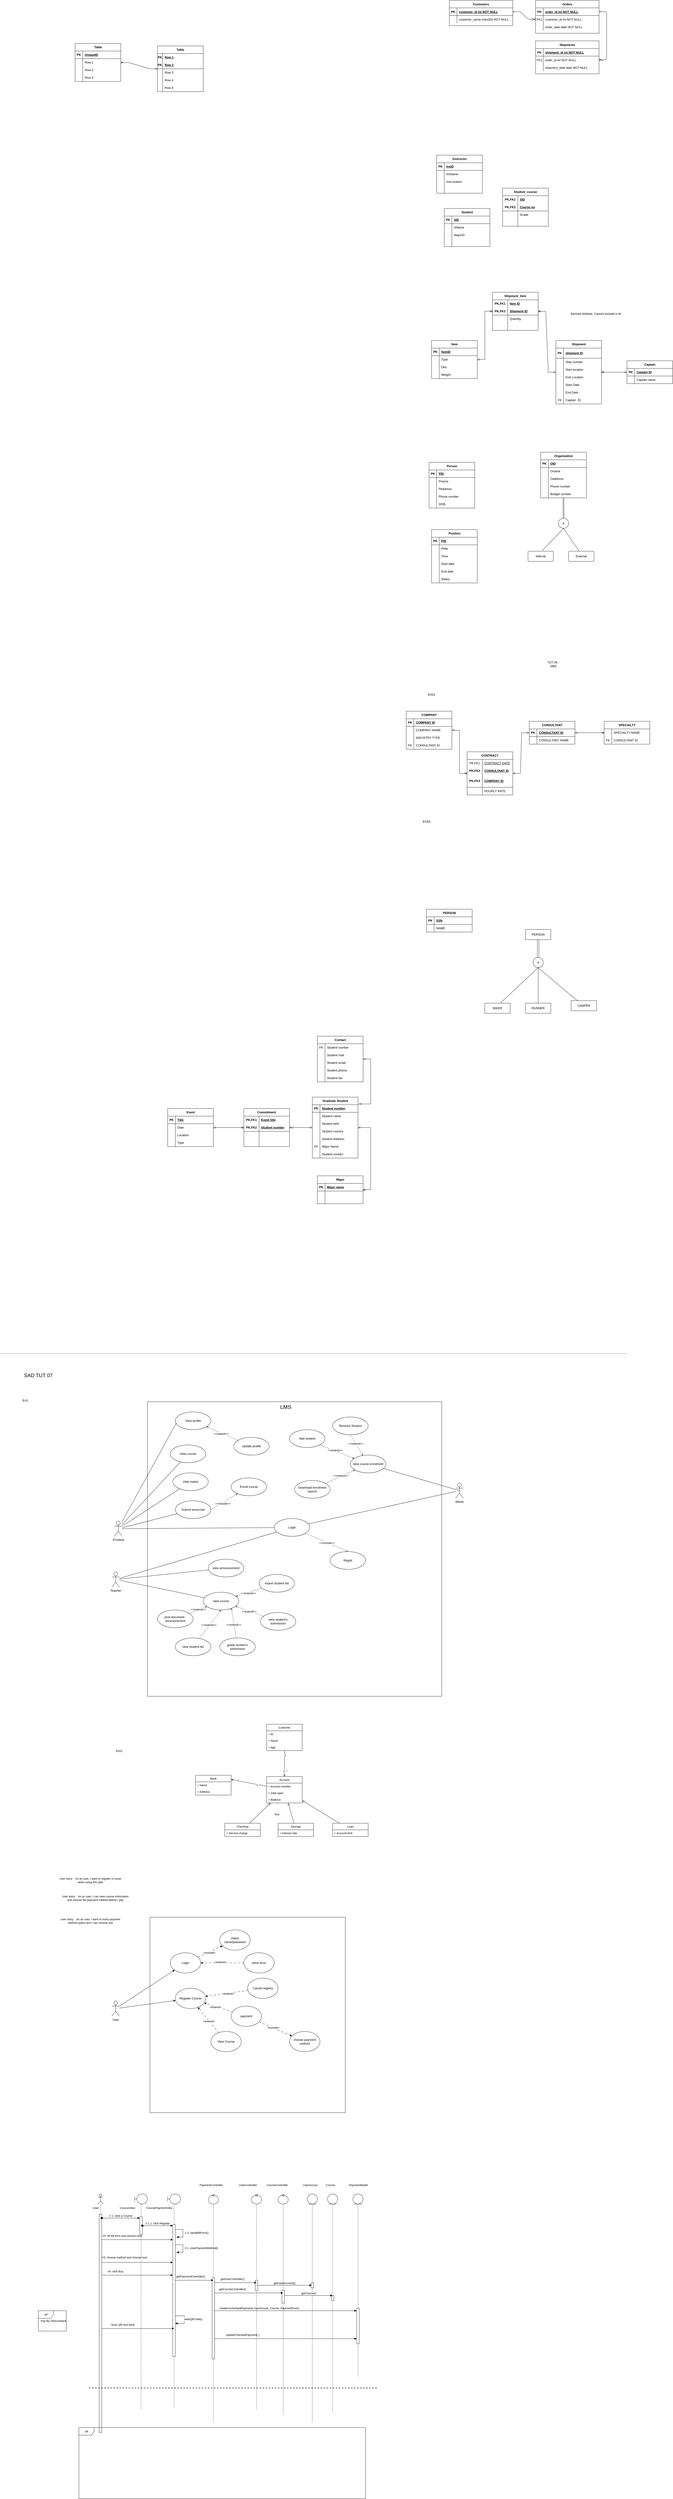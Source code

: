 <mxfile version="22.0.8" type="github">
  <diagram id="R2lEEEUBdFMjLlhIrx00" name="Page-1">
    <mxGraphModel dx="3134" dy="699" grid="1" gridSize="10" guides="1" tooltips="1" connect="1" arrows="1" fold="1" page="1" pageScale="1" pageWidth="850" pageHeight="1100" math="0" shadow="0" extFonts="Permanent Marker^https://fonts.googleapis.com/css?family=Permanent+Marker">
      <root>
        <mxCell id="0" />
        <mxCell id="1" parent="0" />
        <mxCell id="C-vyLk0tnHw3VtMMgP7b-1" value="" style="edgeStyle=entityRelationEdgeStyle;endArrow=ERzeroToMany;startArrow=ERone;endFill=1;startFill=0;" parent="1" source="C-vyLk0tnHw3VtMMgP7b-24" target="C-vyLk0tnHw3VtMMgP7b-6" edge="1">
          <mxGeometry width="100" height="100" relative="1" as="geometry">
            <mxPoint x="340" y="720" as="sourcePoint" />
            <mxPoint x="440" y="620" as="targetPoint" />
          </mxGeometry>
        </mxCell>
        <mxCell id="C-vyLk0tnHw3VtMMgP7b-12" value="" style="edgeStyle=entityRelationEdgeStyle;endArrow=ERzeroToMany;startArrow=ERone;endFill=1;startFill=0;" parent="1" source="C-vyLk0tnHw3VtMMgP7b-3" target="C-vyLk0tnHw3VtMMgP7b-17" edge="1">
          <mxGeometry width="100" height="100" relative="1" as="geometry">
            <mxPoint x="400" y="180" as="sourcePoint" />
            <mxPoint x="460" y="205" as="targetPoint" />
          </mxGeometry>
        </mxCell>
        <mxCell id="C-vyLk0tnHw3VtMMgP7b-2" value="Orders" style="shape=table;startSize=30;container=1;collapsible=1;childLayout=tableLayout;fixedRows=1;rowLines=0;fontStyle=1;align=center;resizeLast=1;" parent="1" vertex="1">
          <mxGeometry x="450" y="120" width="250" height="130" as="geometry" />
        </mxCell>
        <mxCell id="C-vyLk0tnHw3VtMMgP7b-3" value="" style="shape=partialRectangle;collapsible=0;dropTarget=0;pointerEvents=0;fillColor=none;points=[[0,0.5],[1,0.5]];portConstraint=eastwest;top=0;left=0;right=0;bottom=1;" parent="C-vyLk0tnHw3VtMMgP7b-2" vertex="1">
          <mxGeometry y="30" width="250" height="30" as="geometry" />
        </mxCell>
        <mxCell id="C-vyLk0tnHw3VtMMgP7b-4" value="PK" style="shape=partialRectangle;overflow=hidden;connectable=0;fillColor=none;top=0;left=0;bottom=0;right=0;fontStyle=1;" parent="C-vyLk0tnHw3VtMMgP7b-3" vertex="1">
          <mxGeometry width="30" height="30" as="geometry" />
        </mxCell>
        <mxCell id="C-vyLk0tnHw3VtMMgP7b-5" value="order_id int NOT NULL " style="shape=partialRectangle;overflow=hidden;connectable=0;fillColor=none;top=0;left=0;bottom=0;right=0;align=left;spacingLeft=6;fontStyle=5;" parent="C-vyLk0tnHw3VtMMgP7b-3" vertex="1">
          <mxGeometry x="30" width="220" height="30" as="geometry" />
        </mxCell>
        <mxCell id="C-vyLk0tnHw3VtMMgP7b-6" value="" style="shape=partialRectangle;collapsible=0;dropTarget=0;pointerEvents=0;fillColor=none;points=[[0,0.5],[1,0.5]];portConstraint=eastwest;top=0;left=0;right=0;bottom=0;" parent="C-vyLk0tnHw3VtMMgP7b-2" vertex="1">
          <mxGeometry y="60" width="250" height="30" as="geometry" />
        </mxCell>
        <mxCell id="C-vyLk0tnHw3VtMMgP7b-7" value="FK1" style="shape=partialRectangle;overflow=hidden;connectable=0;fillColor=none;top=0;left=0;bottom=0;right=0;" parent="C-vyLk0tnHw3VtMMgP7b-6" vertex="1">
          <mxGeometry width="30" height="30" as="geometry" />
        </mxCell>
        <mxCell id="C-vyLk0tnHw3VtMMgP7b-8" value="customer_id int NOT NULL" style="shape=partialRectangle;overflow=hidden;connectable=0;fillColor=none;top=0;left=0;bottom=0;right=0;align=left;spacingLeft=6;" parent="C-vyLk0tnHw3VtMMgP7b-6" vertex="1">
          <mxGeometry x="30" width="220" height="30" as="geometry" />
        </mxCell>
        <mxCell id="C-vyLk0tnHw3VtMMgP7b-9" value="" style="shape=partialRectangle;collapsible=0;dropTarget=0;pointerEvents=0;fillColor=none;points=[[0,0.5],[1,0.5]];portConstraint=eastwest;top=0;left=0;right=0;bottom=0;" parent="C-vyLk0tnHw3VtMMgP7b-2" vertex="1">
          <mxGeometry y="90" width="250" height="30" as="geometry" />
        </mxCell>
        <mxCell id="C-vyLk0tnHw3VtMMgP7b-10" value="" style="shape=partialRectangle;overflow=hidden;connectable=0;fillColor=none;top=0;left=0;bottom=0;right=0;" parent="C-vyLk0tnHw3VtMMgP7b-9" vertex="1">
          <mxGeometry width="30" height="30" as="geometry" />
        </mxCell>
        <mxCell id="C-vyLk0tnHw3VtMMgP7b-11" value="order_date date NOT NULL" style="shape=partialRectangle;overflow=hidden;connectable=0;fillColor=none;top=0;left=0;bottom=0;right=0;align=left;spacingLeft=6;" parent="C-vyLk0tnHw3VtMMgP7b-9" vertex="1">
          <mxGeometry x="30" width="220" height="30" as="geometry" />
        </mxCell>
        <mxCell id="C-vyLk0tnHw3VtMMgP7b-13" value="Shipments" style="shape=table;startSize=30;container=1;collapsible=1;childLayout=tableLayout;fixedRows=1;rowLines=0;fontStyle=1;align=center;resizeLast=1;" parent="1" vertex="1">
          <mxGeometry x="450" y="280" width="250" height="130" as="geometry" />
        </mxCell>
        <mxCell id="C-vyLk0tnHw3VtMMgP7b-14" value="" style="shape=partialRectangle;collapsible=0;dropTarget=0;pointerEvents=0;fillColor=none;points=[[0,0.5],[1,0.5]];portConstraint=eastwest;top=0;left=0;right=0;bottom=1;" parent="C-vyLk0tnHw3VtMMgP7b-13" vertex="1">
          <mxGeometry y="30" width="250" height="30" as="geometry" />
        </mxCell>
        <mxCell id="C-vyLk0tnHw3VtMMgP7b-15" value="PK" style="shape=partialRectangle;overflow=hidden;connectable=0;fillColor=none;top=0;left=0;bottom=0;right=0;fontStyle=1;" parent="C-vyLk0tnHw3VtMMgP7b-14" vertex="1">
          <mxGeometry width="30" height="30" as="geometry" />
        </mxCell>
        <mxCell id="C-vyLk0tnHw3VtMMgP7b-16" value="shipment_id int NOT NULL " style="shape=partialRectangle;overflow=hidden;connectable=0;fillColor=none;top=0;left=0;bottom=0;right=0;align=left;spacingLeft=6;fontStyle=5;" parent="C-vyLk0tnHw3VtMMgP7b-14" vertex="1">
          <mxGeometry x="30" width="220" height="30" as="geometry" />
        </mxCell>
        <mxCell id="C-vyLk0tnHw3VtMMgP7b-17" value="" style="shape=partialRectangle;collapsible=0;dropTarget=0;pointerEvents=0;fillColor=none;points=[[0,0.5],[1,0.5]];portConstraint=eastwest;top=0;left=0;right=0;bottom=0;" parent="C-vyLk0tnHw3VtMMgP7b-13" vertex="1">
          <mxGeometry y="60" width="250" height="30" as="geometry" />
        </mxCell>
        <mxCell id="C-vyLk0tnHw3VtMMgP7b-18" value="FK1" style="shape=partialRectangle;overflow=hidden;connectable=0;fillColor=none;top=0;left=0;bottom=0;right=0;" parent="C-vyLk0tnHw3VtMMgP7b-17" vertex="1">
          <mxGeometry width="30" height="30" as="geometry" />
        </mxCell>
        <mxCell id="C-vyLk0tnHw3VtMMgP7b-19" value="order_id int NOT NULL" style="shape=partialRectangle;overflow=hidden;connectable=0;fillColor=none;top=0;left=0;bottom=0;right=0;align=left;spacingLeft=6;" parent="C-vyLk0tnHw3VtMMgP7b-17" vertex="1">
          <mxGeometry x="30" width="220" height="30" as="geometry" />
        </mxCell>
        <mxCell id="C-vyLk0tnHw3VtMMgP7b-20" value="" style="shape=partialRectangle;collapsible=0;dropTarget=0;pointerEvents=0;fillColor=none;points=[[0,0.5],[1,0.5]];portConstraint=eastwest;top=0;left=0;right=0;bottom=0;" parent="C-vyLk0tnHw3VtMMgP7b-13" vertex="1">
          <mxGeometry y="90" width="250" height="30" as="geometry" />
        </mxCell>
        <mxCell id="C-vyLk0tnHw3VtMMgP7b-21" value="" style="shape=partialRectangle;overflow=hidden;connectable=0;fillColor=none;top=0;left=0;bottom=0;right=0;" parent="C-vyLk0tnHw3VtMMgP7b-20" vertex="1">
          <mxGeometry width="30" height="30" as="geometry" />
        </mxCell>
        <mxCell id="C-vyLk0tnHw3VtMMgP7b-22" value="shipment_date date NOT NULL" style="shape=partialRectangle;overflow=hidden;connectable=0;fillColor=none;top=0;left=0;bottom=0;right=0;align=left;spacingLeft=6;" parent="C-vyLk0tnHw3VtMMgP7b-20" vertex="1">
          <mxGeometry x="30" width="220" height="30" as="geometry" />
        </mxCell>
        <mxCell id="C-vyLk0tnHw3VtMMgP7b-23" value="Customers" style="shape=table;startSize=30;container=1;collapsible=1;childLayout=tableLayout;fixedRows=1;rowLines=0;fontStyle=1;align=center;resizeLast=1;" parent="1" vertex="1">
          <mxGeometry x="110" y="120" width="250" height="100" as="geometry" />
        </mxCell>
        <mxCell id="C-vyLk0tnHw3VtMMgP7b-24" value="" style="shape=partialRectangle;collapsible=0;dropTarget=0;pointerEvents=0;fillColor=none;points=[[0,0.5],[1,0.5]];portConstraint=eastwest;top=0;left=0;right=0;bottom=1;" parent="C-vyLk0tnHw3VtMMgP7b-23" vertex="1">
          <mxGeometry y="30" width="250" height="30" as="geometry" />
        </mxCell>
        <mxCell id="C-vyLk0tnHw3VtMMgP7b-25" value="PK" style="shape=partialRectangle;overflow=hidden;connectable=0;fillColor=none;top=0;left=0;bottom=0;right=0;fontStyle=1;" parent="C-vyLk0tnHw3VtMMgP7b-24" vertex="1">
          <mxGeometry width="30" height="30" as="geometry">
            <mxRectangle width="30" height="30" as="alternateBounds" />
          </mxGeometry>
        </mxCell>
        <mxCell id="C-vyLk0tnHw3VtMMgP7b-26" value="customer_id int NOT NULL " style="shape=partialRectangle;overflow=hidden;connectable=0;fillColor=none;top=0;left=0;bottom=0;right=0;align=left;spacingLeft=6;fontStyle=5;" parent="C-vyLk0tnHw3VtMMgP7b-24" vertex="1">
          <mxGeometry x="30" width="220" height="30" as="geometry">
            <mxRectangle width="220" height="30" as="alternateBounds" />
          </mxGeometry>
        </mxCell>
        <mxCell id="C-vyLk0tnHw3VtMMgP7b-27" value="" style="shape=partialRectangle;collapsible=0;dropTarget=0;pointerEvents=0;fillColor=none;points=[[0,0.5],[1,0.5]];portConstraint=eastwest;top=0;left=0;right=0;bottom=0;" parent="C-vyLk0tnHw3VtMMgP7b-23" vertex="1">
          <mxGeometry y="60" width="250" height="30" as="geometry" />
        </mxCell>
        <mxCell id="C-vyLk0tnHw3VtMMgP7b-28" value="" style="shape=partialRectangle;overflow=hidden;connectable=0;fillColor=none;top=0;left=0;bottom=0;right=0;" parent="C-vyLk0tnHw3VtMMgP7b-27" vertex="1">
          <mxGeometry width="30" height="30" as="geometry">
            <mxRectangle width="30" height="30" as="alternateBounds" />
          </mxGeometry>
        </mxCell>
        <mxCell id="C-vyLk0tnHw3VtMMgP7b-29" value="customer_name char(50) NOT NULL" style="shape=partialRectangle;overflow=hidden;connectable=0;fillColor=none;top=0;left=0;bottom=0;right=0;align=left;spacingLeft=6;" parent="C-vyLk0tnHw3VtMMgP7b-27" vertex="1">
          <mxGeometry x="30" width="220" height="30" as="geometry">
            <mxRectangle width="220" height="30" as="alternateBounds" />
          </mxGeometry>
        </mxCell>
        <mxCell id="3RaQsZ9c0To3rXEFJMQm-1" value="Instructor" style="shape=table;startSize=30;container=1;collapsible=1;childLayout=tableLayout;fixedRows=1;rowLines=0;fontStyle=1;align=center;resizeLast=1;html=1;" parent="1" vertex="1">
          <mxGeometry x="60" y="730" width="180" height="150" as="geometry" />
        </mxCell>
        <mxCell id="3RaQsZ9c0To3rXEFJMQm-2" value="" style="shape=tableRow;horizontal=0;startSize=0;swimlaneHead=0;swimlaneBody=0;fillColor=none;collapsible=0;dropTarget=0;points=[[0,0.5],[1,0.5]];portConstraint=eastwest;top=0;left=0;right=0;bottom=1;" parent="3RaQsZ9c0To3rXEFJMQm-1" vertex="1">
          <mxGeometry y="30" width="180" height="30" as="geometry" />
        </mxCell>
        <mxCell id="3RaQsZ9c0To3rXEFJMQm-3" value="PK" style="shape=partialRectangle;connectable=0;fillColor=none;top=0;left=0;bottom=0;right=0;fontStyle=1;overflow=hidden;whiteSpace=wrap;html=1;" parent="3RaQsZ9c0To3rXEFJMQm-2" vertex="1">
          <mxGeometry width="30" height="30" as="geometry">
            <mxRectangle width="30" height="30" as="alternateBounds" />
          </mxGeometry>
        </mxCell>
        <mxCell id="3RaQsZ9c0To3rXEFJMQm-4" value="InsID" style="shape=partialRectangle;connectable=0;fillColor=none;top=0;left=0;bottom=0;right=0;align=left;spacingLeft=6;fontStyle=5;overflow=hidden;whiteSpace=wrap;html=1;" parent="3RaQsZ9c0To3rXEFJMQm-2" vertex="1">
          <mxGeometry x="30" width="150" height="30" as="geometry">
            <mxRectangle width="150" height="30" as="alternateBounds" />
          </mxGeometry>
        </mxCell>
        <mxCell id="3RaQsZ9c0To3rXEFJMQm-5" value="" style="shape=tableRow;horizontal=0;startSize=0;swimlaneHead=0;swimlaneBody=0;fillColor=none;collapsible=0;dropTarget=0;points=[[0,0.5],[1,0.5]];portConstraint=eastwest;top=0;left=0;right=0;bottom=0;" parent="3RaQsZ9c0To3rXEFJMQm-1" vertex="1">
          <mxGeometry y="60" width="180" height="30" as="geometry" />
        </mxCell>
        <mxCell id="3RaQsZ9c0To3rXEFJMQm-6" value="" style="shape=partialRectangle;connectable=0;fillColor=none;top=0;left=0;bottom=0;right=0;editable=1;overflow=hidden;whiteSpace=wrap;html=1;" parent="3RaQsZ9c0To3rXEFJMQm-5" vertex="1">
          <mxGeometry width="30" height="30" as="geometry">
            <mxRectangle width="30" height="30" as="alternateBounds" />
          </mxGeometry>
        </mxCell>
        <mxCell id="3RaQsZ9c0To3rXEFJMQm-7" value="InsName" style="shape=partialRectangle;connectable=0;fillColor=none;top=0;left=0;bottom=0;right=0;align=left;spacingLeft=6;overflow=hidden;whiteSpace=wrap;html=1;" parent="3RaQsZ9c0To3rXEFJMQm-5" vertex="1">
          <mxGeometry x="30" width="150" height="30" as="geometry">
            <mxRectangle width="150" height="30" as="alternateBounds" />
          </mxGeometry>
        </mxCell>
        <mxCell id="3RaQsZ9c0To3rXEFJMQm-8" value="" style="shape=tableRow;horizontal=0;startSize=0;swimlaneHead=0;swimlaneBody=0;fillColor=none;collapsible=0;dropTarget=0;points=[[0,0.5],[1,0.5]];portConstraint=eastwest;top=0;left=0;right=0;bottom=0;" parent="3RaQsZ9c0To3rXEFJMQm-1" vertex="1">
          <mxGeometry y="90" width="180" height="30" as="geometry" />
        </mxCell>
        <mxCell id="3RaQsZ9c0To3rXEFJMQm-9" value="" style="shape=partialRectangle;connectable=0;fillColor=none;top=0;left=0;bottom=0;right=0;editable=1;overflow=hidden;whiteSpace=wrap;html=1;" parent="3RaQsZ9c0To3rXEFJMQm-8" vertex="1">
          <mxGeometry width="30" height="30" as="geometry">
            <mxRectangle width="30" height="30" as="alternateBounds" />
          </mxGeometry>
        </mxCell>
        <mxCell id="3RaQsZ9c0To3rXEFJMQm-10" value="InsLocation" style="shape=partialRectangle;connectable=0;fillColor=none;top=0;left=0;bottom=0;right=0;align=left;spacingLeft=6;overflow=hidden;whiteSpace=wrap;html=1;" parent="3RaQsZ9c0To3rXEFJMQm-8" vertex="1">
          <mxGeometry x="30" width="150" height="30" as="geometry">
            <mxRectangle width="150" height="30" as="alternateBounds" />
          </mxGeometry>
        </mxCell>
        <mxCell id="3RaQsZ9c0To3rXEFJMQm-11" value="" style="shape=tableRow;horizontal=0;startSize=0;swimlaneHead=0;swimlaneBody=0;fillColor=none;collapsible=0;dropTarget=0;points=[[0,0.5],[1,0.5]];portConstraint=eastwest;top=0;left=0;right=0;bottom=0;" parent="3RaQsZ9c0To3rXEFJMQm-1" vertex="1">
          <mxGeometry y="120" width="180" height="30" as="geometry" />
        </mxCell>
        <mxCell id="3RaQsZ9c0To3rXEFJMQm-12" value="" style="shape=partialRectangle;connectable=0;fillColor=none;top=0;left=0;bottom=0;right=0;editable=1;overflow=hidden;whiteSpace=wrap;html=1;" parent="3RaQsZ9c0To3rXEFJMQm-11" vertex="1">
          <mxGeometry width="30" height="30" as="geometry">
            <mxRectangle width="30" height="30" as="alternateBounds" />
          </mxGeometry>
        </mxCell>
        <mxCell id="3RaQsZ9c0To3rXEFJMQm-13" value="" style="shape=partialRectangle;connectable=0;fillColor=none;top=0;left=0;bottom=0;right=0;align=left;spacingLeft=6;overflow=hidden;whiteSpace=wrap;html=1;" parent="3RaQsZ9c0To3rXEFJMQm-11" vertex="1">
          <mxGeometry x="30" width="150" height="30" as="geometry">
            <mxRectangle width="150" height="30" as="alternateBounds" />
          </mxGeometry>
        </mxCell>
        <mxCell id="3RaQsZ9c0To3rXEFJMQm-14" value="Student" style="shape=table;startSize=30;container=1;collapsible=1;childLayout=tableLayout;fixedRows=1;rowLines=0;fontStyle=1;align=center;resizeLast=1;html=1;" parent="1" vertex="1">
          <mxGeometry x="90" y="940" width="180" height="150" as="geometry" />
        </mxCell>
        <mxCell id="3RaQsZ9c0To3rXEFJMQm-15" value="" style="shape=tableRow;horizontal=0;startSize=0;swimlaneHead=0;swimlaneBody=0;fillColor=none;collapsible=0;dropTarget=0;points=[[0,0.5],[1,0.5]];portConstraint=eastwest;top=0;left=0;right=0;bottom=1;" parent="3RaQsZ9c0To3rXEFJMQm-14" vertex="1">
          <mxGeometry y="30" width="180" height="30" as="geometry" />
        </mxCell>
        <mxCell id="3RaQsZ9c0To3rXEFJMQm-16" value="PK" style="shape=partialRectangle;connectable=0;fillColor=none;top=0;left=0;bottom=0;right=0;fontStyle=1;overflow=hidden;whiteSpace=wrap;html=1;" parent="3RaQsZ9c0To3rXEFJMQm-15" vertex="1">
          <mxGeometry width="30" height="30" as="geometry">
            <mxRectangle width="30" height="30" as="alternateBounds" />
          </mxGeometry>
        </mxCell>
        <mxCell id="3RaQsZ9c0To3rXEFJMQm-17" value="SID" style="shape=partialRectangle;connectable=0;fillColor=none;top=0;left=0;bottom=0;right=0;align=left;spacingLeft=6;fontStyle=5;overflow=hidden;whiteSpace=wrap;html=1;" parent="3RaQsZ9c0To3rXEFJMQm-15" vertex="1">
          <mxGeometry x="30" width="150" height="30" as="geometry">
            <mxRectangle width="150" height="30" as="alternateBounds" />
          </mxGeometry>
        </mxCell>
        <mxCell id="3RaQsZ9c0To3rXEFJMQm-18" value="" style="shape=tableRow;horizontal=0;startSize=0;swimlaneHead=0;swimlaneBody=0;fillColor=none;collapsible=0;dropTarget=0;points=[[0,0.5],[1,0.5]];portConstraint=eastwest;top=0;left=0;right=0;bottom=0;" parent="3RaQsZ9c0To3rXEFJMQm-14" vertex="1">
          <mxGeometry y="60" width="180" height="30" as="geometry" />
        </mxCell>
        <mxCell id="3RaQsZ9c0To3rXEFJMQm-19" value="" style="shape=partialRectangle;connectable=0;fillColor=none;top=0;left=0;bottom=0;right=0;editable=1;overflow=hidden;whiteSpace=wrap;html=1;" parent="3RaQsZ9c0To3rXEFJMQm-18" vertex="1">
          <mxGeometry width="30" height="30" as="geometry">
            <mxRectangle width="30" height="30" as="alternateBounds" />
          </mxGeometry>
        </mxCell>
        <mxCell id="3RaQsZ9c0To3rXEFJMQm-20" value="SName" style="shape=partialRectangle;connectable=0;fillColor=none;top=0;left=0;bottom=0;right=0;align=left;spacingLeft=6;overflow=hidden;whiteSpace=wrap;html=1;" parent="3RaQsZ9c0To3rXEFJMQm-18" vertex="1">
          <mxGeometry x="30" width="150" height="30" as="geometry">
            <mxRectangle width="150" height="30" as="alternateBounds" />
          </mxGeometry>
        </mxCell>
        <mxCell id="3RaQsZ9c0To3rXEFJMQm-21" value="" style="shape=tableRow;horizontal=0;startSize=0;swimlaneHead=0;swimlaneBody=0;fillColor=none;collapsible=0;dropTarget=0;points=[[0,0.5],[1,0.5]];portConstraint=eastwest;top=0;left=0;right=0;bottom=0;" parent="3RaQsZ9c0To3rXEFJMQm-14" vertex="1">
          <mxGeometry y="90" width="180" height="30" as="geometry" />
        </mxCell>
        <mxCell id="3RaQsZ9c0To3rXEFJMQm-22" value="" style="shape=partialRectangle;connectable=0;fillColor=none;top=0;left=0;bottom=0;right=0;editable=1;overflow=hidden;whiteSpace=wrap;html=1;" parent="3RaQsZ9c0To3rXEFJMQm-21" vertex="1">
          <mxGeometry width="30" height="30" as="geometry">
            <mxRectangle width="30" height="30" as="alternateBounds" />
          </mxGeometry>
        </mxCell>
        <mxCell id="3RaQsZ9c0To3rXEFJMQm-23" value="MajorID" style="shape=partialRectangle;connectable=0;fillColor=none;top=0;left=0;bottom=0;right=0;align=left;spacingLeft=6;overflow=hidden;whiteSpace=wrap;html=1;" parent="3RaQsZ9c0To3rXEFJMQm-21" vertex="1">
          <mxGeometry x="30" width="150" height="30" as="geometry">
            <mxRectangle width="150" height="30" as="alternateBounds" />
          </mxGeometry>
        </mxCell>
        <mxCell id="3RaQsZ9c0To3rXEFJMQm-24" value="" style="shape=tableRow;horizontal=0;startSize=0;swimlaneHead=0;swimlaneBody=0;fillColor=none;collapsible=0;dropTarget=0;points=[[0,0.5],[1,0.5]];portConstraint=eastwest;top=0;left=0;right=0;bottom=0;" parent="3RaQsZ9c0To3rXEFJMQm-14" vertex="1">
          <mxGeometry y="120" width="180" height="30" as="geometry" />
        </mxCell>
        <mxCell id="3RaQsZ9c0To3rXEFJMQm-25" value="" style="shape=partialRectangle;connectable=0;fillColor=none;top=0;left=0;bottom=0;right=0;editable=1;overflow=hidden;whiteSpace=wrap;html=1;" parent="3RaQsZ9c0To3rXEFJMQm-24" vertex="1">
          <mxGeometry width="30" height="30" as="geometry">
            <mxRectangle width="30" height="30" as="alternateBounds" />
          </mxGeometry>
        </mxCell>
        <mxCell id="3RaQsZ9c0To3rXEFJMQm-26" value="" style="shape=partialRectangle;connectable=0;fillColor=none;top=0;left=0;bottom=0;right=0;align=left;spacingLeft=6;overflow=hidden;whiteSpace=wrap;html=1;" parent="3RaQsZ9c0To3rXEFJMQm-24" vertex="1">
          <mxGeometry x="30" width="150" height="30" as="geometry">
            <mxRectangle width="150" height="30" as="alternateBounds" />
          </mxGeometry>
        </mxCell>
        <mxCell id="3RaQsZ9c0To3rXEFJMQm-27" value="Student_course" style="shape=table;startSize=30;container=1;collapsible=1;childLayout=tableLayout;fixedRows=1;rowLines=0;fontStyle=1;align=center;resizeLast=1;html=1;whiteSpace=wrap;" parent="1" vertex="1">
          <mxGeometry x="320" y="860" width="180" height="150" as="geometry" />
        </mxCell>
        <mxCell id="3RaQsZ9c0To3rXEFJMQm-28" value="" style="shape=tableRow;horizontal=0;startSize=0;swimlaneHead=0;swimlaneBody=0;fillColor=none;collapsible=0;dropTarget=0;points=[[0,0.5],[1,0.5]];portConstraint=eastwest;top=0;left=0;right=0;bottom=0;html=1;" parent="3RaQsZ9c0To3rXEFJMQm-27" vertex="1">
          <mxGeometry y="30" width="180" height="30" as="geometry" />
        </mxCell>
        <mxCell id="3RaQsZ9c0To3rXEFJMQm-29" value="PK,FK1" style="shape=partialRectangle;connectable=0;fillColor=none;top=0;left=0;bottom=0;right=0;fontStyle=1;overflow=hidden;html=1;whiteSpace=wrap;" parent="3RaQsZ9c0To3rXEFJMQm-28" vertex="1">
          <mxGeometry width="60" height="30" as="geometry">
            <mxRectangle width="60" height="30" as="alternateBounds" />
          </mxGeometry>
        </mxCell>
        <mxCell id="3RaQsZ9c0To3rXEFJMQm-30" value="SID" style="shape=partialRectangle;connectable=0;fillColor=none;top=0;left=0;bottom=0;right=0;align=left;spacingLeft=6;fontStyle=5;overflow=hidden;html=1;whiteSpace=wrap;" parent="3RaQsZ9c0To3rXEFJMQm-28" vertex="1">
          <mxGeometry x="60" width="120" height="30" as="geometry">
            <mxRectangle width="120" height="30" as="alternateBounds" />
          </mxGeometry>
        </mxCell>
        <mxCell id="3RaQsZ9c0To3rXEFJMQm-31" value="" style="shape=tableRow;horizontal=0;startSize=0;swimlaneHead=0;swimlaneBody=0;fillColor=none;collapsible=0;dropTarget=0;points=[[0,0.5],[1,0.5]];portConstraint=eastwest;top=0;left=0;right=0;bottom=1;html=1;" parent="3RaQsZ9c0To3rXEFJMQm-27" vertex="1">
          <mxGeometry y="60" width="180" height="30" as="geometry" />
        </mxCell>
        <mxCell id="3RaQsZ9c0To3rXEFJMQm-32" value="PK,FK2" style="shape=partialRectangle;connectable=0;fillColor=none;top=0;left=0;bottom=0;right=0;fontStyle=1;overflow=hidden;html=1;whiteSpace=wrap;" parent="3RaQsZ9c0To3rXEFJMQm-31" vertex="1">
          <mxGeometry width="60" height="30" as="geometry">
            <mxRectangle width="60" height="30" as="alternateBounds" />
          </mxGeometry>
        </mxCell>
        <mxCell id="3RaQsZ9c0To3rXEFJMQm-33" value="Course no" style="shape=partialRectangle;connectable=0;fillColor=none;top=0;left=0;bottom=0;right=0;align=left;spacingLeft=6;fontStyle=5;overflow=hidden;html=1;whiteSpace=wrap;" parent="3RaQsZ9c0To3rXEFJMQm-31" vertex="1">
          <mxGeometry x="60" width="120" height="30" as="geometry">
            <mxRectangle width="120" height="30" as="alternateBounds" />
          </mxGeometry>
        </mxCell>
        <mxCell id="3RaQsZ9c0To3rXEFJMQm-34" value="" style="shape=tableRow;horizontal=0;startSize=0;swimlaneHead=0;swimlaneBody=0;fillColor=none;collapsible=0;dropTarget=0;points=[[0,0.5],[1,0.5]];portConstraint=eastwest;top=0;left=0;right=0;bottom=0;html=1;" parent="3RaQsZ9c0To3rXEFJMQm-27" vertex="1">
          <mxGeometry y="90" width="180" height="30" as="geometry" />
        </mxCell>
        <mxCell id="3RaQsZ9c0To3rXEFJMQm-35" value="" style="shape=partialRectangle;connectable=0;fillColor=none;top=0;left=0;bottom=0;right=0;editable=1;overflow=hidden;html=1;whiteSpace=wrap;" parent="3RaQsZ9c0To3rXEFJMQm-34" vertex="1">
          <mxGeometry width="60" height="30" as="geometry">
            <mxRectangle width="60" height="30" as="alternateBounds" />
          </mxGeometry>
        </mxCell>
        <mxCell id="3RaQsZ9c0To3rXEFJMQm-36" value="Grade" style="shape=partialRectangle;connectable=0;fillColor=none;top=0;left=0;bottom=0;right=0;align=left;spacingLeft=6;overflow=hidden;html=1;whiteSpace=wrap;" parent="3RaQsZ9c0To3rXEFJMQm-34" vertex="1">
          <mxGeometry x="60" width="120" height="30" as="geometry">
            <mxRectangle width="120" height="30" as="alternateBounds" />
          </mxGeometry>
        </mxCell>
        <mxCell id="3RaQsZ9c0To3rXEFJMQm-37" value="" style="shape=tableRow;horizontal=0;startSize=0;swimlaneHead=0;swimlaneBody=0;fillColor=none;collapsible=0;dropTarget=0;points=[[0,0.5],[1,0.5]];portConstraint=eastwest;top=0;left=0;right=0;bottom=0;html=1;" parent="3RaQsZ9c0To3rXEFJMQm-27" vertex="1">
          <mxGeometry y="120" width="180" height="30" as="geometry" />
        </mxCell>
        <mxCell id="3RaQsZ9c0To3rXEFJMQm-38" value="" style="shape=partialRectangle;connectable=0;fillColor=none;top=0;left=0;bottom=0;right=0;editable=1;overflow=hidden;html=1;whiteSpace=wrap;" parent="3RaQsZ9c0To3rXEFJMQm-37" vertex="1">
          <mxGeometry width="60" height="30" as="geometry">
            <mxRectangle width="60" height="30" as="alternateBounds" />
          </mxGeometry>
        </mxCell>
        <mxCell id="3RaQsZ9c0To3rXEFJMQm-39" value="" style="shape=partialRectangle;connectable=0;fillColor=none;top=0;left=0;bottom=0;right=0;align=left;spacingLeft=6;overflow=hidden;html=1;whiteSpace=wrap;" parent="3RaQsZ9c0To3rXEFJMQm-37" vertex="1">
          <mxGeometry x="60" width="120" height="30" as="geometry">
            <mxRectangle width="120" height="30" as="alternateBounds" />
          </mxGeometry>
        </mxCell>
        <mxCell id="3RaQsZ9c0To3rXEFJMQm-40" value="Item" style="shape=table;startSize=30;container=1;collapsible=1;childLayout=tableLayout;fixedRows=1;rowLines=0;fontStyle=1;align=center;resizeLast=1;html=1;" parent="1" vertex="1">
          <mxGeometry x="40" y="1460" width="180" height="150" as="geometry" />
        </mxCell>
        <mxCell id="3RaQsZ9c0To3rXEFJMQm-41" value="" style="shape=tableRow;horizontal=0;startSize=0;swimlaneHead=0;swimlaneBody=0;fillColor=none;collapsible=0;dropTarget=0;points=[[0,0.5],[1,0.5]];portConstraint=eastwest;top=0;left=0;right=0;bottom=1;" parent="3RaQsZ9c0To3rXEFJMQm-40" vertex="1">
          <mxGeometry y="30" width="180" height="30" as="geometry" />
        </mxCell>
        <mxCell id="3RaQsZ9c0To3rXEFJMQm-42" value="PK" style="shape=partialRectangle;connectable=0;fillColor=none;top=0;left=0;bottom=0;right=0;fontStyle=1;overflow=hidden;whiteSpace=wrap;html=1;" parent="3RaQsZ9c0To3rXEFJMQm-41" vertex="1">
          <mxGeometry width="30" height="30" as="geometry">
            <mxRectangle width="30" height="30" as="alternateBounds" />
          </mxGeometry>
        </mxCell>
        <mxCell id="3RaQsZ9c0To3rXEFJMQm-43" value="ItemID" style="shape=partialRectangle;connectable=0;fillColor=none;top=0;left=0;bottom=0;right=0;align=left;spacingLeft=6;fontStyle=5;overflow=hidden;whiteSpace=wrap;html=1;" parent="3RaQsZ9c0To3rXEFJMQm-41" vertex="1">
          <mxGeometry x="30" width="150" height="30" as="geometry">
            <mxRectangle width="150" height="30" as="alternateBounds" />
          </mxGeometry>
        </mxCell>
        <mxCell id="3RaQsZ9c0To3rXEFJMQm-44" value="" style="shape=tableRow;horizontal=0;startSize=0;swimlaneHead=0;swimlaneBody=0;fillColor=none;collapsible=0;dropTarget=0;points=[[0,0.5],[1,0.5]];portConstraint=eastwest;top=0;left=0;right=0;bottom=0;" parent="3RaQsZ9c0To3rXEFJMQm-40" vertex="1">
          <mxGeometry y="60" width="180" height="30" as="geometry" />
        </mxCell>
        <mxCell id="3RaQsZ9c0To3rXEFJMQm-45" value="" style="shape=partialRectangle;connectable=0;fillColor=none;top=0;left=0;bottom=0;right=0;editable=1;overflow=hidden;whiteSpace=wrap;html=1;" parent="3RaQsZ9c0To3rXEFJMQm-44" vertex="1">
          <mxGeometry width="30" height="30" as="geometry">
            <mxRectangle width="30" height="30" as="alternateBounds" />
          </mxGeometry>
        </mxCell>
        <mxCell id="3RaQsZ9c0To3rXEFJMQm-46" value="Type" style="shape=partialRectangle;connectable=0;fillColor=none;top=0;left=0;bottom=0;right=0;align=left;spacingLeft=6;overflow=hidden;whiteSpace=wrap;html=1;" parent="3RaQsZ9c0To3rXEFJMQm-44" vertex="1">
          <mxGeometry x="30" width="150" height="30" as="geometry">
            <mxRectangle width="150" height="30" as="alternateBounds" />
          </mxGeometry>
        </mxCell>
        <mxCell id="3RaQsZ9c0To3rXEFJMQm-47" value="" style="shape=tableRow;horizontal=0;startSize=0;swimlaneHead=0;swimlaneBody=0;fillColor=none;collapsible=0;dropTarget=0;points=[[0,0.5],[1,0.5]];portConstraint=eastwest;top=0;left=0;right=0;bottom=0;" parent="3RaQsZ9c0To3rXEFJMQm-40" vertex="1">
          <mxGeometry y="90" width="180" height="30" as="geometry" />
        </mxCell>
        <mxCell id="3RaQsZ9c0To3rXEFJMQm-48" value="" style="shape=partialRectangle;connectable=0;fillColor=none;top=0;left=0;bottom=0;right=0;editable=1;overflow=hidden;whiteSpace=wrap;html=1;" parent="3RaQsZ9c0To3rXEFJMQm-47" vertex="1">
          <mxGeometry width="30" height="30" as="geometry">
            <mxRectangle width="30" height="30" as="alternateBounds" />
          </mxGeometry>
        </mxCell>
        <mxCell id="3RaQsZ9c0To3rXEFJMQm-49" value="Des" style="shape=partialRectangle;connectable=0;fillColor=none;top=0;left=0;bottom=0;right=0;align=left;spacingLeft=6;overflow=hidden;whiteSpace=wrap;html=1;" parent="3RaQsZ9c0To3rXEFJMQm-47" vertex="1">
          <mxGeometry x="30" width="150" height="30" as="geometry">
            <mxRectangle width="150" height="30" as="alternateBounds" />
          </mxGeometry>
        </mxCell>
        <mxCell id="3RaQsZ9c0To3rXEFJMQm-50" value="" style="shape=tableRow;horizontal=0;startSize=0;swimlaneHead=0;swimlaneBody=0;fillColor=none;collapsible=0;dropTarget=0;points=[[0,0.5],[1,0.5]];portConstraint=eastwest;top=0;left=0;right=0;bottom=0;" parent="3RaQsZ9c0To3rXEFJMQm-40" vertex="1">
          <mxGeometry y="120" width="180" height="30" as="geometry" />
        </mxCell>
        <mxCell id="3RaQsZ9c0To3rXEFJMQm-51" value="" style="shape=partialRectangle;connectable=0;fillColor=none;top=0;left=0;bottom=0;right=0;editable=1;overflow=hidden;whiteSpace=wrap;html=1;" parent="3RaQsZ9c0To3rXEFJMQm-50" vertex="1">
          <mxGeometry width="30" height="30" as="geometry">
            <mxRectangle width="30" height="30" as="alternateBounds" />
          </mxGeometry>
        </mxCell>
        <mxCell id="3RaQsZ9c0To3rXEFJMQm-52" value="Weight" style="shape=partialRectangle;connectable=0;fillColor=none;top=0;left=0;bottom=0;right=0;align=left;spacingLeft=6;overflow=hidden;whiteSpace=wrap;html=1;" parent="3RaQsZ9c0To3rXEFJMQm-50" vertex="1">
          <mxGeometry x="30" width="150" height="30" as="geometry">
            <mxRectangle width="150" height="30" as="alternateBounds" />
          </mxGeometry>
        </mxCell>
        <mxCell id="3RaQsZ9c0To3rXEFJMQm-53" value="Shipment" style="shape=table;startSize=30;container=1;collapsible=1;childLayout=tableLayout;fixedRows=1;rowLines=0;fontStyle=1;align=center;resizeLast=1;html=1;" parent="1" vertex="1">
          <mxGeometry x="530" y="1460" width="180" height="250" as="geometry" />
        </mxCell>
        <mxCell id="3RaQsZ9c0To3rXEFJMQm-54" value="" style="shape=tableRow;horizontal=0;startSize=0;swimlaneHead=0;swimlaneBody=0;fillColor=none;collapsible=0;dropTarget=0;points=[[0,0.5],[1,0.5]];portConstraint=eastwest;top=0;left=0;right=0;bottom=1;" parent="3RaQsZ9c0To3rXEFJMQm-53" vertex="1">
          <mxGeometry y="30" width="180" height="40" as="geometry" />
        </mxCell>
        <mxCell id="3RaQsZ9c0To3rXEFJMQm-55" value="PK" style="shape=partialRectangle;connectable=0;fillColor=none;top=0;left=0;bottom=0;right=0;fontStyle=1;overflow=hidden;whiteSpace=wrap;html=1;" parent="3RaQsZ9c0To3rXEFJMQm-54" vertex="1">
          <mxGeometry width="30" height="40" as="geometry">
            <mxRectangle width="30" height="40" as="alternateBounds" />
          </mxGeometry>
        </mxCell>
        <mxCell id="3RaQsZ9c0To3rXEFJMQm-56" value="shipment ID" style="shape=partialRectangle;connectable=0;fillColor=none;top=0;left=0;bottom=0;right=0;align=left;spacingLeft=6;fontStyle=5;overflow=hidden;whiteSpace=wrap;html=1;" parent="3RaQsZ9c0To3rXEFJMQm-54" vertex="1">
          <mxGeometry x="30" width="150" height="40" as="geometry">
            <mxRectangle width="150" height="40" as="alternateBounds" />
          </mxGeometry>
        </mxCell>
        <mxCell id="3RaQsZ9c0To3rXEFJMQm-57" value="" style="shape=tableRow;horizontal=0;startSize=0;swimlaneHead=0;swimlaneBody=0;fillColor=none;collapsible=0;dropTarget=0;points=[[0,0.5],[1,0.5]];portConstraint=eastwest;top=0;left=0;right=0;bottom=0;" parent="3RaQsZ9c0To3rXEFJMQm-53" vertex="1">
          <mxGeometry y="70" width="180" height="30" as="geometry" />
        </mxCell>
        <mxCell id="3RaQsZ9c0To3rXEFJMQm-58" value="" style="shape=partialRectangle;connectable=0;fillColor=none;top=0;left=0;bottom=0;right=0;editable=1;overflow=hidden;whiteSpace=wrap;html=1;" parent="3RaQsZ9c0To3rXEFJMQm-57" vertex="1">
          <mxGeometry width="30" height="30" as="geometry">
            <mxRectangle width="30" height="30" as="alternateBounds" />
          </mxGeometry>
        </mxCell>
        <mxCell id="3RaQsZ9c0To3rXEFJMQm-59" value="Ship number" style="shape=partialRectangle;connectable=0;fillColor=none;top=0;left=0;bottom=0;right=0;align=left;spacingLeft=6;overflow=hidden;whiteSpace=wrap;html=1;" parent="3RaQsZ9c0To3rXEFJMQm-57" vertex="1">
          <mxGeometry x="30" width="150" height="30" as="geometry">
            <mxRectangle width="150" height="30" as="alternateBounds" />
          </mxGeometry>
        </mxCell>
        <mxCell id="3RaQsZ9c0To3rXEFJMQm-60" value="" style="shape=tableRow;horizontal=0;startSize=0;swimlaneHead=0;swimlaneBody=0;fillColor=none;collapsible=0;dropTarget=0;points=[[0,0.5],[1,0.5]];portConstraint=eastwest;top=0;left=0;right=0;bottom=0;" parent="3RaQsZ9c0To3rXEFJMQm-53" vertex="1">
          <mxGeometry y="100" width="180" height="30" as="geometry" />
        </mxCell>
        <mxCell id="3RaQsZ9c0To3rXEFJMQm-61" value="" style="shape=partialRectangle;connectable=0;fillColor=none;top=0;left=0;bottom=0;right=0;editable=1;overflow=hidden;whiteSpace=wrap;html=1;" parent="3RaQsZ9c0To3rXEFJMQm-60" vertex="1">
          <mxGeometry width="30" height="30" as="geometry">
            <mxRectangle width="30" height="30" as="alternateBounds" />
          </mxGeometry>
        </mxCell>
        <mxCell id="3RaQsZ9c0To3rXEFJMQm-62" value="Start location" style="shape=partialRectangle;connectable=0;fillColor=none;top=0;left=0;bottom=0;right=0;align=left;spacingLeft=6;overflow=hidden;whiteSpace=wrap;html=1;" parent="3RaQsZ9c0To3rXEFJMQm-60" vertex="1">
          <mxGeometry x="30" width="150" height="30" as="geometry">
            <mxRectangle width="150" height="30" as="alternateBounds" />
          </mxGeometry>
        </mxCell>
        <mxCell id="3RaQsZ9c0To3rXEFJMQm-63" value="" style="shape=tableRow;horizontal=0;startSize=0;swimlaneHead=0;swimlaneBody=0;fillColor=none;collapsible=0;dropTarget=0;points=[[0,0.5],[1,0.5]];portConstraint=eastwest;top=0;left=0;right=0;bottom=0;" parent="3RaQsZ9c0To3rXEFJMQm-53" vertex="1">
          <mxGeometry y="130" width="180" height="30" as="geometry" />
        </mxCell>
        <mxCell id="3RaQsZ9c0To3rXEFJMQm-64" value="" style="shape=partialRectangle;connectable=0;fillColor=none;top=0;left=0;bottom=0;right=0;editable=1;overflow=hidden;whiteSpace=wrap;html=1;" parent="3RaQsZ9c0To3rXEFJMQm-63" vertex="1">
          <mxGeometry width="30" height="30" as="geometry">
            <mxRectangle width="30" height="30" as="alternateBounds" />
          </mxGeometry>
        </mxCell>
        <mxCell id="3RaQsZ9c0To3rXEFJMQm-65" value="End Location" style="shape=partialRectangle;connectable=0;fillColor=none;top=0;left=0;bottom=0;right=0;align=left;spacingLeft=6;overflow=hidden;whiteSpace=wrap;html=1;" parent="3RaQsZ9c0To3rXEFJMQm-63" vertex="1">
          <mxGeometry x="30" width="150" height="30" as="geometry">
            <mxRectangle width="150" height="30" as="alternateBounds" />
          </mxGeometry>
        </mxCell>
        <mxCell id="3RaQsZ9c0To3rXEFJMQm-89" value="" style="shape=tableRow;horizontal=0;startSize=0;swimlaneHead=0;swimlaneBody=0;fillColor=none;collapsible=0;dropTarget=0;points=[[0,0.5],[1,0.5]];portConstraint=eastwest;top=0;left=0;right=0;bottom=0;" parent="3RaQsZ9c0To3rXEFJMQm-53" vertex="1">
          <mxGeometry y="160" width="180" height="30" as="geometry" />
        </mxCell>
        <mxCell id="3RaQsZ9c0To3rXEFJMQm-90" value="" style="shape=partialRectangle;connectable=0;fillColor=none;top=0;left=0;bottom=0;right=0;editable=1;overflow=hidden;whiteSpace=wrap;html=1;" parent="3RaQsZ9c0To3rXEFJMQm-89" vertex="1">
          <mxGeometry width="30" height="30" as="geometry">
            <mxRectangle width="30" height="30" as="alternateBounds" />
          </mxGeometry>
        </mxCell>
        <mxCell id="3RaQsZ9c0To3rXEFJMQm-91" value="Start Date" style="shape=partialRectangle;connectable=0;fillColor=none;top=0;left=0;bottom=0;right=0;align=left;spacingLeft=6;overflow=hidden;whiteSpace=wrap;html=1;" parent="3RaQsZ9c0To3rXEFJMQm-89" vertex="1">
          <mxGeometry x="30" width="150" height="30" as="geometry">
            <mxRectangle width="150" height="30" as="alternateBounds" />
          </mxGeometry>
        </mxCell>
        <mxCell id="3RaQsZ9c0To3rXEFJMQm-145" value="" style="shape=tableRow;horizontal=0;startSize=0;swimlaneHead=0;swimlaneBody=0;fillColor=none;collapsible=0;dropTarget=0;points=[[0,0.5],[1,0.5]];portConstraint=eastwest;top=0;left=0;right=0;bottom=0;" parent="3RaQsZ9c0To3rXEFJMQm-53" vertex="1">
          <mxGeometry y="190" width="180" height="30" as="geometry" />
        </mxCell>
        <mxCell id="3RaQsZ9c0To3rXEFJMQm-146" value="" style="shape=partialRectangle;connectable=0;fillColor=none;top=0;left=0;bottom=0;right=0;editable=1;overflow=hidden;whiteSpace=wrap;html=1;" parent="3RaQsZ9c0To3rXEFJMQm-145" vertex="1">
          <mxGeometry width="30" height="30" as="geometry">
            <mxRectangle width="30" height="30" as="alternateBounds" />
          </mxGeometry>
        </mxCell>
        <mxCell id="3RaQsZ9c0To3rXEFJMQm-147" value="End Date" style="shape=partialRectangle;connectable=0;fillColor=none;top=0;left=0;bottom=0;right=0;align=left;spacingLeft=6;overflow=hidden;whiteSpace=wrap;html=1;" parent="3RaQsZ9c0To3rXEFJMQm-145" vertex="1">
          <mxGeometry x="30" width="150" height="30" as="geometry">
            <mxRectangle width="150" height="30" as="alternateBounds" />
          </mxGeometry>
        </mxCell>
        <mxCell id="3RaQsZ9c0To3rXEFJMQm-148" value="" style="shape=tableRow;horizontal=0;startSize=0;swimlaneHead=0;swimlaneBody=0;fillColor=none;collapsible=0;dropTarget=0;points=[[0,0.5],[1,0.5]];portConstraint=eastwest;top=0;left=0;right=0;bottom=0;" parent="3RaQsZ9c0To3rXEFJMQm-53" vertex="1">
          <mxGeometry y="220" width="180" height="30" as="geometry" />
        </mxCell>
        <mxCell id="3RaQsZ9c0To3rXEFJMQm-149" value="FK" style="shape=partialRectangle;connectable=0;fillColor=none;top=0;left=0;bottom=0;right=0;editable=1;overflow=hidden;whiteSpace=wrap;html=1;" parent="3RaQsZ9c0To3rXEFJMQm-148" vertex="1">
          <mxGeometry width="30" height="30" as="geometry">
            <mxRectangle width="30" height="30" as="alternateBounds" />
          </mxGeometry>
        </mxCell>
        <mxCell id="3RaQsZ9c0To3rXEFJMQm-150" value="Captain&amp;nbsp; ID" style="shape=partialRectangle;connectable=0;fillColor=none;top=0;left=0;bottom=0;right=0;align=left;spacingLeft=6;overflow=hidden;whiteSpace=wrap;html=1;" parent="3RaQsZ9c0To3rXEFJMQm-148" vertex="1">
          <mxGeometry x="30" width="150" height="30" as="geometry">
            <mxRectangle width="150" height="30" as="alternateBounds" />
          </mxGeometry>
        </mxCell>
        <mxCell id="3RaQsZ9c0To3rXEFJMQm-66" value="" style="edgeStyle=entityRelationEdgeStyle;fontSize=12;html=1;endArrow=ERmandOne;endFill=0;startArrow=ERoneToMany;rounded=0;startFill=0;" parent="1" source="3RaQsZ9c0To3rXEFJMQm-67" target="3RaQsZ9c0To3rXEFJMQm-53" edge="1">
          <mxGeometry width="100" height="100" relative="1" as="geometry">
            <mxPoint x="370" y="1520" as="sourcePoint" />
            <mxPoint x="470" y="1420" as="targetPoint" />
          </mxGeometry>
        </mxCell>
        <mxCell id="3RaQsZ9c0To3rXEFJMQm-67" value="Shipment_item" style="shape=table;startSize=30;container=1;collapsible=1;childLayout=tableLayout;fixedRows=1;rowLines=0;fontStyle=1;align=center;resizeLast=1;html=1;whiteSpace=wrap;" parent="1" vertex="1">
          <mxGeometry x="280" y="1270" width="180" height="150" as="geometry" />
        </mxCell>
        <mxCell id="3RaQsZ9c0To3rXEFJMQm-68" value="" style="shape=tableRow;horizontal=0;startSize=0;swimlaneHead=0;swimlaneBody=0;fillColor=none;collapsible=0;dropTarget=0;points=[[0,0.5],[1,0.5]];portConstraint=eastwest;top=0;left=0;right=0;bottom=0;html=1;" parent="3RaQsZ9c0To3rXEFJMQm-67" vertex="1">
          <mxGeometry y="30" width="180" height="30" as="geometry" />
        </mxCell>
        <mxCell id="3RaQsZ9c0To3rXEFJMQm-69" value="PK,FK1" style="shape=partialRectangle;connectable=0;fillColor=none;top=0;left=0;bottom=0;right=0;fontStyle=1;overflow=hidden;html=1;whiteSpace=wrap;" parent="3RaQsZ9c0To3rXEFJMQm-68" vertex="1">
          <mxGeometry width="60" height="30" as="geometry">
            <mxRectangle width="60" height="30" as="alternateBounds" />
          </mxGeometry>
        </mxCell>
        <mxCell id="3RaQsZ9c0To3rXEFJMQm-70" value="Item ID" style="shape=partialRectangle;connectable=0;fillColor=none;top=0;left=0;bottom=0;right=0;align=left;spacingLeft=6;fontStyle=5;overflow=hidden;html=1;whiteSpace=wrap;" parent="3RaQsZ9c0To3rXEFJMQm-68" vertex="1">
          <mxGeometry x="60" width="120" height="30" as="geometry">
            <mxRectangle width="120" height="30" as="alternateBounds" />
          </mxGeometry>
        </mxCell>
        <mxCell id="3RaQsZ9c0To3rXEFJMQm-71" value="" style="shape=tableRow;horizontal=0;startSize=0;swimlaneHead=0;swimlaneBody=0;fillColor=none;collapsible=0;dropTarget=0;points=[[0,0.5],[1,0.5]];portConstraint=eastwest;top=0;left=0;right=0;bottom=1;html=1;" parent="3RaQsZ9c0To3rXEFJMQm-67" vertex="1">
          <mxGeometry y="60" width="180" height="30" as="geometry" />
        </mxCell>
        <mxCell id="3RaQsZ9c0To3rXEFJMQm-72" value="PK,FK2" style="shape=partialRectangle;connectable=0;fillColor=none;top=0;left=0;bottom=0;right=0;fontStyle=1;overflow=hidden;html=1;whiteSpace=wrap;" parent="3RaQsZ9c0To3rXEFJMQm-71" vertex="1">
          <mxGeometry width="60" height="30" as="geometry">
            <mxRectangle width="60" height="30" as="alternateBounds" />
          </mxGeometry>
        </mxCell>
        <mxCell id="3RaQsZ9c0To3rXEFJMQm-73" value="Shipment ID" style="shape=partialRectangle;connectable=0;fillColor=none;top=0;left=0;bottom=0;right=0;align=left;spacingLeft=6;fontStyle=5;overflow=hidden;html=1;whiteSpace=wrap;" parent="3RaQsZ9c0To3rXEFJMQm-71" vertex="1">
          <mxGeometry x="60" width="120" height="30" as="geometry">
            <mxRectangle width="120" height="30" as="alternateBounds" />
          </mxGeometry>
        </mxCell>
        <mxCell id="3RaQsZ9c0To3rXEFJMQm-74" value="" style="shape=tableRow;horizontal=0;startSize=0;swimlaneHead=0;swimlaneBody=0;fillColor=none;collapsible=0;dropTarget=0;points=[[0,0.5],[1,0.5]];portConstraint=eastwest;top=0;left=0;right=0;bottom=0;html=1;" parent="3RaQsZ9c0To3rXEFJMQm-67" vertex="1">
          <mxGeometry y="90" width="180" height="30" as="geometry" />
        </mxCell>
        <mxCell id="3RaQsZ9c0To3rXEFJMQm-75" value="" style="shape=partialRectangle;connectable=0;fillColor=none;top=0;left=0;bottom=0;right=0;editable=1;overflow=hidden;html=1;whiteSpace=wrap;" parent="3RaQsZ9c0To3rXEFJMQm-74" vertex="1">
          <mxGeometry width="60" height="30" as="geometry">
            <mxRectangle width="60" height="30" as="alternateBounds" />
          </mxGeometry>
        </mxCell>
        <mxCell id="3RaQsZ9c0To3rXEFJMQm-76" value="Quantity" style="shape=partialRectangle;connectable=0;fillColor=none;top=0;left=0;bottom=0;right=0;align=left;spacingLeft=6;overflow=hidden;html=1;whiteSpace=wrap;" parent="3RaQsZ9c0To3rXEFJMQm-74" vertex="1">
          <mxGeometry x="60" width="120" height="30" as="geometry">
            <mxRectangle width="120" height="30" as="alternateBounds" />
          </mxGeometry>
        </mxCell>
        <mxCell id="3RaQsZ9c0To3rXEFJMQm-77" value="" style="shape=tableRow;horizontal=0;startSize=0;swimlaneHead=0;swimlaneBody=0;fillColor=none;collapsible=0;dropTarget=0;points=[[0,0.5],[1,0.5]];portConstraint=eastwest;top=0;left=0;right=0;bottom=0;html=1;" parent="3RaQsZ9c0To3rXEFJMQm-67" vertex="1">
          <mxGeometry y="120" width="180" height="30" as="geometry" />
        </mxCell>
        <mxCell id="3RaQsZ9c0To3rXEFJMQm-78" value="" style="shape=partialRectangle;connectable=0;fillColor=none;top=0;left=0;bottom=0;right=0;editable=1;overflow=hidden;html=1;whiteSpace=wrap;" parent="3RaQsZ9c0To3rXEFJMQm-77" vertex="1">
          <mxGeometry width="60" height="30" as="geometry">
            <mxRectangle width="60" height="30" as="alternateBounds" />
          </mxGeometry>
        </mxCell>
        <mxCell id="3RaQsZ9c0To3rXEFJMQm-79" value="" style="shape=partialRectangle;connectable=0;fillColor=none;top=0;left=0;bottom=0;right=0;align=left;spacingLeft=6;overflow=hidden;html=1;whiteSpace=wrap;" parent="3RaQsZ9c0To3rXEFJMQm-77" vertex="1">
          <mxGeometry x="60" width="120" height="30" as="geometry">
            <mxRectangle width="120" height="30" as="alternateBounds" />
          </mxGeometry>
        </mxCell>
        <mxCell id="3RaQsZ9c0To3rXEFJMQm-92" value="" style="edgeStyle=entityRelationEdgeStyle;fontSize=12;html=1;endArrow=ERoneToMany;endFill=0;rounded=0;startArrow=ERmandOne;startFill=0;" parent="1" source="3RaQsZ9c0To3rXEFJMQm-40" target="3RaQsZ9c0To3rXEFJMQm-67" edge="1">
          <mxGeometry width="100" height="100" relative="1" as="geometry">
            <mxPoint x="370" y="1520" as="sourcePoint" />
            <mxPoint x="470" y="1420" as="targetPoint" />
          </mxGeometry>
        </mxCell>
        <mxCell id="3RaQsZ9c0To3rXEFJMQm-93" value="Derived Atribute: Cannot include in tb" style="text;strokeColor=none;align=center;fillColor=none;html=1;verticalAlign=middle;whiteSpace=wrap;rounded=0;" parent="1" vertex="1">
          <mxGeometry x="580" y="1340" width="215" height="30" as="geometry" />
        </mxCell>
        <mxCell id="3RaQsZ9c0To3rXEFJMQm-94" value="Person" style="shape=table;startSize=30;container=1;collapsible=1;childLayout=tableLayout;fixedRows=1;rowLines=0;fontStyle=1;align=center;resizeLast=1;html=1;" parent="1" vertex="1">
          <mxGeometry x="30" y="1940" width="180" height="180" as="geometry" />
        </mxCell>
        <mxCell id="3RaQsZ9c0To3rXEFJMQm-95" value="" style="shape=tableRow;horizontal=0;startSize=0;swimlaneHead=0;swimlaneBody=0;fillColor=none;collapsible=0;dropTarget=0;points=[[0,0.5],[1,0.5]];portConstraint=eastwest;top=0;left=0;right=0;bottom=1;" parent="3RaQsZ9c0To3rXEFJMQm-94" vertex="1">
          <mxGeometry y="30" width="180" height="30" as="geometry" />
        </mxCell>
        <mxCell id="3RaQsZ9c0To3rXEFJMQm-96" value="PK" style="shape=partialRectangle;connectable=0;fillColor=none;top=0;left=0;bottom=0;right=0;fontStyle=1;overflow=hidden;whiteSpace=wrap;html=1;" parent="3RaQsZ9c0To3rXEFJMQm-95" vertex="1">
          <mxGeometry width="30" height="30" as="geometry">
            <mxRectangle width="30" height="30" as="alternateBounds" />
          </mxGeometry>
        </mxCell>
        <mxCell id="3RaQsZ9c0To3rXEFJMQm-97" value="PID" style="shape=partialRectangle;connectable=0;fillColor=none;top=0;left=0;bottom=0;right=0;align=left;spacingLeft=6;fontStyle=5;overflow=hidden;whiteSpace=wrap;html=1;" parent="3RaQsZ9c0To3rXEFJMQm-95" vertex="1">
          <mxGeometry x="30" width="150" height="30" as="geometry">
            <mxRectangle width="150" height="30" as="alternateBounds" />
          </mxGeometry>
        </mxCell>
        <mxCell id="3RaQsZ9c0To3rXEFJMQm-98" value="" style="shape=tableRow;horizontal=0;startSize=0;swimlaneHead=0;swimlaneBody=0;fillColor=none;collapsible=0;dropTarget=0;points=[[0,0.5],[1,0.5]];portConstraint=eastwest;top=0;left=0;right=0;bottom=0;" parent="3RaQsZ9c0To3rXEFJMQm-94" vertex="1">
          <mxGeometry y="60" width="180" height="30" as="geometry" />
        </mxCell>
        <mxCell id="3RaQsZ9c0To3rXEFJMQm-99" value="" style="shape=partialRectangle;connectable=0;fillColor=none;top=0;left=0;bottom=0;right=0;editable=1;overflow=hidden;whiteSpace=wrap;html=1;" parent="3RaQsZ9c0To3rXEFJMQm-98" vertex="1">
          <mxGeometry width="30" height="30" as="geometry">
            <mxRectangle width="30" height="30" as="alternateBounds" />
          </mxGeometry>
        </mxCell>
        <mxCell id="3RaQsZ9c0To3rXEFJMQm-100" value="Pname" style="shape=partialRectangle;connectable=0;fillColor=none;top=0;left=0;bottom=0;right=0;align=left;spacingLeft=6;overflow=hidden;whiteSpace=wrap;html=1;" parent="3RaQsZ9c0To3rXEFJMQm-98" vertex="1">
          <mxGeometry x="30" width="150" height="30" as="geometry">
            <mxRectangle width="150" height="30" as="alternateBounds" />
          </mxGeometry>
        </mxCell>
        <mxCell id="3RaQsZ9c0To3rXEFJMQm-101" value="" style="shape=tableRow;horizontal=0;startSize=0;swimlaneHead=0;swimlaneBody=0;fillColor=none;collapsible=0;dropTarget=0;points=[[0,0.5],[1,0.5]];portConstraint=eastwest;top=0;left=0;right=0;bottom=0;" parent="3RaQsZ9c0To3rXEFJMQm-94" vertex="1">
          <mxGeometry y="90" width="180" height="30" as="geometry" />
        </mxCell>
        <mxCell id="3RaQsZ9c0To3rXEFJMQm-102" value="" style="shape=partialRectangle;connectable=0;fillColor=none;top=0;left=0;bottom=0;right=0;editable=1;overflow=hidden;whiteSpace=wrap;html=1;" parent="3RaQsZ9c0To3rXEFJMQm-101" vertex="1">
          <mxGeometry width="30" height="30" as="geometry">
            <mxRectangle width="30" height="30" as="alternateBounds" />
          </mxGeometry>
        </mxCell>
        <mxCell id="3RaQsZ9c0To3rXEFJMQm-103" value="PAddress" style="shape=partialRectangle;connectable=0;fillColor=none;top=0;left=0;bottom=0;right=0;align=left;spacingLeft=6;overflow=hidden;whiteSpace=wrap;html=1;" parent="3RaQsZ9c0To3rXEFJMQm-101" vertex="1">
          <mxGeometry x="30" width="150" height="30" as="geometry">
            <mxRectangle width="150" height="30" as="alternateBounds" />
          </mxGeometry>
        </mxCell>
        <mxCell id="3RaQsZ9c0To3rXEFJMQm-104" value="" style="shape=tableRow;horizontal=0;startSize=0;swimlaneHead=0;swimlaneBody=0;fillColor=none;collapsible=0;dropTarget=0;points=[[0,0.5],[1,0.5]];portConstraint=eastwest;top=0;left=0;right=0;bottom=0;" parent="3RaQsZ9c0To3rXEFJMQm-94" vertex="1">
          <mxGeometry y="120" width="180" height="30" as="geometry" />
        </mxCell>
        <mxCell id="3RaQsZ9c0To3rXEFJMQm-105" value="" style="shape=partialRectangle;connectable=0;fillColor=none;top=0;left=0;bottom=0;right=0;editable=1;overflow=hidden;whiteSpace=wrap;html=1;" parent="3RaQsZ9c0To3rXEFJMQm-104" vertex="1">
          <mxGeometry width="30" height="30" as="geometry">
            <mxRectangle width="30" height="30" as="alternateBounds" />
          </mxGeometry>
        </mxCell>
        <mxCell id="3RaQsZ9c0To3rXEFJMQm-106" value="Phone number" style="shape=partialRectangle;connectable=0;fillColor=none;top=0;left=0;bottom=0;right=0;align=left;spacingLeft=6;overflow=hidden;whiteSpace=wrap;html=1;" parent="3RaQsZ9c0To3rXEFJMQm-104" vertex="1">
          <mxGeometry x="30" width="150" height="30" as="geometry">
            <mxRectangle width="150" height="30" as="alternateBounds" />
          </mxGeometry>
        </mxCell>
        <mxCell id="3RaQsZ9c0To3rXEFJMQm-107" value="" style="shape=tableRow;horizontal=0;startSize=0;swimlaneHead=0;swimlaneBody=0;fillColor=none;collapsible=0;dropTarget=0;points=[[0,0.5],[1,0.5]];portConstraint=eastwest;top=0;left=0;right=0;bottom=0;" parent="3RaQsZ9c0To3rXEFJMQm-94" vertex="1">
          <mxGeometry y="150" width="180" height="30" as="geometry" />
        </mxCell>
        <mxCell id="3RaQsZ9c0To3rXEFJMQm-108" value="" style="shape=partialRectangle;connectable=0;fillColor=none;top=0;left=0;bottom=0;right=0;editable=1;overflow=hidden;whiteSpace=wrap;html=1;" parent="3RaQsZ9c0To3rXEFJMQm-107" vertex="1">
          <mxGeometry width="30" height="30" as="geometry">
            <mxRectangle width="30" height="30" as="alternateBounds" />
          </mxGeometry>
        </mxCell>
        <mxCell id="3RaQsZ9c0To3rXEFJMQm-109" value="DOB" style="shape=partialRectangle;connectable=0;fillColor=none;top=0;left=0;bottom=0;right=0;align=left;spacingLeft=6;overflow=hidden;whiteSpace=wrap;html=1;" parent="3RaQsZ9c0To3rXEFJMQm-107" vertex="1">
          <mxGeometry x="30" width="150" height="30" as="geometry">
            <mxRectangle width="150" height="30" as="alternateBounds" />
          </mxGeometry>
        </mxCell>
        <mxCell id="3RaQsZ9c0To3rXEFJMQm-110" value="Organization" style="shape=table;startSize=30;container=1;collapsible=1;childLayout=tableLayout;fixedRows=1;rowLines=0;fontStyle=1;align=center;resizeLast=1;html=1;" parent="1" vertex="1">
          <mxGeometry x="470" y="1900" width="180" height="180" as="geometry" />
        </mxCell>
        <mxCell id="3RaQsZ9c0To3rXEFJMQm-111" value="" style="shape=tableRow;horizontal=0;startSize=0;swimlaneHead=0;swimlaneBody=0;fillColor=none;collapsible=0;dropTarget=0;points=[[0,0.5],[1,0.5]];portConstraint=eastwest;top=0;left=0;right=0;bottom=1;" parent="3RaQsZ9c0To3rXEFJMQm-110" vertex="1">
          <mxGeometry y="30" width="180" height="30" as="geometry" />
        </mxCell>
        <mxCell id="3RaQsZ9c0To3rXEFJMQm-112" value="PK" style="shape=partialRectangle;connectable=0;fillColor=none;top=0;left=0;bottom=0;right=0;fontStyle=1;overflow=hidden;whiteSpace=wrap;html=1;" parent="3RaQsZ9c0To3rXEFJMQm-111" vertex="1">
          <mxGeometry width="30" height="30" as="geometry">
            <mxRectangle width="30" height="30" as="alternateBounds" />
          </mxGeometry>
        </mxCell>
        <mxCell id="3RaQsZ9c0To3rXEFJMQm-113" value="OID" style="shape=partialRectangle;connectable=0;fillColor=none;top=0;left=0;bottom=0;right=0;align=left;spacingLeft=6;fontStyle=5;overflow=hidden;whiteSpace=wrap;html=1;" parent="3RaQsZ9c0To3rXEFJMQm-111" vertex="1">
          <mxGeometry x="30" width="150" height="30" as="geometry">
            <mxRectangle width="150" height="30" as="alternateBounds" />
          </mxGeometry>
        </mxCell>
        <mxCell id="3RaQsZ9c0To3rXEFJMQm-114" value="" style="shape=tableRow;horizontal=0;startSize=0;swimlaneHead=0;swimlaneBody=0;fillColor=none;collapsible=0;dropTarget=0;points=[[0,0.5],[1,0.5]];portConstraint=eastwest;top=0;left=0;right=0;bottom=0;" parent="3RaQsZ9c0To3rXEFJMQm-110" vertex="1">
          <mxGeometry y="60" width="180" height="30" as="geometry" />
        </mxCell>
        <mxCell id="3RaQsZ9c0To3rXEFJMQm-115" value="" style="shape=partialRectangle;connectable=0;fillColor=none;top=0;left=0;bottom=0;right=0;editable=1;overflow=hidden;whiteSpace=wrap;html=1;" parent="3RaQsZ9c0To3rXEFJMQm-114" vertex="1">
          <mxGeometry width="30" height="30" as="geometry">
            <mxRectangle width="30" height="30" as="alternateBounds" />
          </mxGeometry>
        </mxCell>
        <mxCell id="3RaQsZ9c0To3rXEFJMQm-116" value="Oname" style="shape=partialRectangle;connectable=0;fillColor=none;top=0;left=0;bottom=0;right=0;align=left;spacingLeft=6;overflow=hidden;whiteSpace=wrap;html=1;" parent="3RaQsZ9c0To3rXEFJMQm-114" vertex="1">
          <mxGeometry x="30" width="150" height="30" as="geometry">
            <mxRectangle width="150" height="30" as="alternateBounds" />
          </mxGeometry>
        </mxCell>
        <mxCell id="3RaQsZ9c0To3rXEFJMQm-117" value="" style="shape=tableRow;horizontal=0;startSize=0;swimlaneHead=0;swimlaneBody=0;fillColor=none;collapsible=0;dropTarget=0;points=[[0,0.5],[1,0.5]];portConstraint=eastwest;top=0;left=0;right=0;bottom=0;" parent="3RaQsZ9c0To3rXEFJMQm-110" vertex="1">
          <mxGeometry y="90" width="180" height="30" as="geometry" />
        </mxCell>
        <mxCell id="3RaQsZ9c0To3rXEFJMQm-118" value="" style="shape=partialRectangle;connectable=0;fillColor=none;top=0;left=0;bottom=0;right=0;editable=1;overflow=hidden;whiteSpace=wrap;html=1;" parent="3RaQsZ9c0To3rXEFJMQm-117" vertex="1">
          <mxGeometry width="30" height="30" as="geometry">
            <mxRectangle width="30" height="30" as="alternateBounds" />
          </mxGeometry>
        </mxCell>
        <mxCell id="3RaQsZ9c0To3rXEFJMQm-119" value="Oaddress" style="shape=partialRectangle;connectable=0;fillColor=none;top=0;left=0;bottom=0;right=0;align=left;spacingLeft=6;overflow=hidden;whiteSpace=wrap;html=1;" parent="3RaQsZ9c0To3rXEFJMQm-117" vertex="1">
          <mxGeometry x="30" width="150" height="30" as="geometry">
            <mxRectangle width="150" height="30" as="alternateBounds" />
          </mxGeometry>
        </mxCell>
        <mxCell id="3RaQsZ9c0To3rXEFJMQm-120" value="" style="shape=tableRow;horizontal=0;startSize=0;swimlaneHead=0;swimlaneBody=0;fillColor=none;collapsible=0;dropTarget=0;points=[[0,0.5],[1,0.5]];portConstraint=eastwest;top=0;left=0;right=0;bottom=0;" parent="3RaQsZ9c0To3rXEFJMQm-110" vertex="1">
          <mxGeometry y="120" width="180" height="30" as="geometry" />
        </mxCell>
        <mxCell id="3RaQsZ9c0To3rXEFJMQm-121" value="" style="shape=partialRectangle;connectable=0;fillColor=none;top=0;left=0;bottom=0;right=0;editable=1;overflow=hidden;whiteSpace=wrap;html=1;" parent="3RaQsZ9c0To3rXEFJMQm-120" vertex="1">
          <mxGeometry width="30" height="30" as="geometry">
            <mxRectangle width="30" height="30" as="alternateBounds" />
          </mxGeometry>
        </mxCell>
        <mxCell id="3RaQsZ9c0To3rXEFJMQm-122" value="Phone number" style="shape=partialRectangle;connectable=0;fillColor=none;top=0;left=0;bottom=0;right=0;align=left;spacingLeft=6;overflow=hidden;whiteSpace=wrap;html=1;" parent="3RaQsZ9c0To3rXEFJMQm-120" vertex="1">
          <mxGeometry x="30" width="150" height="30" as="geometry">
            <mxRectangle width="150" height="30" as="alternateBounds" />
          </mxGeometry>
        </mxCell>
        <mxCell id="3RaQsZ9c0To3rXEFJMQm-123" value="" style="shape=tableRow;horizontal=0;startSize=0;swimlaneHead=0;swimlaneBody=0;fillColor=none;collapsible=0;dropTarget=0;points=[[0,0.5],[1,0.5]];portConstraint=eastwest;top=0;left=0;right=0;bottom=0;" parent="3RaQsZ9c0To3rXEFJMQm-110" vertex="1">
          <mxGeometry y="150" width="180" height="30" as="geometry" />
        </mxCell>
        <mxCell id="3RaQsZ9c0To3rXEFJMQm-124" value="" style="shape=partialRectangle;connectable=0;fillColor=none;top=0;left=0;bottom=0;right=0;editable=1;overflow=hidden;whiteSpace=wrap;html=1;" parent="3RaQsZ9c0To3rXEFJMQm-123" vertex="1">
          <mxGeometry width="30" height="30" as="geometry">
            <mxRectangle width="30" height="30" as="alternateBounds" />
          </mxGeometry>
        </mxCell>
        <mxCell id="3RaQsZ9c0To3rXEFJMQm-125" value="Budget number" style="shape=partialRectangle;connectable=0;fillColor=none;top=0;left=0;bottom=0;right=0;align=left;spacingLeft=6;overflow=hidden;whiteSpace=wrap;html=1;" parent="3RaQsZ9c0To3rXEFJMQm-123" vertex="1">
          <mxGeometry x="30" width="150" height="30" as="geometry">
            <mxRectangle width="150" height="30" as="alternateBounds" />
          </mxGeometry>
        </mxCell>
        <mxCell id="3RaQsZ9c0To3rXEFJMQm-126" value="Position" style="shape=table;startSize=30;container=1;collapsible=1;childLayout=tableLayout;fixedRows=1;rowLines=0;fontStyle=1;align=center;resizeLast=1;html=1;" parent="1" vertex="1">
          <mxGeometry x="40" y="2205" width="180" height="210" as="geometry" />
        </mxCell>
        <mxCell id="3RaQsZ9c0To3rXEFJMQm-127" value="" style="shape=tableRow;horizontal=0;startSize=0;swimlaneHead=0;swimlaneBody=0;fillColor=none;collapsible=0;dropTarget=0;points=[[0,0.5],[1,0.5]];portConstraint=eastwest;top=0;left=0;right=0;bottom=1;" parent="3RaQsZ9c0To3rXEFJMQm-126" vertex="1">
          <mxGeometry y="30" width="180" height="30" as="geometry" />
        </mxCell>
        <mxCell id="3RaQsZ9c0To3rXEFJMQm-128" value="PK" style="shape=partialRectangle;connectable=0;fillColor=none;top=0;left=0;bottom=0;right=0;fontStyle=1;overflow=hidden;whiteSpace=wrap;html=1;" parent="3RaQsZ9c0To3rXEFJMQm-127" vertex="1">
          <mxGeometry width="30" height="30" as="geometry">
            <mxRectangle width="30" height="30" as="alternateBounds" />
          </mxGeometry>
        </mxCell>
        <mxCell id="3RaQsZ9c0To3rXEFJMQm-129" value="PID" style="shape=partialRectangle;connectable=0;fillColor=none;top=0;left=0;bottom=0;right=0;align=left;spacingLeft=6;fontStyle=5;overflow=hidden;whiteSpace=wrap;html=1;" parent="3RaQsZ9c0To3rXEFJMQm-127" vertex="1">
          <mxGeometry x="30" width="150" height="30" as="geometry">
            <mxRectangle width="150" height="30" as="alternateBounds" />
          </mxGeometry>
        </mxCell>
        <mxCell id="3RaQsZ9c0To3rXEFJMQm-130" value="" style="shape=tableRow;horizontal=0;startSize=0;swimlaneHead=0;swimlaneBody=0;fillColor=none;collapsible=0;dropTarget=0;points=[[0,0.5],[1,0.5]];portConstraint=eastwest;top=0;left=0;right=0;bottom=0;" parent="3RaQsZ9c0To3rXEFJMQm-126" vertex="1">
          <mxGeometry y="60" width="180" height="30" as="geometry" />
        </mxCell>
        <mxCell id="3RaQsZ9c0To3rXEFJMQm-131" value="" style="shape=partialRectangle;connectable=0;fillColor=none;top=0;left=0;bottom=0;right=0;editable=1;overflow=hidden;whiteSpace=wrap;html=1;" parent="3RaQsZ9c0To3rXEFJMQm-130" vertex="1">
          <mxGeometry width="30" height="30" as="geometry">
            <mxRectangle width="30" height="30" as="alternateBounds" />
          </mxGeometry>
        </mxCell>
        <mxCell id="3RaQsZ9c0To3rXEFJMQm-132" value="Ptitle" style="shape=partialRectangle;connectable=0;fillColor=none;top=0;left=0;bottom=0;right=0;align=left;spacingLeft=6;overflow=hidden;whiteSpace=wrap;html=1;" parent="3RaQsZ9c0To3rXEFJMQm-130" vertex="1">
          <mxGeometry x="30" width="150" height="30" as="geometry">
            <mxRectangle width="150" height="30" as="alternateBounds" />
          </mxGeometry>
        </mxCell>
        <mxCell id="3RaQsZ9c0To3rXEFJMQm-133" value="" style="shape=tableRow;horizontal=0;startSize=0;swimlaneHead=0;swimlaneBody=0;fillColor=none;collapsible=0;dropTarget=0;points=[[0,0.5],[1,0.5]];portConstraint=eastwest;top=0;left=0;right=0;bottom=0;" parent="3RaQsZ9c0To3rXEFJMQm-126" vertex="1">
          <mxGeometry y="90" width="180" height="30" as="geometry" />
        </mxCell>
        <mxCell id="3RaQsZ9c0To3rXEFJMQm-134" value="" style="shape=partialRectangle;connectable=0;fillColor=none;top=0;left=0;bottom=0;right=0;editable=1;overflow=hidden;whiteSpace=wrap;html=1;" parent="3RaQsZ9c0To3rXEFJMQm-133" vertex="1">
          <mxGeometry width="30" height="30" as="geometry">
            <mxRectangle width="30" height="30" as="alternateBounds" />
          </mxGeometry>
        </mxCell>
        <mxCell id="3RaQsZ9c0To3rXEFJMQm-135" value="Time" style="shape=partialRectangle;connectable=0;fillColor=none;top=0;left=0;bottom=0;right=0;align=left;spacingLeft=6;overflow=hidden;whiteSpace=wrap;html=1;" parent="3RaQsZ9c0To3rXEFJMQm-133" vertex="1">
          <mxGeometry x="30" width="150" height="30" as="geometry">
            <mxRectangle width="150" height="30" as="alternateBounds" />
          </mxGeometry>
        </mxCell>
        <mxCell id="3RaQsZ9c0To3rXEFJMQm-136" value="" style="shape=tableRow;horizontal=0;startSize=0;swimlaneHead=0;swimlaneBody=0;fillColor=none;collapsible=0;dropTarget=0;points=[[0,0.5],[1,0.5]];portConstraint=eastwest;top=0;left=0;right=0;bottom=0;" parent="3RaQsZ9c0To3rXEFJMQm-126" vertex="1">
          <mxGeometry y="120" width="180" height="30" as="geometry" />
        </mxCell>
        <mxCell id="3RaQsZ9c0To3rXEFJMQm-137" value="" style="shape=partialRectangle;connectable=0;fillColor=none;top=0;left=0;bottom=0;right=0;editable=1;overflow=hidden;whiteSpace=wrap;html=1;" parent="3RaQsZ9c0To3rXEFJMQm-136" vertex="1">
          <mxGeometry width="30" height="30" as="geometry">
            <mxRectangle width="30" height="30" as="alternateBounds" />
          </mxGeometry>
        </mxCell>
        <mxCell id="3RaQsZ9c0To3rXEFJMQm-138" value="Start date" style="shape=partialRectangle;connectable=0;fillColor=none;top=0;left=0;bottom=0;right=0;align=left;spacingLeft=6;overflow=hidden;whiteSpace=wrap;html=1;" parent="3RaQsZ9c0To3rXEFJMQm-136" vertex="1">
          <mxGeometry x="30" width="150" height="30" as="geometry">
            <mxRectangle width="150" height="30" as="alternateBounds" />
          </mxGeometry>
        </mxCell>
        <mxCell id="3RaQsZ9c0To3rXEFJMQm-139" value="" style="shape=tableRow;horizontal=0;startSize=0;swimlaneHead=0;swimlaneBody=0;fillColor=none;collapsible=0;dropTarget=0;points=[[0,0.5],[1,0.5]];portConstraint=eastwest;top=0;left=0;right=0;bottom=0;" parent="3RaQsZ9c0To3rXEFJMQm-126" vertex="1">
          <mxGeometry y="150" width="180" height="30" as="geometry" />
        </mxCell>
        <mxCell id="3RaQsZ9c0To3rXEFJMQm-140" value="" style="shape=partialRectangle;connectable=0;fillColor=none;top=0;left=0;bottom=0;right=0;editable=1;overflow=hidden;whiteSpace=wrap;html=1;" parent="3RaQsZ9c0To3rXEFJMQm-139" vertex="1">
          <mxGeometry width="30" height="30" as="geometry">
            <mxRectangle width="30" height="30" as="alternateBounds" />
          </mxGeometry>
        </mxCell>
        <mxCell id="3RaQsZ9c0To3rXEFJMQm-141" value="End date" style="shape=partialRectangle;connectable=0;fillColor=none;top=0;left=0;bottom=0;right=0;align=left;spacingLeft=6;overflow=hidden;whiteSpace=wrap;html=1;" parent="3RaQsZ9c0To3rXEFJMQm-139" vertex="1">
          <mxGeometry x="30" width="150" height="30" as="geometry">
            <mxRectangle width="150" height="30" as="alternateBounds" />
          </mxGeometry>
        </mxCell>
        <mxCell id="3RaQsZ9c0To3rXEFJMQm-142" value="" style="shape=tableRow;horizontal=0;startSize=0;swimlaneHead=0;swimlaneBody=0;fillColor=none;collapsible=0;dropTarget=0;points=[[0,0.5],[1,0.5]];portConstraint=eastwest;top=0;left=0;right=0;bottom=0;" parent="3RaQsZ9c0To3rXEFJMQm-126" vertex="1">
          <mxGeometry y="180" width="180" height="30" as="geometry" />
        </mxCell>
        <mxCell id="3RaQsZ9c0To3rXEFJMQm-143" value="" style="shape=partialRectangle;connectable=0;fillColor=none;top=0;left=0;bottom=0;right=0;editable=1;overflow=hidden;whiteSpace=wrap;html=1;" parent="3RaQsZ9c0To3rXEFJMQm-142" vertex="1">
          <mxGeometry width="30" height="30" as="geometry">
            <mxRectangle width="30" height="30" as="alternateBounds" />
          </mxGeometry>
        </mxCell>
        <mxCell id="3RaQsZ9c0To3rXEFJMQm-144" value="Salary" style="shape=partialRectangle;connectable=0;fillColor=none;top=0;left=0;bottom=0;right=0;align=left;spacingLeft=6;overflow=hidden;whiteSpace=wrap;html=1;" parent="3RaQsZ9c0To3rXEFJMQm-142" vertex="1">
          <mxGeometry x="30" width="150" height="30" as="geometry">
            <mxRectangle width="150" height="30" as="alternateBounds" />
          </mxGeometry>
        </mxCell>
        <mxCell id="3RaQsZ9c0To3rXEFJMQm-164" value="Captain" style="shape=table;startSize=30;container=1;collapsible=1;childLayout=tableLayout;fixedRows=1;rowLines=0;fontStyle=1;align=center;resizeLast=1;html=1;" parent="1" vertex="1">
          <mxGeometry x="810" y="1540" width="180" height="90" as="geometry" />
        </mxCell>
        <mxCell id="3RaQsZ9c0To3rXEFJMQm-165" value="" style="shape=tableRow;horizontal=0;startSize=0;swimlaneHead=0;swimlaneBody=0;fillColor=none;collapsible=0;dropTarget=0;points=[[0,0.5],[1,0.5]];portConstraint=eastwest;top=0;left=0;right=0;bottom=1;" parent="3RaQsZ9c0To3rXEFJMQm-164" vertex="1">
          <mxGeometry y="30" width="180" height="30" as="geometry" />
        </mxCell>
        <mxCell id="3RaQsZ9c0To3rXEFJMQm-166" value="PK" style="shape=partialRectangle;connectable=0;fillColor=none;top=0;left=0;bottom=0;right=0;fontStyle=1;overflow=hidden;whiteSpace=wrap;html=1;" parent="3RaQsZ9c0To3rXEFJMQm-165" vertex="1">
          <mxGeometry width="30" height="30" as="geometry">
            <mxRectangle width="30" height="30" as="alternateBounds" />
          </mxGeometry>
        </mxCell>
        <mxCell id="3RaQsZ9c0To3rXEFJMQm-167" value="Captain ID" style="shape=partialRectangle;connectable=0;fillColor=none;top=0;left=0;bottom=0;right=0;align=left;spacingLeft=6;fontStyle=5;overflow=hidden;whiteSpace=wrap;html=1;" parent="3RaQsZ9c0To3rXEFJMQm-165" vertex="1">
          <mxGeometry x="30" width="150" height="30" as="geometry">
            <mxRectangle width="150" height="30" as="alternateBounds" />
          </mxGeometry>
        </mxCell>
        <mxCell id="3RaQsZ9c0To3rXEFJMQm-168" value="" style="shape=tableRow;horizontal=0;startSize=0;swimlaneHead=0;swimlaneBody=0;fillColor=none;collapsible=0;dropTarget=0;points=[[0,0.5],[1,0.5]];portConstraint=eastwest;top=0;left=0;right=0;bottom=0;" parent="3RaQsZ9c0To3rXEFJMQm-164" vertex="1">
          <mxGeometry y="60" width="180" height="30" as="geometry" />
        </mxCell>
        <mxCell id="3RaQsZ9c0To3rXEFJMQm-169" value="" style="shape=partialRectangle;connectable=0;fillColor=none;top=0;left=0;bottom=0;right=0;editable=1;overflow=hidden;whiteSpace=wrap;html=1;" parent="3RaQsZ9c0To3rXEFJMQm-168" vertex="1">
          <mxGeometry width="30" height="30" as="geometry">
            <mxRectangle width="30" height="30" as="alternateBounds" />
          </mxGeometry>
        </mxCell>
        <mxCell id="3RaQsZ9c0To3rXEFJMQm-170" value="Captain name" style="shape=partialRectangle;connectable=0;fillColor=none;top=0;left=0;bottom=0;right=0;align=left;spacingLeft=6;overflow=hidden;whiteSpace=wrap;html=1;" parent="3RaQsZ9c0To3rXEFJMQm-168" vertex="1">
          <mxGeometry x="30" width="150" height="30" as="geometry">
            <mxRectangle width="150" height="30" as="alternateBounds" />
          </mxGeometry>
        </mxCell>
        <mxCell id="3RaQsZ9c0To3rXEFJMQm-177" value="" style="edgeStyle=entityRelationEdgeStyle;fontSize=12;html=1;endArrow=ERmandOne;endFill=0;rounded=0;startArrow=ERoneToMany;startFill=0;" parent="1" source="3RaQsZ9c0To3rXEFJMQm-53" target="3RaQsZ9c0To3rXEFJMQm-164" edge="1">
          <mxGeometry width="100" height="100" relative="1" as="geometry">
            <mxPoint x="780" y="1790" as="sourcePoint" />
            <mxPoint x="840" y="1600" as="targetPoint" />
          </mxGeometry>
        </mxCell>
        <mxCell id="3RaQsZ9c0To3rXEFJMQm-181" value="" style="shape=link;html=1;rounded=0;" parent="1" source="3RaQsZ9c0To3rXEFJMQm-183" edge="1">
          <mxGeometry relative="1" as="geometry">
            <mxPoint x="340" y="2230" as="sourcePoint" />
            <mxPoint x="560" y="2190" as="targetPoint" />
          </mxGeometry>
        </mxCell>
        <mxCell id="3RaQsZ9c0To3rXEFJMQm-182" value="1" style="resizable=0;html=1;whiteSpace=wrap;align=right;verticalAlign=bottom;" parent="3RaQsZ9c0To3rXEFJMQm-181" connectable="0" vertex="1">
          <mxGeometry x="1" relative="1" as="geometry" />
        </mxCell>
        <mxCell id="3RaQsZ9c0To3rXEFJMQm-184" value="" style="shape=link;html=1;rounded=0;" parent="1" source="3RaQsZ9c0To3rXEFJMQm-123" target="3RaQsZ9c0To3rXEFJMQm-183" edge="1">
          <mxGeometry relative="1" as="geometry">
            <mxPoint x="560" y="2080" as="sourcePoint" />
            <mxPoint x="560" y="2190" as="targetPoint" />
          </mxGeometry>
        </mxCell>
        <mxCell id="3RaQsZ9c0To3rXEFJMQm-183" value="" style="ellipse;whiteSpace=wrap;html=1;aspect=fixed;" parent="1" vertex="1">
          <mxGeometry x="540" y="2160" width="40" height="40" as="geometry" />
        </mxCell>
        <mxCell id="3RaQsZ9c0To3rXEFJMQm-186" value="d" style="text;strokeColor=none;align=center;fillColor=none;html=1;verticalAlign=middle;whiteSpace=wrap;rounded=0;" parent="1" vertex="1">
          <mxGeometry x="530" y="2165" width="60" height="30" as="geometry" />
        </mxCell>
        <mxCell id="3RaQsZ9c0To3rXEFJMQm-187" value="" style="endArrow=none;html=1;rounded=0;entryX=0.44;entryY=0.075;entryDx=0;entryDy=0;entryPerimeter=0;" parent="1" target="3RaQsZ9c0To3rXEFJMQm-190" edge="1">
          <mxGeometry relative="1" as="geometry">
            <mxPoint x="560" y="2200" as="sourcePoint" />
            <mxPoint x="610" y="2260" as="targetPoint" />
          </mxGeometry>
        </mxCell>
        <mxCell id="3RaQsZ9c0To3rXEFJMQm-188" value="" style="endArrow=none;html=1;rounded=0;exitX=0.57;exitY=-0.075;exitDx=0;exitDy=0;exitPerimeter=0;" parent="1" source="3RaQsZ9c0To3rXEFJMQm-189" edge="1">
          <mxGeometry relative="1" as="geometry">
            <mxPoint x="490" y="2260" as="sourcePoint" />
            <mxPoint x="560" y="2200" as="targetPoint" />
          </mxGeometry>
        </mxCell>
        <mxCell id="3RaQsZ9c0To3rXEFJMQm-189" value="Interval" style="rounded=1;arcSize=10;whiteSpace=wrap;html=1;align=center;" parent="1" vertex="1">
          <mxGeometry x="420" y="2290" width="100" height="40" as="geometry" />
        </mxCell>
        <mxCell id="3RaQsZ9c0To3rXEFJMQm-190" value="External" style="rounded=1;arcSize=10;whiteSpace=wrap;html=1;align=center;" parent="1" vertex="1">
          <mxGeometry x="580" y="2290" width="100" height="40" as="geometry" />
        </mxCell>
        <mxCell id="uZuQdJYZH0IXWEJRzvTP-1" value="TUT 05 -DBS&lt;br&gt;" style="text;strokeColor=none;align=center;fillColor=none;html=1;verticalAlign=middle;whiteSpace=wrap;rounded=0;" parent="1" vertex="1">
          <mxGeometry x="490" y="2720" width="60" height="30" as="geometry" />
        </mxCell>
        <mxCell id="uZuQdJYZH0IXWEJRzvTP-2" value="EX01" style="text;strokeColor=none;align=center;fillColor=none;html=1;verticalAlign=middle;whiteSpace=wrap;rounded=0;" parent="1" vertex="1">
          <mxGeometry x="10" y="2840" width="60" height="30" as="geometry" />
        </mxCell>
        <mxCell id="uZuQdJYZH0IXWEJRzvTP-3" value="COMPANY" style="shape=table;startSize=30;container=1;collapsible=1;childLayout=tableLayout;fixedRows=1;rowLines=0;fontStyle=1;align=center;resizeLast=1;html=1;" parent="1" vertex="1">
          <mxGeometry x="-60" y="2920" width="180" height="150" as="geometry" />
        </mxCell>
        <mxCell id="uZuQdJYZH0IXWEJRzvTP-4" value="" style="shape=tableRow;horizontal=0;startSize=0;swimlaneHead=0;swimlaneBody=0;fillColor=none;collapsible=0;dropTarget=0;points=[[0,0.5],[1,0.5]];portConstraint=eastwest;top=0;left=0;right=0;bottom=1;" parent="uZuQdJYZH0IXWEJRzvTP-3" vertex="1">
          <mxGeometry y="30" width="180" height="30" as="geometry" />
        </mxCell>
        <mxCell id="uZuQdJYZH0IXWEJRzvTP-5" value="PK" style="shape=partialRectangle;connectable=0;fillColor=none;top=0;left=0;bottom=0;right=0;fontStyle=1;overflow=hidden;whiteSpace=wrap;html=1;" parent="uZuQdJYZH0IXWEJRzvTP-4" vertex="1">
          <mxGeometry width="30" height="30" as="geometry">
            <mxRectangle width="30" height="30" as="alternateBounds" />
          </mxGeometry>
        </mxCell>
        <mxCell id="uZuQdJYZH0IXWEJRzvTP-6" value="COMPANY ID" style="shape=partialRectangle;connectable=0;fillColor=none;top=0;left=0;bottom=0;right=0;align=left;spacingLeft=6;fontStyle=5;overflow=hidden;whiteSpace=wrap;html=1;" parent="uZuQdJYZH0IXWEJRzvTP-4" vertex="1">
          <mxGeometry x="30" width="150" height="30" as="geometry">
            <mxRectangle width="150" height="30" as="alternateBounds" />
          </mxGeometry>
        </mxCell>
        <mxCell id="uZuQdJYZH0IXWEJRzvTP-7" value="" style="shape=tableRow;horizontal=0;startSize=0;swimlaneHead=0;swimlaneBody=0;fillColor=none;collapsible=0;dropTarget=0;points=[[0,0.5],[1,0.5]];portConstraint=eastwest;top=0;left=0;right=0;bottom=0;" parent="uZuQdJYZH0IXWEJRzvTP-3" vertex="1">
          <mxGeometry y="60" width="180" height="30" as="geometry" />
        </mxCell>
        <mxCell id="uZuQdJYZH0IXWEJRzvTP-8" value="" style="shape=partialRectangle;connectable=0;fillColor=none;top=0;left=0;bottom=0;right=0;editable=1;overflow=hidden;whiteSpace=wrap;html=1;" parent="uZuQdJYZH0IXWEJRzvTP-7" vertex="1">
          <mxGeometry width="30" height="30" as="geometry">
            <mxRectangle width="30" height="30" as="alternateBounds" />
          </mxGeometry>
        </mxCell>
        <mxCell id="uZuQdJYZH0IXWEJRzvTP-9" value="COMPANY NAME" style="shape=partialRectangle;connectable=0;fillColor=none;top=0;left=0;bottom=0;right=0;align=left;spacingLeft=6;overflow=hidden;whiteSpace=wrap;html=1;" parent="uZuQdJYZH0IXWEJRzvTP-7" vertex="1">
          <mxGeometry x="30" width="150" height="30" as="geometry">
            <mxRectangle width="150" height="30" as="alternateBounds" />
          </mxGeometry>
        </mxCell>
        <mxCell id="uZuQdJYZH0IXWEJRzvTP-10" value="" style="shape=tableRow;horizontal=0;startSize=0;swimlaneHead=0;swimlaneBody=0;fillColor=none;collapsible=0;dropTarget=0;points=[[0,0.5],[1,0.5]];portConstraint=eastwest;top=0;left=0;right=0;bottom=0;" parent="uZuQdJYZH0IXWEJRzvTP-3" vertex="1">
          <mxGeometry y="90" width="180" height="30" as="geometry" />
        </mxCell>
        <mxCell id="uZuQdJYZH0IXWEJRzvTP-11" value="" style="shape=partialRectangle;connectable=0;fillColor=none;top=0;left=0;bottom=0;right=0;editable=1;overflow=hidden;whiteSpace=wrap;html=1;" parent="uZuQdJYZH0IXWEJRzvTP-10" vertex="1">
          <mxGeometry width="30" height="30" as="geometry">
            <mxRectangle width="30" height="30" as="alternateBounds" />
          </mxGeometry>
        </mxCell>
        <mxCell id="uZuQdJYZH0IXWEJRzvTP-12" value="INDUSTRY TYPE&lt;br&gt;" style="shape=partialRectangle;connectable=0;fillColor=none;top=0;left=0;bottom=0;right=0;align=left;spacingLeft=6;overflow=hidden;whiteSpace=wrap;html=1;" parent="uZuQdJYZH0IXWEJRzvTP-10" vertex="1">
          <mxGeometry x="30" width="150" height="30" as="geometry">
            <mxRectangle width="150" height="30" as="alternateBounds" />
          </mxGeometry>
        </mxCell>
        <mxCell id="uZuQdJYZH0IXWEJRzvTP-13" value="" style="shape=tableRow;horizontal=0;startSize=0;swimlaneHead=0;swimlaneBody=0;fillColor=none;collapsible=0;dropTarget=0;points=[[0,0.5],[1,0.5]];portConstraint=eastwest;top=0;left=0;right=0;bottom=0;" parent="uZuQdJYZH0IXWEJRzvTP-3" vertex="1">
          <mxGeometry y="120" width="180" height="30" as="geometry" />
        </mxCell>
        <mxCell id="uZuQdJYZH0IXWEJRzvTP-14" value="FK" style="shape=partialRectangle;connectable=0;fillColor=none;top=0;left=0;bottom=0;right=0;editable=1;overflow=hidden;whiteSpace=wrap;html=1;" parent="uZuQdJYZH0IXWEJRzvTP-13" vertex="1">
          <mxGeometry width="30" height="30" as="geometry">
            <mxRectangle width="30" height="30" as="alternateBounds" />
          </mxGeometry>
        </mxCell>
        <mxCell id="uZuQdJYZH0IXWEJRzvTP-15" value="CONSULTANT ID" style="shape=partialRectangle;connectable=0;fillColor=none;top=0;left=0;bottom=0;right=0;align=left;spacingLeft=6;overflow=hidden;whiteSpace=wrap;html=1;" parent="uZuQdJYZH0IXWEJRzvTP-13" vertex="1">
          <mxGeometry x="30" width="150" height="30" as="geometry">
            <mxRectangle width="150" height="30" as="alternateBounds" />
          </mxGeometry>
        </mxCell>
        <mxCell id="uZuQdJYZH0IXWEJRzvTP-16" value="CONSULTANT" style="shape=table;startSize=30;container=1;collapsible=1;childLayout=tableLayout;fixedRows=1;rowLines=0;fontStyle=1;align=center;resizeLast=1;html=1;" parent="1" vertex="1">
          <mxGeometry x="425" y="2960" width="180" height="90" as="geometry" />
        </mxCell>
        <mxCell id="uZuQdJYZH0IXWEJRzvTP-17" value="" style="shape=tableRow;horizontal=0;startSize=0;swimlaneHead=0;swimlaneBody=0;fillColor=none;collapsible=0;dropTarget=0;points=[[0,0.5],[1,0.5]];portConstraint=eastwest;top=0;left=0;right=0;bottom=1;" parent="uZuQdJYZH0IXWEJRzvTP-16" vertex="1">
          <mxGeometry y="30" width="180" height="30" as="geometry" />
        </mxCell>
        <mxCell id="uZuQdJYZH0IXWEJRzvTP-18" value="PK" style="shape=partialRectangle;connectable=0;fillColor=none;top=0;left=0;bottom=0;right=0;fontStyle=1;overflow=hidden;whiteSpace=wrap;html=1;" parent="uZuQdJYZH0IXWEJRzvTP-17" vertex="1">
          <mxGeometry width="30" height="30" as="geometry">
            <mxRectangle width="30" height="30" as="alternateBounds" />
          </mxGeometry>
        </mxCell>
        <mxCell id="uZuQdJYZH0IXWEJRzvTP-19" value="CONSULTANT ID" style="shape=partialRectangle;connectable=0;fillColor=none;top=0;left=0;bottom=0;right=0;align=left;spacingLeft=6;fontStyle=5;overflow=hidden;whiteSpace=wrap;html=1;" parent="uZuQdJYZH0IXWEJRzvTP-17" vertex="1">
          <mxGeometry x="30" width="150" height="30" as="geometry">
            <mxRectangle width="150" height="30" as="alternateBounds" />
          </mxGeometry>
        </mxCell>
        <mxCell id="uZuQdJYZH0IXWEJRzvTP-20" value="" style="shape=tableRow;horizontal=0;startSize=0;swimlaneHead=0;swimlaneBody=0;fillColor=none;collapsible=0;dropTarget=0;points=[[0,0.5],[1,0.5]];portConstraint=eastwest;top=0;left=0;right=0;bottom=0;" parent="uZuQdJYZH0IXWEJRzvTP-16" vertex="1">
          <mxGeometry y="60" width="180" height="30" as="geometry" />
        </mxCell>
        <mxCell id="uZuQdJYZH0IXWEJRzvTP-21" value="" style="shape=partialRectangle;connectable=0;fillColor=none;top=0;left=0;bottom=0;right=0;editable=1;overflow=hidden;whiteSpace=wrap;html=1;" parent="uZuQdJYZH0IXWEJRzvTP-20" vertex="1">
          <mxGeometry width="30" height="30" as="geometry">
            <mxRectangle width="30" height="30" as="alternateBounds" />
          </mxGeometry>
        </mxCell>
        <mxCell id="uZuQdJYZH0IXWEJRzvTP-22" value="CONSULTANT NAME&lt;br&gt;" style="shape=partialRectangle;connectable=0;fillColor=none;top=0;left=0;bottom=0;right=0;align=left;spacingLeft=6;overflow=hidden;whiteSpace=wrap;html=1;" parent="uZuQdJYZH0IXWEJRzvTP-20" vertex="1">
          <mxGeometry x="30" width="150" height="30" as="geometry">
            <mxRectangle width="150" height="30" as="alternateBounds" />
          </mxGeometry>
        </mxCell>
        <mxCell id="uZuQdJYZH0IXWEJRzvTP-52" value="" style="edgeStyle=entityRelationEdgeStyle;fontSize=12;html=1;endArrow=ERoneToMany;startArrow=ERmandOne;rounded=0;endFill=0;" parent="1" source="uZuQdJYZH0IXWEJRzvTP-3" target="uZuQdJYZH0IXWEJRzvTP-71" edge="1">
          <mxGeometry width="100" height="100" relative="1" as="geometry">
            <mxPoint x="470" y="3190" as="sourcePoint" />
            <mxPoint x="570" y="3090" as="targetPoint" />
          </mxGeometry>
        </mxCell>
        <mxCell id="uZuQdJYZH0IXWEJRzvTP-53" value="" style="edgeStyle=entityRelationEdgeStyle;fontSize=12;html=1;endArrow=ERoneToMany;startArrow=ERmandOne;rounded=0;endFill=0;" parent="1" source="uZuQdJYZH0IXWEJRzvTP-16" target="uZuQdJYZH0IXWEJRzvTP-58" edge="1">
          <mxGeometry width="100" height="100" relative="1" as="geometry">
            <mxPoint x="470" y="3190" as="sourcePoint" />
            <mxPoint x="740" y="2980" as="targetPoint" />
          </mxGeometry>
        </mxCell>
        <mxCell id="uZuQdJYZH0IXWEJRzvTP-58" value="SPECIALTY" style="shape=table;startSize=30;container=1;collapsible=1;childLayout=tableLayout;fixedRows=1;rowLines=0;fontStyle=1;align=center;resizeLast=1;html=1;" parent="1" vertex="1">
          <mxGeometry x="720" y="2960" width="180" height="90" as="geometry" />
        </mxCell>
        <mxCell id="uZuQdJYZH0IXWEJRzvTP-62" value="" style="shape=tableRow;horizontal=0;startSize=0;swimlaneHead=0;swimlaneBody=0;fillColor=none;collapsible=0;dropTarget=0;points=[[0,0.5],[1,0.5]];portConstraint=eastwest;top=0;left=0;right=0;bottom=0;" parent="uZuQdJYZH0IXWEJRzvTP-58" vertex="1">
          <mxGeometry y="30" width="180" height="30" as="geometry" />
        </mxCell>
        <mxCell id="uZuQdJYZH0IXWEJRzvTP-63" value="" style="shape=partialRectangle;connectable=0;fillColor=none;top=0;left=0;bottom=0;right=0;editable=1;overflow=hidden;whiteSpace=wrap;html=1;" parent="uZuQdJYZH0IXWEJRzvTP-62" vertex="1">
          <mxGeometry width="30" height="30" as="geometry">
            <mxRectangle width="30" height="30" as="alternateBounds" />
          </mxGeometry>
        </mxCell>
        <mxCell id="uZuQdJYZH0IXWEJRzvTP-64" value="SPECAILTY NAME" style="shape=partialRectangle;connectable=0;fillColor=none;top=0;left=0;bottom=0;right=0;align=left;spacingLeft=6;overflow=hidden;whiteSpace=wrap;html=1;" parent="uZuQdJYZH0IXWEJRzvTP-62" vertex="1">
          <mxGeometry x="30" width="150" height="30" as="geometry">
            <mxRectangle width="150" height="30" as="alternateBounds" />
          </mxGeometry>
        </mxCell>
        <mxCell id="uZuQdJYZH0IXWEJRzvTP-65" value="" style="shape=tableRow;horizontal=0;startSize=0;swimlaneHead=0;swimlaneBody=0;fillColor=none;collapsible=0;dropTarget=0;points=[[0,0.5],[1,0.5]];portConstraint=eastwest;top=0;left=0;right=0;bottom=0;" parent="uZuQdJYZH0IXWEJRzvTP-58" vertex="1">
          <mxGeometry y="60" width="180" height="30" as="geometry" />
        </mxCell>
        <mxCell id="uZuQdJYZH0IXWEJRzvTP-66" value="FK" style="shape=partialRectangle;connectable=0;fillColor=none;top=0;left=0;bottom=0;right=0;editable=1;overflow=hidden;whiteSpace=wrap;html=1;" parent="uZuQdJYZH0IXWEJRzvTP-65" vertex="1">
          <mxGeometry width="30" height="30" as="geometry">
            <mxRectangle width="30" height="30" as="alternateBounds" />
          </mxGeometry>
        </mxCell>
        <mxCell id="uZuQdJYZH0IXWEJRzvTP-67" value="CONSULTANT ID" style="shape=partialRectangle;connectable=0;fillColor=none;top=0;left=0;bottom=0;right=0;align=left;spacingLeft=6;overflow=hidden;whiteSpace=wrap;html=1;" parent="uZuQdJYZH0IXWEJRzvTP-65" vertex="1">
          <mxGeometry x="30" width="150" height="30" as="geometry">
            <mxRectangle width="150" height="30" as="alternateBounds" />
          </mxGeometry>
        </mxCell>
        <mxCell id="uZuQdJYZH0IXWEJRzvTP-71" value="CONTRACT" style="shape=table;startSize=30;container=1;collapsible=1;childLayout=tableLayout;fixedRows=1;rowLines=0;fontStyle=1;align=center;resizeLast=1;html=1;whiteSpace=wrap;" parent="1" vertex="1">
          <mxGeometry x="180" y="3080" width="180" height="170" as="geometry" />
        </mxCell>
        <mxCell id="uZuQdJYZH0IXWEJRzvTP-78" value="" style="shape=tableRow;horizontal=0;startSize=0;swimlaneHead=0;swimlaneBody=0;fillColor=none;collapsible=0;dropTarget=0;points=[[0,0.5],[1,0.5]];portConstraint=eastwest;top=0;left=0;right=0;bottom=0;html=1;" parent="uZuQdJYZH0IXWEJRzvTP-71" vertex="1">
          <mxGeometry y="30" width="180" height="30" as="geometry" />
        </mxCell>
        <mxCell id="uZuQdJYZH0IXWEJRzvTP-79" value="PK,FK1" style="shape=partialRectangle;connectable=0;fillColor=none;top=0;left=0;bottom=0;right=0;editable=1;overflow=hidden;html=1;whiteSpace=wrap;" parent="uZuQdJYZH0IXWEJRzvTP-78" vertex="1">
          <mxGeometry width="60" height="30" as="geometry">
            <mxRectangle width="60" height="30" as="alternateBounds" />
          </mxGeometry>
        </mxCell>
        <mxCell id="uZuQdJYZH0IXWEJRzvTP-80" value="CONTRACT DATE" style="shape=partialRectangle;connectable=0;fillColor=none;top=0;left=0;bottom=0;right=0;align=left;spacingLeft=6;overflow=hidden;html=1;whiteSpace=wrap;fontStyle=4;verticalAlign=middle;" parent="uZuQdJYZH0IXWEJRzvTP-78" vertex="1">
          <mxGeometry x="60" width="120" height="30" as="geometry">
            <mxRectangle width="120" height="30" as="alternateBounds" />
          </mxGeometry>
        </mxCell>
        <mxCell id="uZuQdJYZH0IXWEJRzvTP-72" value="" style="shape=tableRow;horizontal=0;startSize=0;swimlaneHead=0;swimlaneBody=0;fillColor=none;collapsible=0;dropTarget=0;points=[[0,0.5],[1,0.5]];portConstraint=eastwest;top=0;left=0;right=0;bottom=0;html=1;" parent="uZuQdJYZH0IXWEJRzvTP-71" vertex="1">
          <mxGeometry y="60" width="180" height="30" as="geometry" />
        </mxCell>
        <mxCell id="uZuQdJYZH0IXWEJRzvTP-73" value="PK,FK2" style="shape=partialRectangle;connectable=0;fillColor=none;top=0;left=0;bottom=0;right=0;fontStyle=1;overflow=hidden;html=1;whiteSpace=wrap;" parent="uZuQdJYZH0IXWEJRzvTP-72" vertex="1">
          <mxGeometry width="60" height="30" as="geometry">
            <mxRectangle width="60" height="30" as="alternateBounds" />
          </mxGeometry>
        </mxCell>
        <mxCell id="uZuQdJYZH0IXWEJRzvTP-74" value="CONSULTANT ID" style="shape=partialRectangle;connectable=0;fillColor=none;top=0;left=0;bottom=0;right=0;align=left;spacingLeft=6;fontStyle=5;overflow=hidden;html=1;whiteSpace=wrap;" parent="uZuQdJYZH0IXWEJRzvTP-72" vertex="1">
          <mxGeometry x="60" width="120" height="30" as="geometry">
            <mxRectangle width="120" height="30" as="alternateBounds" />
          </mxGeometry>
        </mxCell>
        <mxCell id="uZuQdJYZH0IXWEJRzvTP-75" value="" style="shape=tableRow;horizontal=0;startSize=0;swimlaneHead=0;swimlaneBody=0;fillColor=none;collapsible=0;dropTarget=0;points=[[0,0.5],[1,0.5]];portConstraint=eastwest;top=0;left=0;right=0;bottom=1;html=1;" parent="uZuQdJYZH0IXWEJRzvTP-71" vertex="1">
          <mxGeometry y="90" width="180" height="50" as="geometry" />
        </mxCell>
        <mxCell id="uZuQdJYZH0IXWEJRzvTP-76" value="PK,FK3" style="shape=partialRectangle;connectable=0;fillColor=none;top=0;left=0;bottom=0;right=0;fontStyle=1;overflow=hidden;html=1;whiteSpace=wrap;" parent="uZuQdJYZH0IXWEJRzvTP-75" vertex="1">
          <mxGeometry width="60" height="50" as="geometry">
            <mxRectangle width="60" height="50" as="alternateBounds" />
          </mxGeometry>
        </mxCell>
        <mxCell id="uZuQdJYZH0IXWEJRzvTP-77" value="COMPANY ID" style="shape=partialRectangle;connectable=0;fillColor=none;top=0;left=0;bottom=0;right=0;align=left;spacingLeft=6;fontStyle=5;overflow=hidden;html=1;whiteSpace=wrap;" parent="uZuQdJYZH0IXWEJRzvTP-75" vertex="1">
          <mxGeometry x="60" width="120" height="50" as="geometry">
            <mxRectangle width="120" height="50" as="alternateBounds" />
          </mxGeometry>
        </mxCell>
        <mxCell id="uZuQdJYZH0IXWEJRzvTP-81" value="" style="shape=tableRow;horizontal=0;startSize=0;swimlaneHead=0;swimlaneBody=0;fillColor=none;collapsible=0;dropTarget=0;points=[[0,0.5],[1,0.5]];portConstraint=eastwest;top=0;left=0;right=0;bottom=0;html=1;" parent="uZuQdJYZH0IXWEJRzvTP-71" vertex="1">
          <mxGeometry y="140" width="180" height="30" as="geometry" />
        </mxCell>
        <mxCell id="uZuQdJYZH0IXWEJRzvTP-82" value="" style="shape=partialRectangle;connectable=0;fillColor=none;top=0;left=0;bottom=0;right=0;editable=1;overflow=hidden;html=1;whiteSpace=wrap;" parent="uZuQdJYZH0IXWEJRzvTP-81" vertex="1">
          <mxGeometry width="60" height="30" as="geometry">
            <mxRectangle width="60" height="30" as="alternateBounds" />
          </mxGeometry>
        </mxCell>
        <mxCell id="uZuQdJYZH0IXWEJRzvTP-83" value="HOURLY RATE" style="shape=partialRectangle;connectable=0;fillColor=none;top=0;left=0;bottom=0;right=0;align=left;spacingLeft=6;overflow=hidden;html=1;whiteSpace=wrap;" parent="uZuQdJYZH0IXWEJRzvTP-81" vertex="1">
          <mxGeometry x="60" width="120" height="30" as="geometry">
            <mxRectangle width="120" height="30" as="alternateBounds" />
          </mxGeometry>
        </mxCell>
        <mxCell id="uZuQdJYZH0IXWEJRzvTP-90" value="" style="edgeStyle=entityRelationEdgeStyle;fontSize=12;html=1;endArrow=ERmandOne;startArrow=ERmandOne;rounded=0;endFill=0;" parent="1" source="uZuQdJYZH0IXWEJRzvTP-16" target="uZuQdJYZH0IXWEJRzvTP-71" edge="1">
          <mxGeometry width="100" height="100" relative="1" as="geometry">
            <mxPoint x="410" y="2980" as="sourcePoint" />
            <mxPoint x="490" y="3160" as="targetPoint" />
            <Array as="points">
              <mxPoint x="400" y="3070" />
            </Array>
          </mxGeometry>
        </mxCell>
        <mxCell id="uZuQdJYZH0IXWEJRzvTP-91" value="EX04" style="text;strokeColor=none;align=center;fillColor=none;html=1;verticalAlign=middle;whiteSpace=wrap;rounded=0;" parent="1" vertex="1">
          <mxGeometry x="-10" y="3340" width="60" height="30" as="geometry" />
        </mxCell>
        <mxCell id="uZuQdJYZH0IXWEJRzvTP-92" value="PERSON" style="whiteSpace=wrap;html=1;align=center;" parent="1" vertex="1">
          <mxGeometry x="410" y="3780" width="100" height="40" as="geometry" />
        </mxCell>
        <mxCell id="uZuQdJYZH0IXWEJRzvTP-93" value="BIKER" style="whiteSpace=wrap;html=1;align=center;" parent="1" vertex="1">
          <mxGeometry x="250" y="4070" width="100" height="40" as="geometry" />
        </mxCell>
        <mxCell id="uZuQdJYZH0IXWEJRzvTP-94" value="RUNNER" style="whiteSpace=wrap;html=1;align=center;" parent="1" vertex="1">
          <mxGeometry x="410" y="4070" width="100" height="40" as="geometry" />
        </mxCell>
        <mxCell id="uZuQdJYZH0IXWEJRzvTP-95" value="CAMPER" style="whiteSpace=wrap;html=1;align=center;" parent="1" vertex="1">
          <mxGeometry x="590" y="4060" width="100" height="40" as="geometry" />
        </mxCell>
        <mxCell id="uZuQdJYZH0IXWEJRzvTP-112" value="" style="shape=link;html=1;rounded=0;" parent="1" source="uZuQdJYZH0IXWEJRzvTP-115" edge="1">
          <mxGeometry relative="1" as="geometry">
            <mxPoint x="240" y="3960" as="sourcePoint" />
            <mxPoint x="460" y="3920" as="targetPoint" />
          </mxGeometry>
        </mxCell>
        <mxCell id="uZuQdJYZH0IXWEJRzvTP-113" value="1" style="resizable=0;html=1;whiteSpace=wrap;align=right;verticalAlign=bottom;" parent="uZuQdJYZH0IXWEJRzvTP-112" connectable="0" vertex="1">
          <mxGeometry x="1" relative="1" as="geometry" />
        </mxCell>
        <mxCell id="uZuQdJYZH0IXWEJRzvTP-114" value="" style="shape=link;html=1;rounded=0;exitX=0.5;exitY=1;exitDx=0;exitDy=0;width=6;" parent="1" source="uZuQdJYZH0IXWEJRzvTP-92" target="uZuQdJYZH0IXWEJRzvTP-115" edge="1">
          <mxGeometry relative="1" as="geometry">
            <mxPoint x="460" y="3840" as="sourcePoint" />
            <mxPoint x="460" y="3920" as="targetPoint" />
          </mxGeometry>
        </mxCell>
        <mxCell id="uZuQdJYZH0IXWEJRzvTP-115" value="" style="ellipse;whiteSpace=wrap;html=1;aspect=fixed;" parent="1" vertex="1">
          <mxGeometry x="440" y="3890" width="40" height="40" as="geometry" />
        </mxCell>
        <mxCell id="uZuQdJYZH0IXWEJRzvTP-116" value="d" style="text;strokeColor=none;align=center;fillColor=none;html=1;verticalAlign=middle;whiteSpace=wrap;rounded=0;" parent="1" vertex="1">
          <mxGeometry x="430" y="3895" width="60" height="30" as="geometry" />
        </mxCell>
        <mxCell id="uZuQdJYZH0IXWEJRzvTP-117" value="" style="endArrow=none;html=1;rounded=0;entryX=0.5;entryY=0;entryDx=0;entryDy=0;" parent="1" target="uZuQdJYZH0IXWEJRzvTP-94" edge="1">
          <mxGeometry relative="1" as="geometry">
            <mxPoint x="460" y="3930" as="sourcePoint" />
            <mxPoint x="460" y="4060" as="targetPoint" />
          </mxGeometry>
        </mxCell>
        <mxCell id="uZuQdJYZH0IXWEJRzvTP-118" value="" style="endArrow=none;html=1;rounded=0;exitX=0.63;exitY=-0.05;exitDx=0;exitDy=0;exitPerimeter=0;" parent="1" source="uZuQdJYZH0IXWEJRzvTP-93" edge="1">
          <mxGeometry relative="1" as="geometry">
            <mxPoint x="350" y="4040" as="sourcePoint" />
            <mxPoint x="460" y="3930" as="targetPoint" />
          </mxGeometry>
        </mxCell>
        <mxCell id="uZuQdJYZH0IXWEJRzvTP-121" value="" style="endArrow=none;html=1;rounded=0;" parent="1" target="uZuQdJYZH0IXWEJRzvTP-95" edge="1">
          <mxGeometry relative="1" as="geometry">
            <mxPoint x="460" y="3930" as="sourcePoint" />
            <mxPoint x="630" y="4030" as="targetPoint" />
            <Array as="points">
              <mxPoint x="590" y="4040" />
            </Array>
          </mxGeometry>
        </mxCell>
        <mxCell id="uZuQdJYZH0IXWEJRzvTP-122" value="PERSON" style="shape=table;startSize=30;container=1;collapsible=1;childLayout=tableLayout;fixedRows=1;rowLines=0;fontStyle=1;align=center;resizeLast=1;html=1;" parent="1" vertex="1">
          <mxGeometry x="20" y="3700" width="180" height="90" as="geometry" />
        </mxCell>
        <mxCell id="uZuQdJYZH0IXWEJRzvTP-123" value="" style="shape=tableRow;horizontal=0;startSize=0;swimlaneHead=0;swimlaneBody=0;fillColor=none;collapsible=0;dropTarget=0;points=[[0,0.5],[1,0.5]];portConstraint=eastwest;top=0;left=0;right=0;bottom=1;" parent="uZuQdJYZH0IXWEJRzvTP-122" vertex="1">
          <mxGeometry y="30" width="180" height="30" as="geometry" />
        </mxCell>
        <mxCell id="uZuQdJYZH0IXWEJRzvTP-124" value="PK" style="shape=partialRectangle;connectable=0;fillColor=none;top=0;left=0;bottom=0;right=0;fontStyle=1;overflow=hidden;whiteSpace=wrap;html=1;" parent="uZuQdJYZH0IXWEJRzvTP-123" vertex="1">
          <mxGeometry width="30" height="30" as="geometry">
            <mxRectangle width="30" height="30" as="alternateBounds" />
          </mxGeometry>
        </mxCell>
        <mxCell id="uZuQdJYZH0IXWEJRzvTP-125" value="SSN" style="shape=partialRectangle;connectable=0;fillColor=none;top=0;left=0;bottom=0;right=0;align=left;spacingLeft=6;fontStyle=5;overflow=hidden;whiteSpace=wrap;html=1;" parent="uZuQdJYZH0IXWEJRzvTP-123" vertex="1">
          <mxGeometry x="30" width="150" height="30" as="geometry">
            <mxRectangle width="150" height="30" as="alternateBounds" />
          </mxGeometry>
        </mxCell>
        <mxCell id="uZuQdJYZH0IXWEJRzvTP-126" value="" style="shape=tableRow;horizontal=0;startSize=0;swimlaneHead=0;swimlaneBody=0;fillColor=none;collapsible=0;dropTarget=0;points=[[0,0.5],[1,0.5]];portConstraint=eastwest;top=0;left=0;right=0;bottom=0;" parent="uZuQdJYZH0IXWEJRzvTP-122" vertex="1">
          <mxGeometry y="60" width="180" height="30" as="geometry" />
        </mxCell>
        <mxCell id="uZuQdJYZH0IXWEJRzvTP-127" value="" style="shape=partialRectangle;connectable=0;fillColor=none;top=0;left=0;bottom=0;right=0;editable=1;overflow=hidden;whiteSpace=wrap;html=1;" parent="uZuQdJYZH0IXWEJRzvTP-126" vertex="1">
          <mxGeometry width="30" height="30" as="geometry">
            <mxRectangle width="30" height="30" as="alternateBounds" />
          </mxGeometry>
        </mxCell>
        <mxCell id="uZuQdJYZH0IXWEJRzvTP-128" value="NAME" style="shape=partialRectangle;connectable=0;fillColor=none;top=0;left=0;bottom=0;right=0;align=left;spacingLeft=6;overflow=hidden;whiteSpace=wrap;html=1;" parent="uZuQdJYZH0IXWEJRzvTP-126" vertex="1">
          <mxGeometry x="30" width="150" height="30" as="geometry">
            <mxRectangle width="150" height="30" as="alternateBounds" />
          </mxGeometry>
        </mxCell>
        <mxCell id="hYQ6-K751EVV8_ByQb2G-1" value="Graduate Student" style="shape=table;startSize=30;container=1;collapsible=1;childLayout=tableLayout;fixedRows=1;rowLines=0;fontStyle=1;align=center;resizeLast=1;html=1;" parent="1" vertex="1">
          <mxGeometry x="-430" y="4440" width="180" height="240" as="geometry" />
        </mxCell>
        <mxCell id="hYQ6-K751EVV8_ByQb2G-2" value="" style="shape=tableRow;horizontal=0;startSize=0;swimlaneHead=0;swimlaneBody=0;fillColor=none;collapsible=0;dropTarget=0;points=[[0,0.5],[1,0.5]];portConstraint=eastwest;top=0;left=0;right=0;bottom=1;" parent="hYQ6-K751EVV8_ByQb2G-1" vertex="1">
          <mxGeometry y="30" width="180" height="30" as="geometry" />
        </mxCell>
        <mxCell id="hYQ6-K751EVV8_ByQb2G-3" value="PK" style="shape=partialRectangle;connectable=0;fillColor=none;top=0;left=0;bottom=0;right=0;fontStyle=1;overflow=hidden;whiteSpace=wrap;html=1;" parent="hYQ6-K751EVV8_ByQb2G-2" vertex="1">
          <mxGeometry width="30" height="30" as="geometry">
            <mxRectangle width="30" height="30" as="alternateBounds" />
          </mxGeometry>
        </mxCell>
        <mxCell id="hYQ6-K751EVV8_ByQb2G-4" value="Student number" style="shape=partialRectangle;connectable=0;fillColor=none;top=0;left=0;bottom=0;right=0;align=left;spacingLeft=6;fontStyle=5;overflow=hidden;whiteSpace=wrap;html=1;" parent="hYQ6-K751EVV8_ByQb2G-2" vertex="1">
          <mxGeometry x="30" width="150" height="30" as="geometry">
            <mxRectangle width="150" height="30" as="alternateBounds" />
          </mxGeometry>
        </mxCell>
        <mxCell id="hYQ6-K751EVV8_ByQb2G-5" value="" style="shape=tableRow;horizontal=0;startSize=0;swimlaneHead=0;swimlaneBody=0;fillColor=none;collapsible=0;dropTarget=0;points=[[0,0.5],[1,0.5]];portConstraint=eastwest;top=0;left=0;right=0;bottom=0;" parent="hYQ6-K751EVV8_ByQb2G-1" vertex="1">
          <mxGeometry y="60" width="180" height="30" as="geometry" />
        </mxCell>
        <mxCell id="hYQ6-K751EVV8_ByQb2G-6" value="" style="shape=partialRectangle;connectable=0;fillColor=none;top=0;left=0;bottom=0;right=0;editable=1;overflow=hidden;whiteSpace=wrap;html=1;" parent="hYQ6-K751EVV8_ByQb2G-5" vertex="1">
          <mxGeometry width="30" height="30" as="geometry">
            <mxRectangle width="30" height="30" as="alternateBounds" />
          </mxGeometry>
        </mxCell>
        <mxCell id="hYQ6-K751EVV8_ByQb2G-7" value="Student name" style="shape=partialRectangle;connectable=0;fillColor=none;top=0;left=0;bottom=0;right=0;align=left;spacingLeft=6;overflow=hidden;whiteSpace=wrap;html=1;" parent="hYQ6-K751EVV8_ByQb2G-5" vertex="1">
          <mxGeometry x="30" width="150" height="30" as="geometry">
            <mxRectangle width="150" height="30" as="alternateBounds" />
          </mxGeometry>
        </mxCell>
        <mxCell id="hYQ6-K751EVV8_ByQb2G-8" value="" style="shape=tableRow;horizontal=0;startSize=0;swimlaneHead=0;swimlaneBody=0;fillColor=none;collapsible=0;dropTarget=0;points=[[0,0.5],[1,0.5]];portConstraint=eastwest;top=0;left=0;right=0;bottom=0;" parent="hYQ6-K751EVV8_ByQb2G-1" vertex="1">
          <mxGeometry y="90" width="180" height="30" as="geometry" />
        </mxCell>
        <mxCell id="hYQ6-K751EVV8_ByQb2G-9" value="" style="shape=partialRectangle;connectable=0;fillColor=none;top=0;left=0;bottom=0;right=0;editable=1;overflow=hidden;whiteSpace=wrap;html=1;" parent="hYQ6-K751EVV8_ByQb2G-8" vertex="1">
          <mxGeometry width="30" height="30" as="geometry">
            <mxRectangle width="30" height="30" as="alternateBounds" />
          </mxGeometry>
        </mxCell>
        <mxCell id="hYQ6-K751EVV8_ByQb2G-10" value="Student birth" style="shape=partialRectangle;connectable=0;fillColor=none;top=0;left=0;bottom=0;right=0;align=left;spacingLeft=6;overflow=hidden;whiteSpace=wrap;html=1;" parent="hYQ6-K751EVV8_ByQb2G-8" vertex="1">
          <mxGeometry x="30" width="150" height="30" as="geometry">
            <mxRectangle width="150" height="30" as="alternateBounds" />
          </mxGeometry>
        </mxCell>
        <mxCell id="hYQ6-K751EVV8_ByQb2G-11" value="" style="shape=tableRow;horizontal=0;startSize=0;swimlaneHead=0;swimlaneBody=0;fillColor=none;collapsible=0;dropTarget=0;points=[[0,0.5],[1,0.5]];portConstraint=eastwest;top=0;left=0;right=0;bottom=0;" parent="hYQ6-K751EVV8_ByQb2G-1" vertex="1">
          <mxGeometry y="120" width="180" height="30" as="geometry" />
        </mxCell>
        <mxCell id="hYQ6-K751EVV8_ByQb2G-12" value="" style="shape=partialRectangle;connectable=0;fillColor=none;top=0;left=0;bottom=0;right=0;editable=1;overflow=hidden;whiteSpace=wrap;html=1;" parent="hYQ6-K751EVV8_ByQb2G-11" vertex="1">
          <mxGeometry width="30" height="30" as="geometry">
            <mxRectangle width="30" height="30" as="alternateBounds" />
          </mxGeometry>
        </mxCell>
        <mxCell id="hYQ6-K751EVV8_ByQb2G-13" value="Student country" style="shape=partialRectangle;connectable=0;fillColor=none;top=0;left=0;bottom=0;right=0;align=left;spacingLeft=6;overflow=hidden;whiteSpace=wrap;html=1;" parent="hYQ6-K751EVV8_ByQb2G-11" vertex="1">
          <mxGeometry x="30" width="150" height="30" as="geometry">
            <mxRectangle width="150" height="30" as="alternateBounds" />
          </mxGeometry>
        </mxCell>
        <mxCell id="hYQ6-K751EVV8_ByQb2G-14" value="" style="shape=tableRow;horizontal=0;startSize=0;swimlaneHead=0;swimlaneBody=0;fillColor=none;collapsible=0;dropTarget=0;points=[[0,0.5],[1,0.5]];portConstraint=eastwest;top=0;left=0;right=0;bottom=0;" parent="hYQ6-K751EVV8_ByQb2G-1" vertex="1">
          <mxGeometry y="150" width="180" height="30" as="geometry" />
        </mxCell>
        <mxCell id="hYQ6-K751EVV8_ByQb2G-15" value="" style="shape=partialRectangle;connectable=0;fillColor=none;top=0;left=0;bottom=0;right=0;editable=1;overflow=hidden;whiteSpace=wrap;html=1;" parent="hYQ6-K751EVV8_ByQb2G-14" vertex="1">
          <mxGeometry width="30" height="30" as="geometry">
            <mxRectangle width="30" height="30" as="alternateBounds" />
          </mxGeometry>
        </mxCell>
        <mxCell id="hYQ6-K751EVV8_ByQb2G-16" value="Student Address" style="shape=partialRectangle;connectable=0;fillColor=none;top=0;left=0;bottom=0;right=0;align=left;spacingLeft=6;overflow=hidden;whiteSpace=wrap;html=1;" parent="hYQ6-K751EVV8_ByQb2G-14" vertex="1">
          <mxGeometry x="30" width="150" height="30" as="geometry">
            <mxRectangle width="150" height="30" as="alternateBounds" />
          </mxGeometry>
        </mxCell>
        <mxCell id="hYQ6-K751EVV8_ByQb2G-17" value="" style="shape=tableRow;horizontal=0;startSize=0;swimlaneHead=0;swimlaneBody=0;fillColor=none;collapsible=0;dropTarget=0;points=[[0,0.5],[1,0.5]];portConstraint=eastwest;top=0;left=0;right=0;bottom=0;" parent="hYQ6-K751EVV8_ByQb2G-1" vertex="1">
          <mxGeometry y="180" width="180" height="30" as="geometry" />
        </mxCell>
        <mxCell id="hYQ6-K751EVV8_ByQb2G-18" value="FK" style="shape=partialRectangle;connectable=0;fillColor=none;top=0;left=0;bottom=0;right=0;editable=1;overflow=hidden;whiteSpace=wrap;html=1;" parent="hYQ6-K751EVV8_ByQb2G-17" vertex="1">
          <mxGeometry width="30" height="30" as="geometry">
            <mxRectangle width="30" height="30" as="alternateBounds" />
          </mxGeometry>
        </mxCell>
        <mxCell id="hYQ6-K751EVV8_ByQb2G-19" value="Major Name" style="shape=partialRectangle;connectable=0;fillColor=none;top=0;left=0;bottom=0;right=0;align=left;spacingLeft=6;overflow=hidden;whiteSpace=wrap;html=1;" parent="hYQ6-K751EVV8_ByQb2G-17" vertex="1">
          <mxGeometry x="30" width="150" height="30" as="geometry">
            <mxRectangle width="150" height="30" as="alternateBounds" />
          </mxGeometry>
        </mxCell>
        <mxCell id="hYQ6-K751EVV8_ByQb2G-63" value="" style="shape=tableRow;horizontal=0;startSize=0;swimlaneHead=0;swimlaneBody=0;fillColor=none;collapsible=0;dropTarget=0;points=[[0,0.5],[1,0.5]];portConstraint=eastwest;top=0;left=0;right=0;bottom=0;" parent="hYQ6-K751EVV8_ByQb2G-1" vertex="1">
          <mxGeometry y="210" width="180" height="30" as="geometry" />
        </mxCell>
        <mxCell id="hYQ6-K751EVV8_ByQb2G-64" value="" style="shape=partialRectangle;connectable=0;fillColor=none;top=0;left=0;bottom=0;right=0;editable=1;overflow=hidden;whiteSpace=wrap;html=1;" parent="hYQ6-K751EVV8_ByQb2G-63" vertex="1">
          <mxGeometry width="30" height="30" as="geometry">
            <mxRectangle width="30" height="30" as="alternateBounds" />
          </mxGeometry>
        </mxCell>
        <mxCell id="hYQ6-K751EVV8_ByQb2G-65" value="Student contact" style="shape=partialRectangle;connectable=0;fillColor=none;top=0;left=0;bottom=0;right=0;align=left;spacingLeft=6;overflow=hidden;whiteSpace=wrap;html=1;" parent="hYQ6-K751EVV8_ByQb2G-63" vertex="1">
          <mxGeometry x="30" width="150" height="30" as="geometry">
            <mxRectangle width="150" height="30" as="alternateBounds" />
          </mxGeometry>
        </mxCell>
        <mxCell id="hYQ6-K751EVV8_ByQb2G-20" value="Major" style="shape=table;startSize=30;container=1;collapsible=1;childLayout=tableLayout;fixedRows=1;rowLines=0;fontStyle=1;align=center;resizeLast=1;html=1;" parent="1" vertex="1">
          <mxGeometry x="-410" y="4750" width="180" height="110" as="geometry" />
        </mxCell>
        <mxCell id="hYQ6-K751EVV8_ByQb2G-21" value="" style="shape=tableRow;horizontal=0;startSize=0;swimlaneHead=0;swimlaneBody=0;fillColor=none;collapsible=0;dropTarget=0;points=[[0,0.5],[1,0.5]];portConstraint=eastwest;top=0;left=0;right=0;bottom=1;" parent="hYQ6-K751EVV8_ByQb2G-20" vertex="1">
          <mxGeometry y="30" width="180" height="30" as="geometry" />
        </mxCell>
        <mxCell id="hYQ6-K751EVV8_ByQb2G-22" value="PK" style="shape=partialRectangle;connectable=0;fillColor=none;top=0;left=0;bottom=0;right=0;fontStyle=1;overflow=hidden;whiteSpace=wrap;html=1;" parent="hYQ6-K751EVV8_ByQb2G-21" vertex="1">
          <mxGeometry width="30" height="30" as="geometry">
            <mxRectangle width="30" height="30" as="alternateBounds" />
          </mxGeometry>
        </mxCell>
        <mxCell id="hYQ6-K751EVV8_ByQb2G-23" value="Major name" style="shape=partialRectangle;connectable=0;fillColor=none;top=0;left=0;bottom=0;right=0;align=left;spacingLeft=6;fontStyle=5;overflow=hidden;whiteSpace=wrap;html=1;" parent="hYQ6-K751EVV8_ByQb2G-21" vertex="1">
          <mxGeometry x="30" width="150" height="30" as="geometry">
            <mxRectangle width="150" height="30" as="alternateBounds" />
          </mxGeometry>
        </mxCell>
        <mxCell id="hYQ6-K751EVV8_ByQb2G-24" value="" style="shape=tableRow;horizontal=0;startSize=0;swimlaneHead=0;swimlaneBody=0;fillColor=none;collapsible=0;dropTarget=0;points=[[0,0.5],[1,0.5]];portConstraint=eastwest;top=0;left=0;right=0;bottom=0;" parent="hYQ6-K751EVV8_ByQb2G-20" vertex="1">
          <mxGeometry y="60" width="180" height="50" as="geometry" />
        </mxCell>
        <mxCell id="hYQ6-K751EVV8_ByQb2G-25" value="" style="shape=partialRectangle;connectable=0;fillColor=none;top=0;left=0;bottom=0;right=0;editable=1;overflow=hidden;whiteSpace=wrap;html=1;" parent="hYQ6-K751EVV8_ByQb2G-24" vertex="1">
          <mxGeometry width="30" height="50" as="geometry">
            <mxRectangle width="30" height="50" as="alternateBounds" />
          </mxGeometry>
        </mxCell>
        <mxCell id="hYQ6-K751EVV8_ByQb2G-26" value="" style="shape=partialRectangle;connectable=0;fillColor=none;top=0;left=0;bottom=0;right=0;align=left;spacingLeft=6;overflow=hidden;whiteSpace=wrap;html=1;" parent="hYQ6-K751EVV8_ByQb2G-24" vertex="1">
          <mxGeometry x="30" width="150" height="50" as="geometry">
            <mxRectangle width="150" height="50" as="alternateBounds" />
          </mxGeometry>
        </mxCell>
        <mxCell id="hYQ6-K751EVV8_ByQb2G-33" value="" style="edgeStyle=entityRelationEdgeStyle;fontSize=12;html=1;endArrow=ERmandOne;endFill=0;rounded=0;startArrow=ERoneToMany;startFill=0;" parent="1" source="hYQ6-K751EVV8_ByQb2G-20" target="hYQ6-K751EVV8_ByQb2G-1" edge="1">
          <mxGeometry width="100" height="100" relative="1" as="geometry">
            <mxPoint x="-290" y="4710" as="sourcePoint" />
            <mxPoint x="-190" y="4610" as="targetPoint" />
          </mxGeometry>
        </mxCell>
        <mxCell id="hYQ6-K751EVV8_ByQb2G-34" value="Event" style="shape=table;startSize=30;container=1;collapsible=1;childLayout=tableLayout;fixedRows=1;rowLines=0;fontStyle=1;align=center;resizeLast=1;html=1;" parent="1" vertex="1">
          <mxGeometry x="-1000" y="4485" width="180" height="150" as="geometry" />
        </mxCell>
        <mxCell id="hYQ6-K751EVV8_ByQb2G-35" value="" style="shape=tableRow;horizontal=0;startSize=0;swimlaneHead=0;swimlaneBody=0;fillColor=none;collapsible=0;dropTarget=0;points=[[0,0.5],[1,0.5]];portConstraint=eastwest;top=0;left=0;right=0;bottom=1;" parent="hYQ6-K751EVV8_ByQb2G-34" vertex="1">
          <mxGeometry y="30" width="180" height="30" as="geometry" />
        </mxCell>
        <mxCell id="hYQ6-K751EVV8_ByQb2G-36" value="PK" style="shape=partialRectangle;connectable=0;fillColor=none;top=0;left=0;bottom=0;right=0;fontStyle=1;overflow=hidden;whiteSpace=wrap;html=1;" parent="hYQ6-K751EVV8_ByQb2G-35" vertex="1">
          <mxGeometry width="30" height="30" as="geometry">
            <mxRectangle width="30" height="30" as="alternateBounds" />
          </mxGeometry>
        </mxCell>
        <mxCell id="hYQ6-K751EVV8_ByQb2G-37" value="Title" style="shape=partialRectangle;connectable=0;fillColor=none;top=0;left=0;bottom=0;right=0;align=left;spacingLeft=6;fontStyle=5;overflow=hidden;whiteSpace=wrap;html=1;" parent="hYQ6-K751EVV8_ByQb2G-35" vertex="1">
          <mxGeometry x="30" width="150" height="30" as="geometry">
            <mxRectangle width="150" height="30" as="alternateBounds" />
          </mxGeometry>
        </mxCell>
        <mxCell id="hYQ6-K751EVV8_ByQb2G-38" value="" style="shape=tableRow;horizontal=0;startSize=0;swimlaneHead=0;swimlaneBody=0;fillColor=none;collapsible=0;dropTarget=0;points=[[0,0.5],[1,0.5]];portConstraint=eastwest;top=0;left=0;right=0;bottom=0;" parent="hYQ6-K751EVV8_ByQb2G-34" vertex="1">
          <mxGeometry y="60" width="180" height="30" as="geometry" />
        </mxCell>
        <mxCell id="hYQ6-K751EVV8_ByQb2G-39" value="" style="shape=partialRectangle;connectable=0;fillColor=none;top=0;left=0;bottom=0;right=0;editable=1;overflow=hidden;whiteSpace=wrap;html=1;" parent="hYQ6-K751EVV8_ByQb2G-38" vertex="1">
          <mxGeometry width="30" height="30" as="geometry">
            <mxRectangle width="30" height="30" as="alternateBounds" />
          </mxGeometry>
        </mxCell>
        <mxCell id="hYQ6-K751EVV8_ByQb2G-40" value="Date" style="shape=partialRectangle;connectable=0;fillColor=none;top=0;left=0;bottom=0;right=0;align=left;spacingLeft=6;overflow=hidden;whiteSpace=wrap;html=1;" parent="hYQ6-K751EVV8_ByQb2G-38" vertex="1">
          <mxGeometry x="30" width="150" height="30" as="geometry">
            <mxRectangle width="150" height="30" as="alternateBounds" />
          </mxGeometry>
        </mxCell>
        <mxCell id="hYQ6-K751EVV8_ByQb2G-41" value="" style="shape=tableRow;horizontal=0;startSize=0;swimlaneHead=0;swimlaneBody=0;fillColor=none;collapsible=0;dropTarget=0;points=[[0,0.5],[1,0.5]];portConstraint=eastwest;top=0;left=0;right=0;bottom=0;" parent="hYQ6-K751EVV8_ByQb2G-34" vertex="1">
          <mxGeometry y="90" width="180" height="30" as="geometry" />
        </mxCell>
        <mxCell id="hYQ6-K751EVV8_ByQb2G-42" value="" style="shape=partialRectangle;connectable=0;fillColor=none;top=0;left=0;bottom=0;right=0;editable=1;overflow=hidden;whiteSpace=wrap;html=1;" parent="hYQ6-K751EVV8_ByQb2G-41" vertex="1">
          <mxGeometry width="30" height="30" as="geometry">
            <mxRectangle width="30" height="30" as="alternateBounds" />
          </mxGeometry>
        </mxCell>
        <mxCell id="hYQ6-K751EVV8_ByQb2G-43" value="Location" style="shape=partialRectangle;connectable=0;fillColor=none;top=0;left=0;bottom=0;right=0;align=left;spacingLeft=6;overflow=hidden;whiteSpace=wrap;html=1;" parent="hYQ6-K751EVV8_ByQb2G-41" vertex="1">
          <mxGeometry x="30" width="150" height="30" as="geometry">
            <mxRectangle width="150" height="30" as="alternateBounds" />
          </mxGeometry>
        </mxCell>
        <mxCell id="hYQ6-K751EVV8_ByQb2G-44" value="" style="shape=tableRow;horizontal=0;startSize=0;swimlaneHead=0;swimlaneBody=0;fillColor=none;collapsible=0;dropTarget=0;points=[[0,0.5],[1,0.5]];portConstraint=eastwest;top=0;left=0;right=0;bottom=0;" parent="hYQ6-K751EVV8_ByQb2G-34" vertex="1">
          <mxGeometry y="120" width="180" height="30" as="geometry" />
        </mxCell>
        <mxCell id="hYQ6-K751EVV8_ByQb2G-45" value="" style="shape=partialRectangle;connectable=0;fillColor=none;top=0;left=0;bottom=0;right=0;editable=1;overflow=hidden;whiteSpace=wrap;html=1;" parent="hYQ6-K751EVV8_ByQb2G-44" vertex="1">
          <mxGeometry width="30" height="30" as="geometry">
            <mxRectangle width="30" height="30" as="alternateBounds" />
          </mxGeometry>
        </mxCell>
        <mxCell id="hYQ6-K751EVV8_ByQb2G-46" value="Type" style="shape=partialRectangle;connectable=0;fillColor=none;top=0;left=0;bottom=0;right=0;align=left;spacingLeft=6;overflow=hidden;whiteSpace=wrap;html=1;" parent="hYQ6-K751EVV8_ByQb2G-44" vertex="1">
          <mxGeometry x="30" width="150" height="30" as="geometry">
            <mxRectangle width="150" height="30" as="alternateBounds" />
          </mxGeometry>
        </mxCell>
        <mxCell id="hYQ6-K751EVV8_ByQb2G-48" value="Commitment" style="shape=table;startSize=30;container=1;collapsible=1;childLayout=tableLayout;fixedRows=1;rowLines=0;fontStyle=1;align=center;resizeLast=1;html=1;whiteSpace=wrap;" parent="1" vertex="1">
          <mxGeometry x="-700" y="4485" width="180" height="150" as="geometry" />
        </mxCell>
        <mxCell id="hYQ6-K751EVV8_ByQb2G-49" value="" style="shape=tableRow;horizontal=0;startSize=0;swimlaneHead=0;swimlaneBody=0;fillColor=none;collapsible=0;dropTarget=0;points=[[0,0.5],[1,0.5]];portConstraint=eastwest;top=0;left=0;right=0;bottom=0;html=1;" parent="hYQ6-K751EVV8_ByQb2G-48" vertex="1">
          <mxGeometry y="30" width="180" height="30" as="geometry" />
        </mxCell>
        <mxCell id="hYQ6-K751EVV8_ByQb2G-50" value="PK,FK1" style="shape=partialRectangle;connectable=0;fillColor=none;top=0;left=0;bottom=0;right=0;fontStyle=1;overflow=hidden;html=1;whiteSpace=wrap;" parent="hYQ6-K751EVV8_ByQb2G-49" vertex="1">
          <mxGeometry width="60" height="30" as="geometry">
            <mxRectangle width="60" height="30" as="alternateBounds" />
          </mxGeometry>
        </mxCell>
        <mxCell id="hYQ6-K751EVV8_ByQb2G-51" value="Event title" style="shape=partialRectangle;connectable=0;fillColor=none;top=0;left=0;bottom=0;right=0;align=left;spacingLeft=6;fontStyle=5;overflow=hidden;html=1;whiteSpace=wrap;" parent="hYQ6-K751EVV8_ByQb2G-49" vertex="1">
          <mxGeometry x="60" width="120" height="30" as="geometry">
            <mxRectangle width="120" height="30" as="alternateBounds" />
          </mxGeometry>
        </mxCell>
        <mxCell id="hYQ6-K751EVV8_ByQb2G-52" value="" style="shape=tableRow;horizontal=0;startSize=0;swimlaneHead=0;swimlaneBody=0;fillColor=none;collapsible=0;dropTarget=0;points=[[0,0.5],[1,0.5]];portConstraint=eastwest;top=0;left=0;right=0;bottom=1;html=1;" parent="hYQ6-K751EVV8_ByQb2G-48" vertex="1">
          <mxGeometry y="60" width="180" height="30" as="geometry" />
        </mxCell>
        <mxCell id="hYQ6-K751EVV8_ByQb2G-53" value="PK,FK2" style="shape=partialRectangle;connectable=0;fillColor=none;top=0;left=0;bottom=0;right=0;fontStyle=1;overflow=hidden;html=1;whiteSpace=wrap;" parent="hYQ6-K751EVV8_ByQb2G-52" vertex="1">
          <mxGeometry width="60" height="30" as="geometry">
            <mxRectangle width="60" height="30" as="alternateBounds" />
          </mxGeometry>
        </mxCell>
        <mxCell id="hYQ6-K751EVV8_ByQb2G-54" value="Student number" style="shape=partialRectangle;connectable=0;fillColor=none;top=0;left=0;bottom=0;right=0;align=left;spacingLeft=6;fontStyle=5;overflow=hidden;html=1;whiteSpace=wrap;" parent="hYQ6-K751EVV8_ByQb2G-52" vertex="1">
          <mxGeometry x="60" width="120" height="30" as="geometry">
            <mxRectangle width="120" height="30" as="alternateBounds" />
          </mxGeometry>
        </mxCell>
        <mxCell id="hYQ6-K751EVV8_ByQb2G-55" value="" style="shape=tableRow;horizontal=0;startSize=0;swimlaneHead=0;swimlaneBody=0;fillColor=none;collapsible=0;dropTarget=0;points=[[0,0.5],[1,0.5]];portConstraint=eastwest;top=0;left=0;right=0;bottom=0;html=1;" parent="hYQ6-K751EVV8_ByQb2G-48" vertex="1">
          <mxGeometry y="90" width="180" height="30" as="geometry" />
        </mxCell>
        <mxCell id="hYQ6-K751EVV8_ByQb2G-56" value="" style="shape=partialRectangle;connectable=0;fillColor=none;top=0;left=0;bottom=0;right=0;editable=1;overflow=hidden;html=1;whiteSpace=wrap;" parent="hYQ6-K751EVV8_ByQb2G-55" vertex="1">
          <mxGeometry width="60" height="30" as="geometry">
            <mxRectangle width="60" height="30" as="alternateBounds" />
          </mxGeometry>
        </mxCell>
        <mxCell id="hYQ6-K751EVV8_ByQb2G-57" value="" style="shape=partialRectangle;connectable=0;fillColor=none;top=0;left=0;bottom=0;right=0;align=left;spacingLeft=6;overflow=hidden;html=1;whiteSpace=wrap;" parent="hYQ6-K751EVV8_ByQb2G-55" vertex="1">
          <mxGeometry x="60" width="120" height="30" as="geometry">
            <mxRectangle width="120" height="30" as="alternateBounds" />
          </mxGeometry>
        </mxCell>
        <mxCell id="hYQ6-K751EVV8_ByQb2G-58" value="" style="shape=tableRow;horizontal=0;startSize=0;swimlaneHead=0;swimlaneBody=0;fillColor=none;collapsible=0;dropTarget=0;points=[[0,0.5],[1,0.5]];portConstraint=eastwest;top=0;left=0;right=0;bottom=0;html=1;" parent="hYQ6-K751EVV8_ByQb2G-48" vertex="1">
          <mxGeometry y="120" width="180" height="30" as="geometry" />
        </mxCell>
        <mxCell id="hYQ6-K751EVV8_ByQb2G-59" value="" style="shape=partialRectangle;connectable=0;fillColor=none;top=0;left=0;bottom=0;right=0;editable=1;overflow=hidden;html=1;whiteSpace=wrap;" parent="hYQ6-K751EVV8_ByQb2G-58" vertex="1">
          <mxGeometry width="60" height="30" as="geometry">
            <mxRectangle width="60" height="30" as="alternateBounds" />
          </mxGeometry>
        </mxCell>
        <mxCell id="hYQ6-K751EVV8_ByQb2G-60" value="" style="shape=partialRectangle;connectable=0;fillColor=none;top=0;left=0;bottom=0;right=0;align=left;spacingLeft=6;overflow=hidden;html=1;whiteSpace=wrap;" parent="hYQ6-K751EVV8_ByQb2G-58" vertex="1">
          <mxGeometry x="60" width="120" height="30" as="geometry">
            <mxRectangle width="120" height="30" as="alternateBounds" />
          </mxGeometry>
        </mxCell>
        <mxCell id="hYQ6-K751EVV8_ByQb2G-61" value="" style="edgeStyle=entityRelationEdgeStyle;fontSize=12;html=1;endArrow=ERoneToMany;endFill=0;rounded=0;startArrow=ERmandOne;startFill=0;" parent="1" source="hYQ6-K751EVV8_ByQb2G-34" target="hYQ6-K751EVV8_ByQb2G-48" edge="1">
          <mxGeometry width="100" height="100" relative="1" as="geometry">
            <mxPoint x="-730" y="4810" as="sourcePoint" />
            <mxPoint x="-630" y="4710" as="targetPoint" />
          </mxGeometry>
        </mxCell>
        <mxCell id="hYQ6-K751EVV8_ByQb2G-62" value="" style="edgeStyle=entityRelationEdgeStyle;fontSize=12;html=1;endArrow=ERmandOne;endFill=0;rounded=0;startArrow=ERzeroToMany;startFill=0;" parent="1" source="hYQ6-K751EVV8_ByQb2G-48" target="hYQ6-K751EVV8_ByQb2G-1" edge="1">
          <mxGeometry width="100" height="100" relative="1" as="geometry">
            <mxPoint x="-550" y="4810" as="sourcePoint" />
            <mxPoint x="-450" y="4710" as="targetPoint" />
          </mxGeometry>
        </mxCell>
        <mxCell id="hYQ6-K751EVV8_ByQb2G-66" value="Contact" style="shape=table;startSize=30;container=1;collapsible=1;childLayout=tableLayout;fixedRows=1;rowLines=0;fontStyle=1;align=center;resizeLast=1;html=1;" parent="1" vertex="1">
          <mxGeometry x="-410" y="4200" width="180" height="180" as="geometry" />
        </mxCell>
        <mxCell id="hYQ6-K751EVV8_ByQb2G-70" value="" style="shape=tableRow;horizontal=0;startSize=0;swimlaneHead=0;swimlaneBody=0;fillColor=none;collapsible=0;dropTarget=0;points=[[0,0.5],[1,0.5]];portConstraint=eastwest;top=0;left=0;right=0;bottom=0;" parent="hYQ6-K751EVV8_ByQb2G-66" vertex="1">
          <mxGeometry y="30" width="180" height="30" as="geometry" />
        </mxCell>
        <mxCell id="hYQ6-K751EVV8_ByQb2G-71" value="FK" style="shape=partialRectangle;connectable=0;fillColor=none;top=0;left=0;bottom=0;right=0;editable=1;overflow=hidden;whiteSpace=wrap;html=1;" parent="hYQ6-K751EVV8_ByQb2G-70" vertex="1">
          <mxGeometry width="30" height="30" as="geometry">
            <mxRectangle width="30" height="30" as="alternateBounds" />
          </mxGeometry>
        </mxCell>
        <mxCell id="hYQ6-K751EVV8_ByQb2G-72" value="Student number" style="shape=partialRectangle;connectable=0;fillColor=none;top=0;left=0;bottom=0;right=0;align=left;spacingLeft=6;overflow=hidden;whiteSpace=wrap;html=1;" parent="hYQ6-K751EVV8_ByQb2G-70" vertex="1">
          <mxGeometry x="30" width="150" height="30" as="geometry">
            <mxRectangle width="150" height="30" as="alternateBounds" />
          </mxGeometry>
        </mxCell>
        <mxCell id="hYQ6-K751EVV8_ByQb2G-73" value="" style="shape=tableRow;horizontal=0;startSize=0;swimlaneHead=0;swimlaneBody=0;fillColor=none;collapsible=0;dropTarget=0;points=[[0,0.5],[1,0.5]];portConstraint=eastwest;top=0;left=0;right=0;bottom=0;" parent="hYQ6-K751EVV8_ByQb2G-66" vertex="1">
          <mxGeometry y="60" width="180" height="30" as="geometry" />
        </mxCell>
        <mxCell id="hYQ6-K751EVV8_ByQb2G-74" value="" style="shape=partialRectangle;connectable=0;fillColor=none;top=0;left=0;bottom=0;right=0;editable=1;overflow=hidden;whiteSpace=wrap;html=1;" parent="hYQ6-K751EVV8_ByQb2G-73" vertex="1">
          <mxGeometry width="30" height="30" as="geometry">
            <mxRectangle width="30" height="30" as="alternateBounds" />
          </mxGeometry>
        </mxCell>
        <mxCell id="hYQ6-K751EVV8_ByQb2G-75" value="Student mail" style="shape=partialRectangle;connectable=0;fillColor=none;top=0;left=0;bottom=0;right=0;align=left;spacingLeft=6;overflow=hidden;whiteSpace=wrap;html=1;" parent="hYQ6-K751EVV8_ByQb2G-73" vertex="1">
          <mxGeometry x="30" width="150" height="30" as="geometry">
            <mxRectangle width="150" height="30" as="alternateBounds" />
          </mxGeometry>
        </mxCell>
        <mxCell id="hYQ6-K751EVV8_ByQb2G-76" value="" style="shape=tableRow;horizontal=0;startSize=0;swimlaneHead=0;swimlaneBody=0;fillColor=none;collapsible=0;dropTarget=0;points=[[0,0.5],[1,0.5]];portConstraint=eastwest;top=0;left=0;right=0;bottom=0;" parent="hYQ6-K751EVV8_ByQb2G-66" vertex="1">
          <mxGeometry y="90" width="180" height="30" as="geometry" />
        </mxCell>
        <mxCell id="hYQ6-K751EVV8_ByQb2G-77" value="" style="shape=partialRectangle;connectable=0;fillColor=none;top=0;left=0;bottom=0;right=0;editable=1;overflow=hidden;whiteSpace=wrap;html=1;" parent="hYQ6-K751EVV8_ByQb2G-76" vertex="1">
          <mxGeometry width="30" height="30" as="geometry">
            <mxRectangle width="30" height="30" as="alternateBounds" />
          </mxGeometry>
        </mxCell>
        <mxCell id="hYQ6-K751EVV8_ByQb2G-78" value="Student email" style="shape=partialRectangle;connectable=0;fillColor=none;top=0;left=0;bottom=0;right=0;align=left;spacingLeft=6;overflow=hidden;whiteSpace=wrap;html=1;" parent="hYQ6-K751EVV8_ByQb2G-76" vertex="1">
          <mxGeometry x="30" width="150" height="30" as="geometry">
            <mxRectangle width="150" height="30" as="alternateBounds" />
          </mxGeometry>
        </mxCell>
        <mxCell id="hYQ6-K751EVV8_ByQb2G-79" value="" style="shape=tableRow;horizontal=0;startSize=0;swimlaneHead=0;swimlaneBody=0;fillColor=none;collapsible=0;dropTarget=0;points=[[0,0.5],[1,0.5]];portConstraint=eastwest;top=0;left=0;right=0;bottom=0;" parent="hYQ6-K751EVV8_ByQb2G-66" vertex="1">
          <mxGeometry y="120" width="180" height="30" as="geometry" />
        </mxCell>
        <mxCell id="hYQ6-K751EVV8_ByQb2G-80" value="" style="shape=partialRectangle;connectable=0;fillColor=none;top=0;left=0;bottom=0;right=0;editable=1;overflow=hidden;whiteSpace=wrap;html=1;" parent="hYQ6-K751EVV8_ByQb2G-79" vertex="1">
          <mxGeometry width="30" height="30" as="geometry">
            <mxRectangle width="30" height="30" as="alternateBounds" />
          </mxGeometry>
        </mxCell>
        <mxCell id="hYQ6-K751EVV8_ByQb2G-81" value="Student phone" style="shape=partialRectangle;connectable=0;fillColor=none;top=0;left=0;bottom=0;right=0;align=left;spacingLeft=6;overflow=hidden;whiteSpace=wrap;html=1;" parent="hYQ6-K751EVV8_ByQb2G-79" vertex="1">
          <mxGeometry x="30" width="150" height="30" as="geometry">
            <mxRectangle width="150" height="30" as="alternateBounds" />
          </mxGeometry>
        </mxCell>
        <mxCell id="hYQ6-K751EVV8_ByQb2G-82" value="" style="shape=tableRow;horizontal=0;startSize=0;swimlaneHead=0;swimlaneBody=0;fillColor=none;collapsible=0;dropTarget=0;points=[[0,0.5],[1,0.5]];portConstraint=eastwest;top=0;left=0;right=0;bottom=0;" parent="hYQ6-K751EVV8_ByQb2G-66" vertex="1">
          <mxGeometry y="150" width="180" height="30" as="geometry" />
        </mxCell>
        <mxCell id="hYQ6-K751EVV8_ByQb2G-83" value="" style="shape=partialRectangle;connectable=0;fillColor=none;top=0;left=0;bottom=0;right=0;editable=1;overflow=hidden;whiteSpace=wrap;html=1;" parent="hYQ6-K751EVV8_ByQb2G-82" vertex="1">
          <mxGeometry width="30" height="30" as="geometry">
            <mxRectangle width="30" height="30" as="alternateBounds" />
          </mxGeometry>
        </mxCell>
        <mxCell id="hYQ6-K751EVV8_ByQb2G-84" value="Student fax" style="shape=partialRectangle;connectable=0;fillColor=none;top=0;left=0;bottom=0;right=0;align=left;spacingLeft=6;overflow=hidden;whiteSpace=wrap;html=1;" parent="hYQ6-K751EVV8_ByQb2G-82" vertex="1">
          <mxGeometry x="30" width="150" height="30" as="geometry">
            <mxRectangle width="150" height="30" as="alternateBounds" />
          </mxGeometry>
        </mxCell>
        <mxCell id="hYQ6-K751EVV8_ByQb2G-85" value="" style="edgeStyle=entityRelationEdgeStyle;fontSize=12;html=1;endArrow=ERmandOne;endFill=0;rounded=0;exitX=1.017;exitY=-0.1;exitDx=0;exitDy=0;exitPerimeter=0;startArrow=ERmandOne;startFill=0;" parent="1" source="hYQ6-K751EVV8_ByQb2G-2" target="hYQ6-K751EVV8_ByQb2G-66" edge="1">
          <mxGeometry width="100" height="100" relative="1" as="geometry">
            <mxPoint x="-390" y="4510" as="sourcePoint" />
            <mxPoint x="-290" y="4410" as="targetPoint" />
          </mxGeometry>
        </mxCell>
        <mxCell id="GhJPlTxIhRDo18hSQlkJ-1" value="Table" style="shape=table;startSize=30;container=1;collapsible=1;childLayout=tableLayout;fixedRows=1;rowLines=0;fontStyle=1;align=center;resizeLast=1;html=1;" parent="1" vertex="1">
          <mxGeometry x="-1365" y="290" width="180" height="150" as="geometry" />
        </mxCell>
        <mxCell id="GhJPlTxIhRDo18hSQlkJ-2" value="" style="shape=tableRow;horizontal=0;startSize=0;swimlaneHead=0;swimlaneBody=0;fillColor=none;collapsible=0;dropTarget=0;points=[[0,0.5],[1,0.5]];portConstraint=eastwest;top=0;left=0;right=0;bottom=1;" parent="GhJPlTxIhRDo18hSQlkJ-1" vertex="1">
          <mxGeometry y="30" width="180" height="30" as="geometry" />
        </mxCell>
        <mxCell id="GhJPlTxIhRDo18hSQlkJ-3" value="PK" style="shape=partialRectangle;connectable=0;fillColor=none;top=0;left=0;bottom=0;right=0;fontStyle=1;overflow=hidden;whiteSpace=wrap;html=1;" parent="GhJPlTxIhRDo18hSQlkJ-2" vertex="1">
          <mxGeometry width="30" height="30" as="geometry">
            <mxRectangle width="30" height="30" as="alternateBounds" />
          </mxGeometry>
        </mxCell>
        <mxCell id="GhJPlTxIhRDo18hSQlkJ-4" value="UniqueID" style="shape=partialRectangle;connectable=0;fillColor=none;top=0;left=0;bottom=0;right=0;align=left;spacingLeft=6;fontStyle=5;overflow=hidden;whiteSpace=wrap;html=1;" parent="GhJPlTxIhRDo18hSQlkJ-2" vertex="1">
          <mxGeometry x="30" width="150" height="30" as="geometry">
            <mxRectangle width="150" height="30" as="alternateBounds" />
          </mxGeometry>
        </mxCell>
        <mxCell id="GhJPlTxIhRDo18hSQlkJ-5" value="" style="shape=tableRow;horizontal=0;startSize=0;swimlaneHead=0;swimlaneBody=0;fillColor=none;collapsible=0;dropTarget=0;points=[[0,0.5],[1,0.5]];portConstraint=eastwest;top=0;left=0;right=0;bottom=0;" parent="GhJPlTxIhRDo18hSQlkJ-1" vertex="1">
          <mxGeometry y="60" width="180" height="30" as="geometry" />
        </mxCell>
        <mxCell id="GhJPlTxIhRDo18hSQlkJ-6" value="" style="shape=partialRectangle;connectable=0;fillColor=none;top=0;left=0;bottom=0;right=0;editable=1;overflow=hidden;whiteSpace=wrap;html=1;" parent="GhJPlTxIhRDo18hSQlkJ-5" vertex="1">
          <mxGeometry width="30" height="30" as="geometry">
            <mxRectangle width="30" height="30" as="alternateBounds" />
          </mxGeometry>
        </mxCell>
        <mxCell id="GhJPlTxIhRDo18hSQlkJ-7" value="Row 1" style="shape=partialRectangle;connectable=0;fillColor=none;top=0;left=0;bottom=0;right=0;align=left;spacingLeft=6;overflow=hidden;whiteSpace=wrap;html=1;" parent="GhJPlTxIhRDo18hSQlkJ-5" vertex="1">
          <mxGeometry x="30" width="150" height="30" as="geometry">
            <mxRectangle width="150" height="30" as="alternateBounds" />
          </mxGeometry>
        </mxCell>
        <mxCell id="GhJPlTxIhRDo18hSQlkJ-8" value="" style="shape=tableRow;horizontal=0;startSize=0;swimlaneHead=0;swimlaneBody=0;fillColor=none;collapsible=0;dropTarget=0;points=[[0,0.5],[1,0.5]];portConstraint=eastwest;top=0;left=0;right=0;bottom=0;" parent="GhJPlTxIhRDo18hSQlkJ-1" vertex="1">
          <mxGeometry y="90" width="180" height="30" as="geometry" />
        </mxCell>
        <mxCell id="GhJPlTxIhRDo18hSQlkJ-9" value="" style="shape=partialRectangle;connectable=0;fillColor=none;top=0;left=0;bottom=0;right=0;editable=1;overflow=hidden;whiteSpace=wrap;html=1;" parent="GhJPlTxIhRDo18hSQlkJ-8" vertex="1">
          <mxGeometry width="30" height="30" as="geometry">
            <mxRectangle width="30" height="30" as="alternateBounds" />
          </mxGeometry>
        </mxCell>
        <mxCell id="GhJPlTxIhRDo18hSQlkJ-10" value="Row 2" style="shape=partialRectangle;connectable=0;fillColor=none;top=0;left=0;bottom=0;right=0;align=left;spacingLeft=6;overflow=hidden;whiteSpace=wrap;html=1;" parent="GhJPlTxIhRDo18hSQlkJ-8" vertex="1">
          <mxGeometry x="30" width="150" height="30" as="geometry">
            <mxRectangle width="150" height="30" as="alternateBounds" />
          </mxGeometry>
        </mxCell>
        <mxCell id="GhJPlTxIhRDo18hSQlkJ-11" value="" style="shape=tableRow;horizontal=0;startSize=0;swimlaneHead=0;swimlaneBody=0;fillColor=none;collapsible=0;dropTarget=0;points=[[0,0.5],[1,0.5]];portConstraint=eastwest;top=0;left=0;right=0;bottom=0;" parent="GhJPlTxIhRDo18hSQlkJ-1" vertex="1">
          <mxGeometry y="120" width="180" height="30" as="geometry" />
        </mxCell>
        <mxCell id="GhJPlTxIhRDo18hSQlkJ-12" value="" style="shape=partialRectangle;connectable=0;fillColor=none;top=0;left=0;bottom=0;right=0;editable=1;overflow=hidden;whiteSpace=wrap;html=1;" parent="GhJPlTxIhRDo18hSQlkJ-11" vertex="1">
          <mxGeometry width="30" height="30" as="geometry">
            <mxRectangle width="30" height="30" as="alternateBounds" />
          </mxGeometry>
        </mxCell>
        <mxCell id="GhJPlTxIhRDo18hSQlkJ-13" value="Row 3" style="shape=partialRectangle;connectable=0;fillColor=none;top=0;left=0;bottom=0;right=0;align=left;spacingLeft=6;overflow=hidden;whiteSpace=wrap;html=1;" parent="GhJPlTxIhRDo18hSQlkJ-11" vertex="1">
          <mxGeometry x="30" width="150" height="30" as="geometry">
            <mxRectangle width="150" height="30" as="alternateBounds" />
          </mxGeometry>
        </mxCell>
        <mxCell id="GhJPlTxIhRDo18hSQlkJ-14" value="Table" style="shape=table;startSize=30;container=1;collapsible=1;childLayout=tableLayout;fixedRows=1;rowLines=0;fontStyle=1;align=center;resizeLast=1;html=1;whiteSpace=wrap;" parent="1" vertex="1">
          <mxGeometry x="-1040" y="300" width="180" height="180" as="geometry" />
        </mxCell>
        <mxCell id="GhJPlTxIhRDo18hSQlkJ-15" value="" style="shape=tableRow;horizontal=0;startSize=0;swimlaneHead=0;swimlaneBody=0;fillColor=none;collapsible=0;dropTarget=0;points=[[0,0.5],[1,0.5]];portConstraint=eastwest;top=0;left=0;right=0;bottom=0;html=1;" parent="GhJPlTxIhRDo18hSQlkJ-14" vertex="1">
          <mxGeometry y="30" width="180" height="30" as="geometry" />
        </mxCell>
        <mxCell id="GhJPlTxIhRDo18hSQlkJ-16" value="PK,FK1" style="shape=partialRectangle;connectable=0;fillColor=none;top=0;left=0;bottom=0;right=0;fontStyle=1;overflow=hidden;html=1;whiteSpace=wrap;" parent="GhJPlTxIhRDo18hSQlkJ-15" vertex="1">
          <mxGeometry width="20" height="30" as="geometry">
            <mxRectangle width="20" height="30" as="alternateBounds" />
          </mxGeometry>
        </mxCell>
        <mxCell id="GhJPlTxIhRDo18hSQlkJ-17" value="Row 1" style="shape=partialRectangle;connectable=0;fillColor=none;top=0;left=0;bottom=0;right=0;align=left;spacingLeft=6;fontStyle=5;overflow=hidden;html=1;whiteSpace=wrap;" parent="GhJPlTxIhRDo18hSQlkJ-15" vertex="1">
          <mxGeometry x="20" width="160" height="30" as="geometry">
            <mxRectangle width="160" height="30" as="alternateBounds" />
          </mxGeometry>
        </mxCell>
        <mxCell id="GhJPlTxIhRDo18hSQlkJ-18" value="" style="shape=tableRow;horizontal=0;startSize=0;swimlaneHead=0;swimlaneBody=0;fillColor=none;collapsible=0;dropTarget=0;points=[[0,0.5],[1,0.5]];portConstraint=eastwest;top=0;left=0;right=0;bottom=1;html=1;" parent="GhJPlTxIhRDo18hSQlkJ-14" vertex="1">
          <mxGeometry y="60" width="180" height="30" as="geometry" />
        </mxCell>
        <mxCell id="GhJPlTxIhRDo18hSQlkJ-19" value="PK,FK2" style="shape=partialRectangle;connectable=0;fillColor=none;top=0;left=0;bottom=0;right=0;fontStyle=1;overflow=hidden;html=1;whiteSpace=wrap;" parent="GhJPlTxIhRDo18hSQlkJ-18" vertex="1">
          <mxGeometry width="20" height="30" as="geometry">
            <mxRectangle width="20" height="30" as="alternateBounds" />
          </mxGeometry>
        </mxCell>
        <mxCell id="GhJPlTxIhRDo18hSQlkJ-20" value="Row 2" style="shape=partialRectangle;connectable=0;fillColor=none;top=0;left=0;bottom=0;right=0;align=left;spacingLeft=6;fontStyle=5;overflow=hidden;html=1;whiteSpace=wrap;" parent="GhJPlTxIhRDo18hSQlkJ-18" vertex="1">
          <mxGeometry x="20" width="160" height="30" as="geometry">
            <mxRectangle width="160" height="30" as="alternateBounds" />
          </mxGeometry>
        </mxCell>
        <mxCell id="GhJPlTxIhRDo18hSQlkJ-21" value="" style="shape=tableRow;horizontal=0;startSize=0;swimlaneHead=0;swimlaneBody=0;fillColor=none;collapsible=0;dropTarget=0;points=[[0,0.5],[1,0.5]];portConstraint=eastwest;top=0;left=0;right=0;bottom=0;html=1;" parent="GhJPlTxIhRDo18hSQlkJ-14" vertex="1">
          <mxGeometry y="90" width="180" height="30" as="geometry" />
        </mxCell>
        <mxCell id="GhJPlTxIhRDo18hSQlkJ-22" value="" style="shape=partialRectangle;connectable=0;fillColor=none;top=0;left=0;bottom=0;right=0;editable=1;overflow=hidden;html=1;whiteSpace=wrap;" parent="GhJPlTxIhRDo18hSQlkJ-21" vertex="1">
          <mxGeometry width="20" height="30" as="geometry">
            <mxRectangle width="20" height="30" as="alternateBounds" />
          </mxGeometry>
        </mxCell>
        <mxCell id="GhJPlTxIhRDo18hSQlkJ-23" value="Row 3" style="shape=partialRectangle;connectable=0;fillColor=none;top=0;left=0;bottom=0;right=0;align=left;spacingLeft=6;overflow=hidden;html=1;whiteSpace=wrap;" parent="GhJPlTxIhRDo18hSQlkJ-21" vertex="1">
          <mxGeometry x="20" width="160" height="30" as="geometry">
            <mxRectangle width="160" height="30" as="alternateBounds" />
          </mxGeometry>
        </mxCell>
        <mxCell id="GhJPlTxIhRDo18hSQlkJ-24" value="" style="shape=tableRow;horizontal=0;startSize=0;swimlaneHead=0;swimlaneBody=0;fillColor=none;collapsible=0;dropTarget=0;points=[[0,0.5],[1,0.5]];portConstraint=eastwest;top=0;left=0;right=0;bottom=0;html=1;" parent="GhJPlTxIhRDo18hSQlkJ-14" vertex="1">
          <mxGeometry y="120" width="180" height="30" as="geometry" />
        </mxCell>
        <mxCell id="GhJPlTxIhRDo18hSQlkJ-25" value="" style="shape=partialRectangle;connectable=0;fillColor=none;top=0;left=0;bottom=0;right=0;editable=1;overflow=hidden;html=1;whiteSpace=wrap;" parent="GhJPlTxIhRDo18hSQlkJ-24" vertex="1">
          <mxGeometry width="20" height="30" as="geometry">
            <mxRectangle width="20" height="30" as="alternateBounds" />
          </mxGeometry>
        </mxCell>
        <mxCell id="GhJPlTxIhRDo18hSQlkJ-26" value="Row 4" style="shape=partialRectangle;connectable=0;fillColor=none;top=0;left=0;bottom=0;right=0;align=left;spacingLeft=6;overflow=hidden;html=1;whiteSpace=wrap;" parent="GhJPlTxIhRDo18hSQlkJ-24" vertex="1">
          <mxGeometry x="20" width="160" height="30" as="geometry">
            <mxRectangle width="160" height="30" as="alternateBounds" />
          </mxGeometry>
        </mxCell>
        <mxCell id="GhJPlTxIhRDo18hSQlkJ-29" value="" style="shape=tableRow;horizontal=0;startSize=0;swimlaneHead=0;swimlaneBody=0;fillColor=none;collapsible=0;dropTarget=0;points=[[0,0.5],[1,0.5]];portConstraint=eastwest;top=0;left=0;right=0;bottom=0;html=1;" parent="GhJPlTxIhRDo18hSQlkJ-14" vertex="1">
          <mxGeometry y="150" width="180" height="30" as="geometry" />
        </mxCell>
        <mxCell id="GhJPlTxIhRDo18hSQlkJ-30" value="" style="shape=partialRectangle;connectable=0;fillColor=none;top=0;left=0;bottom=0;right=0;editable=1;overflow=hidden;html=1;whiteSpace=wrap;" parent="GhJPlTxIhRDo18hSQlkJ-29" vertex="1">
          <mxGeometry width="20" height="30" as="geometry">
            <mxRectangle width="20" height="30" as="alternateBounds" />
          </mxGeometry>
        </mxCell>
        <mxCell id="GhJPlTxIhRDo18hSQlkJ-31" value="Row 4" style="shape=partialRectangle;connectable=0;fillColor=none;top=0;left=0;bottom=0;right=0;align=left;spacingLeft=6;overflow=hidden;html=1;whiteSpace=wrap;" parent="GhJPlTxIhRDo18hSQlkJ-29" vertex="1">
          <mxGeometry x="20" width="160" height="30" as="geometry">
            <mxRectangle width="160" height="30" as="alternateBounds" />
          </mxGeometry>
        </mxCell>
        <mxCell id="GhJPlTxIhRDo18hSQlkJ-27" value="" style="edgeStyle=entityRelationEdgeStyle;fontSize=12;html=1;endArrow=ERmandOne;endFill=0;rounded=0;startArrow=ERmany;startFill=0;" parent="1" source="GhJPlTxIhRDo18hSQlkJ-1" target="GhJPlTxIhRDo18hSQlkJ-14" edge="1">
          <mxGeometry width="100" height="100" relative="1" as="geometry">
            <mxPoint x="-1170" y="430" as="sourcePoint" />
            <mxPoint x="-1070" y="330" as="targetPoint" />
          </mxGeometry>
        </mxCell>
        <mxCell id="FGyFXKAZPCmU6A1_peHg-1" value="" style="endArrow=none;dashed=1;html=1;rounded=0;" parent="1" edge="1">
          <mxGeometry width="50" height="50" relative="1" as="geometry">
            <mxPoint x="-1660" y="5450" as="sourcePoint" />
            <mxPoint x="812" y="5450" as="targetPoint" />
          </mxGeometry>
        </mxCell>
        <mxCell id="FGyFXKAZPCmU6A1_peHg-2" value="&lt;font style=&quot;font-size: 20px;&quot;&gt;SAD TUT 07&lt;/font&gt;" style="text;strokeColor=none;align=center;fillColor=none;html=1;verticalAlign=middle;whiteSpace=wrap;rounded=0;" parent="1" vertex="1">
          <mxGeometry x="-1590" y="5500" width="160" height="70" as="geometry" />
        </mxCell>
        <mxCell id="FGyFXKAZPCmU6A1_peHg-3" value="Ex1;" style="text;strokeColor=none;align=center;fillColor=none;html=1;verticalAlign=middle;whiteSpace=wrap;rounded=0;" parent="1" vertex="1">
          <mxGeometry x="-1590" y="5620" width="60" height="30" as="geometry" />
        </mxCell>
        <mxCell id="FGyFXKAZPCmU6A1_peHg-6" value="" style="whiteSpace=wrap;html=1;aspect=fixed;" parent="1" vertex="1">
          <mxGeometry x="-1080" y="5640" width="1160" height="1160" as="geometry" />
        </mxCell>
        <mxCell id="FGyFXKAZPCmU6A1_peHg-7" value="&lt;font style=&quot;font-size: 21px;&quot;&gt;LMS&lt;/font&gt;" style="text;strokeColor=none;align=center;fillColor=none;html=1;verticalAlign=middle;whiteSpace=wrap;rounded=0;" parent="1" vertex="1">
          <mxGeometry x="-560" y="5640" width="50" height="40" as="geometry" />
        </mxCell>
        <mxCell id="FGyFXKAZPCmU6A1_peHg-34" style="rounded=0;orthogonalLoop=1;jettySize=auto;html=1;endArrow=none;endFill=0;" parent="1" source="FGyFXKAZPCmU6A1_peHg-8" target="FGyFXKAZPCmU6A1_peHg-13" edge="1">
          <mxGeometry relative="1" as="geometry" />
        </mxCell>
        <mxCell id="FGyFXKAZPCmU6A1_peHg-67" style="edgeStyle=none;shape=connector;rounded=0;orthogonalLoop=1;jettySize=auto;html=1;labelBackgroundColor=default;strokeColor=default;align=center;verticalAlign=middle;fontFamily=Helvetica;fontSize=11;fontColor=default;endArrow=none;endFill=0;" parent="1" source="FGyFXKAZPCmU6A1_peHg-8" target="FGyFXKAZPCmU6A1_peHg-14" edge="1">
          <mxGeometry relative="1" as="geometry" />
        </mxCell>
        <mxCell id="FGyFXKAZPCmU6A1_peHg-68" style="edgeStyle=none;shape=connector;rounded=0;orthogonalLoop=1;jettySize=auto;html=1;labelBackgroundColor=default;strokeColor=default;align=center;verticalAlign=middle;fontFamily=Helvetica;fontSize=11;fontColor=default;endArrow=none;endFill=0;" parent="1" source="FGyFXKAZPCmU6A1_peHg-8" target="FGyFXKAZPCmU6A1_peHg-64" edge="1">
          <mxGeometry relative="1" as="geometry" />
        </mxCell>
        <mxCell id="FGyFXKAZPCmU6A1_peHg-69" style="edgeStyle=none;shape=connector;rounded=0;orthogonalLoop=1;jettySize=auto;html=1;labelBackgroundColor=default;strokeColor=default;align=center;verticalAlign=middle;fontFamily=Helvetica;fontSize=11;fontColor=default;endArrow=none;endFill=0;" parent="1" source="FGyFXKAZPCmU6A1_peHg-8" target="FGyFXKAZPCmU6A1_peHg-65" edge="1">
          <mxGeometry relative="1" as="geometry" />
        </mxCell>
        <mxCell id="FGyFXKAZPCmU6A1_peHg-8" value="STudent&lt;br&gt;" style="shape=umlActor;verticalLabelPosition=bottom;verticalAlign=top;html=1;outlineConnect=0;" parent="1" vertex="1">
          <mxGeometry x="-1210" y="6110" width="30" height="60" as="geometry" />
        </mxCell>
        <mxCell id="FGyFXKAZPCmU6A1_peHg-10" value="Admin" style="shape=umlActor;verticalLabelPosition=bottom;verticalAlign=top;html=1;outlineConnect=0;" parent="1" vertex="1">
          <mxGeometry x="135" y="5960" width="30" height="60" as="geometry" />
        </mxCell>
        <mxCell id="FGyFXKAZPCmU6A1_peHg-35" style="rounded=0;orthogonalLoop=1;jettySize=auto;html=1;endArrow=none;endFill=0;" parent="1" source="FGyFXKAZPCmU6A1_peHg-11" target="FGyFXKAZPCmU6A1_peHg-13" edge="1">
          <mxGeometry relative="1" as="geometry" />
        </mxCell>
        <mxCell id="FGyFXKAZPCmU6A1_peHg-36" style="rounded=0;orthogonalLoop=1;jettySize=auto;html=1;endArrow=none;endFill=0;" parent="1" source="FGyFXKAZPCmU6A1_peHg-11" target="FGyFXKAZPCmU6A1_peHg-19" edge="1">
          <mxGeometry relative="1" as="geometry" />
        </mxCell>
        <mxCell id="FGyFXKAZPCmU6A1_peHg-37" style="edgeStyle=none;shape=connector;rounded=0;orthogonalLoop=1;jettySize=auto;html=1;labelBackgroundColor=default;strokeColor=default;align=center;verticalAlign=middle;fontFamily=Helvetica;fontSize=11;fontColor=default;endArrow=none;endFill=0;" parent="1" source="FGyFXKAZPCmU6A1_peHg-11" target="FGyFXKAZPCmU6A1_peHg-20" edge="1">
          <mxGeometry relative="1" as="geometry" />
        </mxCell>
        <mxCell id="FGyFXKAZPCmU6A1_peHg-11" value="Teacher" style="shape=umlActor;verticalLabelPosition=bottom;verticalAlign=top;html=1;outlineConnect=0;" parent="1" vertex="1">
          <mxGeometry x="-1220" y="6310" width="30" height="60" as="geometry" />
        </mxCell>
        <mxCell id="FGyFXKAZPCmU6A1_peHg-22" style="rounded=0;orthogonalLoop=1;jettySize=auto;html=1;endArrow=open;endFill=0;dashed=1;entryX=0.5;entryY=0;entryDx=0;entryDy=0;" parent="1" source="FGyFXKAZPCmU6A1_peHg-13" target="FGyFXKAZPCmU6A1_peHg-17" edge="1">
          <mxGeometry relative="1" as="geometry" />
        </mxCell>
        <mxCell id="FGyFXKAZPCmU6A1_peHg-23" value="&amp;lt;&amp;lt;include&amp;gt;&amp;gt;" style="edgeLabel;html=1;align=center;verticalAlign=middle;resizable=0;points=[];" parent="FGyFXKAZPCmU6A1_peHg-22" vertex="1" connectable="0">
          <mxGeometry x="0.01" y="-1" relative="1" as="geometry">
            <mxPoint as="offset" />
          </mxGeometry>
        </mxCell>
        <mxCell id="FGyFXKAZPCmU6A1_peHg-33" style="rounded=0;orthogonalLoop=1;jettySize=auto;html=1;endArrow=none;endFill=0;" parent="1" source="FGyFXKAZPCmU6A1_peHg-13" target="FGyFXKAZPCmU6A1_peHg-10" edge="1">
          <mxGeometry relative="1" as="geometry" />
        </mxCell>
        <mxCell id="FGyFXKAZPCmU6A1_peHg-13" value="Login" style="ellipse;whiteSpace=wrap;html=1;" parent="1" vertex="1">
          <mxGeometry x="-580" y="6100" width="140" height="70" as="geometry" />
        </mxCell>
        <mxCell id="FGyFXKAZPCmU6A1_peHg-14" value="View course" style="ellipse;whiteSpace=wrap;html=1;" parent="1" vertex="1">
          <mxGeometry x="-990" y="5810" width="140" height="70" as="geometry" />
        </mxCell>
        <mxCell id="FGyFXKAZPCmU6A1_peHg-60" style="edgeStyle=none;shape=connector;rounded=0;orthogonalLoop=1;jettySize=auto;html=1;dashed=1;labelBackgroundColor=default;strokeColor=default;align=center;verticalAlign=middle;fontFamily=Helvetica;fontSize=11;fontColor=default;endArrow=open;endFill=0;" parent="1" source="FGyFXKAZPCmU6A1_peHg-15" target="FGyFXKAZPCmU6A1_peHg-59" edge="1">
          <mxGeometry relative="1" as="geometry" />
        </mxCell>
        <mxCell id="FGyFXKAZPCmU6A1_peHg-61" value="&amp;lt;&amp;lt;extend&amp;gt;&amp;gt;" style="edgeLabel;html=1;align=center;verticalAlign=middle;resizable=0;points=[];fontSize=11;fontFamily=Helvetica;fontColor=default;" parent="FGyFXKAZPCmU6A1_peHg-60" vertex="1" connectable="0">
          <mxGeometry x="0.08" y="3" relative="1" as="geometry">
            <mxPoint x="1" as="offset" />
          </mxGeometry>
        </mxCell>
        <mxCell id="FGyFXKAZPCmU6A1_peHg-15" value="Update profile" style="ellipse;whiteSpace=wrap;html=1;" parent="1" vertex="1">
          <mxGeometry x="-740" y="5780" width="140" height="70" as="geometry" />
        </mxCell>
        <mxCell id="FGyFXKAZPCmU6A1_peHg-16" value="Add student" style="ellipse;whiteSpace=wrap;html=1;" parent="1" vertex="1">
          <mxGeometry x="-520" y="5750" width="140" height="70" as="geometry" />
        </mxCell>
        <mxCell id="FGyFXKAZPCmU6A1_peHg-17" value="Regist" style="ellipse;whiteSpace=wrap;html=1;" parent="1" vertex="1">
          <mxGeometry x="-360" y="6230" width="140" height="70" as="geometry" />
        </mxCell>
        <mxCell id="FGyFXKAZPCmU6A1_peHg-39" style="edgeStyle=none;shape=connector;rounded=0;orthogonalLoop=1;jettySize=auto;html=1;labelBackgroundColor=default;strokeColor=default;align=center;verticalAlign=middle;fontFamily=Helvetica;fontSize=11;fontColor=default;endArrow=open;endFill=0;dashed=1;" parent="1" source="FGyFXKAZPCmU6A1_peHg-18" target="FGyFXKAZPCmU6A1_peHg-20" edge="1">
          <mxGeometry relative="1" as="geometry" />
        </mxCell>
        <mxCell id="FGyFXKAZPCmU6A1_peHg-40" value="&amp;lt;&amp;lt;extend&amp;gt;&amp;gt;" style="edgeLabel;html=1;align=center;verticalAlign=middle;resizable=0;points=[];fontSize=11;fontFamily=Helvetica;fontColor=default;" parent="FGyFXKAZPCmU6A1_peHg-39" vertex="1" connectable="0">
          <mxGeometry x="0.019" y="2" relative="1" as="geometry">
            <mxPoint as="offset" />
          </mxGeometry>
        </mxCell>
        <mxCell id="FGyFXKAZPCmU6A1_peHg-18" value="post document , announcement" style="ellipse;whiteSpace=wrap;html=1;" parent="1" vertex="1">
          <mxGeometry x="-1040" y="6460" width="140" height="70" as="geometry" />
        </mxCell>
        <mxCell id="FGyFXKAZPCmU6A1_peHg-19" value="view announcement" style="ellipse;whiteSpace=wrap;html=1;" parent="1" vertex="1">
          <mxGeometry x="-840" y="6260" width="140" height="70" as="geometry" />
        </mxCell>
        <mxCell id="FGyFXKAZPCmU6A1_peHg-20" value="view course" style="ellipse;whiteSpace=wrap;html=1;" parent="1" vertex="1">
          <mxGeometry x="-860" y="6390" width="140" height="70" as="geometry" />
        </mxCell>
        <mxCell id="FGyFXKAZPCmU6A1_peHg-41" style="edgeStyle=none;shape=connector;rounded=0;orthogonalLoop=1;jettySize=auto;html=1;entryX=0.5;entryY=1;entryDx=0;entryDy=0;dashed=1;labelBackgroundColor=default;strokeColor=default;align=center;verticalAlign=middle;fontFamily=Helvetica;fontSize=11;fontColor=default;endArrow=open;endFill=0;" parent="1" source="FGyFXKAZPCmU6A1_peHg-21" target="FGyFXKAZPCmU6A1_peHg-20" edge="1">
          <mxGeometry relative="1" as="geometry" />
        </mxCell>
        <mxCell id="FGyFXKAZPCmU6A1_peHg-50" value="&amp;lt;&amp;lt;extend&amp;gt;&amp;gt;" style="edgeLabel;html=1;align=center;verticalAlign=middle;resizable=0;points=[];fontSize=11;fontFamily=Helvetica;fontColor=default;" parent="FGyFXKAZPCmU6A1_peHg-41" vertex="1" connectable="0">
          <mxGeometry x="-0.087" y="3" relative="1" as="geometry">
            <mxPoint as="offset" />
          </mxGeometry>
        </mxCell>
        <mxCell id="FGyFXKAZPCmU6A1_peHg-21" value="view student list" style="ellipse;whiteSpace=wrap;html=1;" parent="1" vertex="1">
          <mxGeometry x="-970" y="6570" width="140" height="70" as="geometry" />
        </mxCell>
        <mxCell id="FGyFXKAZPCmU6A1_peHg-24" value="grade student&#39;s submission" style="ellipse;whiteSpace=wrap;html=1;" parent="1" vertex="1">
          <mxGeometry x="-795" y="6570" width="140" height="70" as="geometry" />
        </mxCell>
        <mxCell id="FGyFXKAZPCmU6A1_peHg-45" style="edgeStyle=none;shape=connector;rounded=0;orthogonalLoop=1;jettySize=auto;html=1;dashed=1;labelBackgroundColor=default;strokeColor=default;align=center;verticalAlign=middle;fontFamily=Helvetica;fontSize=11;fontColor=default;endArrow=open;endFill=0;" parent="1" source="FGyFXKAZPCmU6A1_peHg-25" target="FGyFXKAZPCmU6A1_peHg-20" edge="1">
          <mxGeometry relative="1" as="geometry" />
        </mxCell>
        <mxCell id="FGyFXKAZPCmU6A1_peHg-48" value="&amp;lt;&amp;lt;extend&amp;gt;&amp;gt;" style="edgeLabel;html=1;align=center;verticalAlign=middle;resizable=0;points=[];fontSize=11;fontFamily=Helvetica;fontColor=default;" parent="FGyFXKAZPCmU6A1_peHg-45" vertex="1" connectable="0">
          <mxGeometry x="0.034" y="2" relative="1" as="geometry">
            <mxPoint as="offset" />
          </mxGeometry>
        </mxCell>
        <mxCell id="FGyFXKAZPCmU6A1_peHg-25" value="view student&#39;s submission" style="ellipse;whiteSpace=wrap;html=1;" parent="1" vertex="1">
          <mxGeometry x="-635" y="6470" width="140" height="70" as="geometry" />
        </mxCell>
        <mxCell id="FGyFXKAZPCmU6A1_peHg-51" style="edgeStyle=none;shape=connector;rounded=0;orthogonalLoop=1;jettySize=auto;html=1;dashed=1;labelBackgroundColor=default;strokeColor=default;align=center;verticalAlign=middle;fontFamily=Helvetica;fontSize=11;fontColor=default;endArrow=open;endFill=0;exitX=0.5;exitY=1;exitDx=0;exitDy=0;" parent="1" source="FGyFXKAZPCmU6A1_peHg-28" target="FGyFXKAZPCmU6A1_peHg-26" edge="1">
          <mxGeometry relative="1" as="geometry" />
        </mxCell>
        <mxCell id="FGyFXKAZPCmU6A1_peHg-54" value="&amp;lt;&amp;lt;extend&amp;gt;&amp;gt;" style="edgeLabel;html=1;align=center;verticalAlign=middle;resizable=0;points=[];fontSize=11;fontFamily=Helvetica;fontColor=default;" parent="FGyFXKAZPCmU6A1_peHg-51" vertex="1" connectable="0">
          <mxGeometry x="-0.151" relative="1" as="geometry">
            <mxPoint as="offset" />
          </mxGeometry>
        </mxCell>
        <mxCell id="FGyFXKAZPCmU6A1_peHg-52" style="edgeStyle=none;shape=connector;rounded=0;orthogonalLoop=1;jettySize=auto;html=1;dashed=1;labelBackgroundColor=default;strokeColor=default;align=center;verticalAlign=middle;fontFamily=Helvetica;fontSize=11;fontColor=default;endArrow=open;endFill=0;exitX=1;exitY=1;exitDx=0;exitDy=0;" parent="1" source="FGyFXKAZPCmU6A1_peHg-16" target="FGyFXKAZPCmU6A1_peHg-26" edge="1">
          <mxGeometry relative="1" as="geometry" />
        </mxCell>
        <mxCell id="FGyFXKAZPCmU6A1_peHg-55" value="&amp;lt;&amp;lt;extend&amp;gt;&amp;gt;" style="edgeLabel;html=1;align=center;verticalAlign=middle;resizable=0;points=[];fontSize=11;fontFamily=Helvetica;fontColor=default;" parent="FGyFXKAZPCmU6A1_peHg-52" vertex="1" connectable="0">
          <mxGeometry x="-0.121" y="3" relative="1" as="geometry">
            <mxPoint as="offset" />
          </mxGeometry>
        </mxCell>
        <mxCell id="FGyFXKAZPCmU6A1_peHg-53" style="edgeStyle=none;shape=connector;rounded=0;orthogonalLoop=1;jettySize=auto;html=1;dashed=1;labelBackgroundColor=default;strokeColor=default;align=center;verticalAlign=middle;fontFamily=Helvetica;fontSize=11;fontColor=default;endArrow=open;endFill=0;" parent="1" source="FGyFXKAZPCmU6A1_peHg-31" target="FGyFXKAZPCmU6A1_peHg-26" edge="1">
          <mxGeometry relative="1" as="geometry" />
        </mxCell>
        <mxCell id="FGyFXKAZPCmU6A1_peHg-56" value="&amp;lt;&amp;lt;extend&amp;gt;&amp;gt;" style="edgeLabel;html=1;align=center;verticalAlign=middle;resizable=0;points=[];fontSize=11;fontFamily=Helvetica;fontColor=default;" parent="FGyFXKAZPCmU6A1_peHg-53" vertex="1" connectable="0">
          <mxGeometry x="0.055" y="3" relative="1" as="geometry">
            <mxPoint as="offset" />
          </mxGeometry>
        </mxCell>
        <mxCell id="FGyFXKAZPCmU6A1_peHg-26" value="view course enrolment" style="ellipse;whiteSpace=wrap;html=1;" parent="1" vertex="1">
          <mxGeometry x="-280" y="5850" width="140" height="70" as="geometry" />
        </mxCell>
        <mxCell id="FGyFXKAZPCmU6A1_peHg-28" value="Remove Student" style="ellipse;whiteSpace=wrap;html=1;" parent="1" vertex="1">
          <mxGeometry x="-350" y="5700" width="140" height="70" as="geometry" />
        </mxCell>
        <mxCell id="FGyFXKAZPCmU6A1_peHg-30" style="rounded=0;orthogonalLoop=1;jettySize=auto;html=1;entryX=0.5;entryY=0.5;entryDx=0;entryDy=0;entryPerimeter=0;endArrow=none;endFill=0;" parent="1" source="FGyFXKAZPCmU6A1_peHg-26" target="FGyFXKAZPCmU6A1_peHg-10" edge="1">
          <mxGeometry relative="1" as="geometry" />
        </mxCell>
        <mxCell id="FGyFXKAZPCmU6A1_peHg-31" value="Download enrolment reports" style="ellipse;whiteSpace=wrap;html=1;" parent="1" vertex="1">
          <mxGeometry x="-500" y="5950" width="140" height="70" as="geometry" />
        </mxCell>
        <mxCell id="FGyFXKAZPCmU6A1_peHg-46" style="edgeStyle=none;shape=connector;rounded=0;orthogonalLoop=1;jettySize=auto;html=1;dashed=1;labelBackgroundColor=default;strokeColor=default;align=center;verticalAlign=middle;fontFamily=Helvetica;fontSize=11;fontColor=default;endArrow=open;endFill=0;" parent="1" source="FGyFXKAZPCmU6A1_peHg-38" target="FGyFXKAZPCmU6A1_peHg-20" edge="1">
          <mxGeometry relative="1" as="geometry" />
        </mxCell>
        <mxCell id="FGyFXKAZPCmU6A1_peHg-47" value="&amp;lt;&amp;lt;extend&amp;gt;&amp;gt;" style="edgeLabel;html=1;align=center;verticalAlign=middle;resizable=0;points=[];fontSize=11;fontFamily=Helvetica;fontColor=default;" parent="FGyFXKAZPCmU6A1_peHg-46" vertex="1" connectable="0">
          <mxGeometry x="0.053" y="2" relative="1" as="geometry">
            <mxPoint y="1" as="offset" />
          </mxGeometry>
        </mxCell>
        <mxCell id="FGyFXKAZPCmU6A1_peHg-38" value="export student list" style="ellipse;whiteSpace=wrap;html=1;" parent="1" vertex="1">
          <mxGeometry x="-640" y="6320" width="140" height="70" as="geometry" />
        </mxCell>
        <mxCell id="FGyFXKAZPCmU6A1_peHg-44" style="edgeStyle=none;shape=connector;rounded=0;orthogonalLoop=1;jettySize=auto;html=1;entryX=0.793;entryY=0.9;entryDx=0;entryDy=0;entryPerimeter=0;dashed=1;labelBackgroundColor=default;strokeColor=default;align=center;verticalAlign=middle;fontFamily=Helvetica;fontSize=11;fontColor=default;endArrow=open;endFill=0;" parent="1" source="FGyFXKAZPCmU6A1_peHg-24" target="FGyFXKAZPCmU6A1_peHg-20" edge="1">
          <mxGeometry relative="1" as="geometry" />
        </mxCell>
        <mxCell id="FGyFXKAZPCmU6A1_peHg-49" value="&amp;lt;&amp;lt;extend&amp;gt;&amp;gt;" style="edgeLabel;html=1;align=center;verticalAlign=middle;resizable=0;points=[];fontSize=11;fontFamily=Helvetica;fontColor=default;" parent="FGyFXKAZPCmU6A1_peHg-44" vertex="1" connectable="0">
          <mxGeometry x="-0.104" y="2" relative="1" as="geometry">
            <mxPoint as="offset" />
          </mxGeometry>
        </mxCell>
        <mxCell id="FGyFXKAZPCmU6A1_peHg-59" value="View profile" style="ellipse;whiteSpace=wrap;html=1;" parent="1" vertex="1">
          <mxGeometry x="-970" y="5680" width="140" height="70" as="geometry" />
        </mxCell>
        <mxCell id="FGyFXKAZPCmU6A1_peHg-70" style="edgeStyle=none;shape=connector;rounded=0;orthogonalLoop=1;jettySize=auto;html=1;labelBackgroundColor=default;strokeColor=default;align=center;verticalAlign=middle;fontFamily=Helvetica;fontSize=11;fontColor=default;endArrow=open;endFill=0;dashed=1;exitX=1;exitY=0.5;exitDx=0;exitDy=0;" parent="1" source="FGyFXKAZPCmU6A1_peHg-65" target="FGyFXKAZPCmU6A1_peHg-62" edge="1">
          <mxGeometry relative="1" as="geometry" />
        </mxCell>
        <mxCell id="FGyFXKAZPCmU6A1_peHg-71" value="&amp;lt;&amp;lt;include&amp;gt;&amp;gt;" style="edgeLabel;html=1;align=center;verticalAlign=middle;resizable=0;points=[];fontSize=11;fontFamily=Helvetica;fontColor=default;" parent="FGyFXKAZPCmU6A1_peHg-70" vertex="1" connectable="0">
          <mxGeometry x="-0.135" y="-3" relative="1" as="geometry">
            <mxPoint as="offset" />
          </mxGeometry>
        </mxCell>
        <mxCell id="FGyFXKAZPCmU6A1_peHg-62" value="Enroll course" style="ellipse;whiteSpace=wrap;html=1;" parent="1" vertex="1">
          <mxGeometry x="-750" y="5940" width="140" height="70" as="geometry" />
        </mxCell>
        <mxCell id="FGyFXKAZPCmU6A1_peHg-64" value="View marks" style="ellipse;whiteSpace=wrap;html=1;" parent="1" vertex="1">
          <mxGeometry x="-980" y="5920" width="140" height="70" as="geometry" />
        </mxCell>
        <mxCell id="FGyFXKAZPCmU6A1_peHg-65" value="Submit excercise" style="ellipse;whiteSpace=wrap;html=1;" parent="1" vertex="1">
          <mxGeometry x="-970" y="6030" width="140" height="70" as="geometry" />
        </mxCell>
        <mxCell id="FGyFXKAZPCmU6A1_peHg-66" style="edgeStyle=none;shape=connector;rounded=0;orthogonalLoop=1;jettySize=auto;html=1;entryX=0.029;entryY=0.614;entryDx=0;entryDy=0;entryPerimeter=0;labelBackgroundColor=default;strokeColor=default;align=center;verticalAlign=middle;fontFamily=Helvetica;fontSize=11;fontColor=default;endArrow=none;endFill=0;" parent="1" source="FGyFXKAZPCmU6A1_peHg-8" target="FGyFXKAZPCmU6A1_peHg-59" edge="1">
          <mxGeometry relative="1" as="geometry" />
        </mxCell>
        <mxCell id="FGyFXKAZPCmU6A1_peHg-72" value="Ex02," style="text;strokeColor=none;align=center;fillColor=none;html=1;verticalAlign=middle;whiteSpace=wrap;rounded=0;fontSize=11;fontFamily=Helvetica;fontColor=default;" parent="1" vertex="1">
          <mxGeometry x="-1220" y="7000" width="60" height="30" as="geometry" />
        </mxCell>
        <mxCell id="FGyFXKAZPCmU6A1_peHg-102" style="edgeStyle=none;shape=connector;rounded=0;orthogonalLoop=1;jettySize=auto;html=1;entryX=0.5;entryY=0;entryDx=0;entryDy=0;labelBackgroundColor=default;strokeColor=default;align=center;verticalAlign=middle;fontFamily=Helvetica;fontSize=11;fontColor=default;endArrow=open;endFill=0;" parent="1" source="FGyFXKAZPCmU6A1_peHg-73" target="FGyFXKAZPCmU6A1_peHg-78" edge="1">
          <mxGeometry relative="1" as="geometry" />
        </mxCell>
        <mxCell id="FGyFXKAZPCmU6A1_peHg-103" value="1" style="edgeLabel;html=1;align=center;verticalAlign=middle;resizable=0;points=[];fontSize=11;fontFamily=Helvetica;fontColor=default;" parent="FGyFXKAZPCmU6A1_peHg-102" vertex="1" connectable="0">
          <mxGeometry x="-0.651" y="3" relative="1" as="geometry">
            <mxPoint as="offset" />
          </mxGeometry>
        </mxCell>
        <mxCell id="FGyFXKAZPCmU6A1_peHg-104" value="1..*" style="edgeLabel;html=1;align=center;verticalAlign=middle;resizable=0;points=[];fontSize=11;fontFamily=Helvetica;fontColor=default;" parent="FGyFXKAZPCmU6A1_peHg-102" vertex="1" connectable="0">
          <mxGeometry x="0.593" y="3" relative="1" as="geometry">
            <mxPoint as="offset" />
          </mxGeometry>
        </mxCell>
        <mxCell id="FGyFXKAZPCmU6A1_peHg-73" value="Customer" style="swimlane;fontStyle=0;childLayout=stackLayout;horizontal=1;startSize=26;fillColor=none;horizontalStack=0;resizeParent=1;resizeParentMax=0;resizeLast=0;collapsible=1;marginBottom=0;whiteSpace=wrap;html=1;fontFamily=Helvetica;fontSize=11;fontColor=default;" parent="1" vertex="1">
          <mxGeometry x="-610" y="6910" width="140" height="104" as="geometry" />
        </mxCell>
        <mxCell id="FGyFXKAZPCmU6A1_peHg-74" value="+ ID&amp;nbsp;" style="text;strokeColor=none;fillColor=none;align=left;verticalAlign=top;spacingLeft=4;spacingRight=4;overflow=hidden;rotatable=0;points=[[0,0.5],[1,0.5]];portConstraint=eastwest;whiteSpace=wrap;html=1;fontSize=11;fontFamily=Helvetica;fontColor=default;" parent="FGyFXKAZPCmU6A1_peHg-73" vertex="1">
          <mxGeometry y="26" width="140" height="26" as="geometry" />
        </mxCell>
        <mxCell id="FGyFXKAZPCmU6A1_peHg-75" value="+ Name" style="text;strokeColor=none;fillColor=none;align=left;verticalAlign=top;spacingLeft=4;spacingRight=4;overflow=hidden;rotatable=0;points=[[0,0.5],[1,0.5]];portConstraint=eastwest;whiteSpace=wrap;html=1;fontSize=11;fontFamily=Helvetica;fontColor=default;" parent="FGyFXKAZPCmU6A1_peHg-73" vertex="1">
          <mxGeometry y="52" width="140" height="26" as="geometry" />
        </mxCell>
        <mxCell id="FGyFXKAZPCmU6A1_peHg-76" value="+ Age" style="text;strokeColor=none;fillColor=none;align=left;verticalAlign=top;spacingLeft=4;spacingRight=4;overflow=hidden;rotatable=0;points=[[0,0.5],[1,0.5]];portConstraint=eastwest;whiteSpace=wrap;html=1;fontSize=11;fontFamily=Helvetica;fontColor=default;" parent="FGyFXKAZPCmU6A1_peHg-73" vertex="1">
          <mxGeometry y="78" width="140" height="26" as="geometry" />
        </mxCell>
        <mxCell id="FGyFXKAZPCmU6A1_peHg-78" value="Account" style="swimlane;fontStyle=0;childLayout=stackLayout;horizontal=1;startSize=26;fillColor=none;horizontalStack=0;resizeParent=1;resizeParentMax=0;resizeLast=0;collapsible=1;marginBottom=0;whiteSpace=wrap;html=1;fontFamily=Helvetica;fontSize=11;fontColor=default;" parent="1" vertex="1">
          <mxGeometry x="-610" y="7116" width="140" height="104" as="geometry" />
        </mxCell>
        <mxCell id="FGyFXKAZPCmU6A1_peHg-79" value="+ Account number&amp;nbsp;" style="text;strokeColor=none;fillColor=none;align=left;verticalAlign=top;spacingLeft=4;spacingRight=4;overflow=hidden;rotatable=0;points=[[0,0.5],[1,0.5]];portConstraint=eastwest;whiteSpace=wrap;html=1;fontSize=11;fontFamily=Helvetica;fontColor=default;" parent="FGyFXKAZPCmU6A1_peHg-78" vertex="1">
          <mxGeometry y="26" width="140" height="26" as="geometry" />
        </mxCell>
        <mxCell id="FGyFXKAZPCmU6A1_peHg-80" value="+ Date open" style="text;strokeColor=none;fillColor=none;align=left;verticalAlign=top;spacingLeft=4;spacingRight=4;overflow=hidden;rotatable=0;points=[[0,0.5],[1,0.5]];portConstraint=eastwest;whiteSpace=wrap;html=1;fontSize=11;fontFamily=Helvetica;fontColor=default;" parent="FGyFXKAZPCmU6A1_peHg-78" vertex="1">
          <mxGeometry y="52" width="140" height="26" as="geometry" />
        </mxCell>
        <mxCell id="FGyFXKAZPCmU6A1_peHg-81" value="+ Balance" style="text;strokeColor=none;fillColor=none;align=left;verticalAlign=top;spacingLeft=4;spacingRight=4;overflow=hidden;rotatable=0;points=[[0,0.5],[1,0.5]];portConstraint=eastwest;whiteSpace=wrap;html=1;fontSize=11;fontFamily=Helvetica;fontColor=default;" parent="FGyFXKAZPCmU6A1_peHg-78" vertex="1">
          <mxGeometry y="78" width="140" height="26" as="geometry" />
        </mxCell>
        <mxCell id="FGyFXKAZPCmU6A1_peHg-82" value="Bank" style="swimlane;fontStyle=0;childLayout=stackLayout;horizontal=1;startSize=26;fillColor=none;horizontalStack=0;resizeParent=1;resizeParentMax=0;resizeLast=0;collapsible=1;marginBottom=0;whiteSpace=wrap;html=1;fontFamily=Helvetica;fontSize=11;fontColor=default;" parent="1" vertex="1">
          <mxGeometry x="-890" y="7111" width="140" height="78" as="geometry" />
        </mxCell>
        <mxCell id="FGyFXKAZPCmU6A1_peHg-101" style="edgeStyle=none;shape=connector;rounded=0;orthogonalLoop=1;jettySize=auto;html=1;labelBackgroundColor=default;strokeColor=default;align=center;verticalAlign=middle;fontFamily=Helvetica;fontSize=11;fontColor=default;endArrow=none;endFill=0;startArrow=diamondThin;startFill=1;" parent="FGyFXKAZPCmU6A1_peHg-82" target="FGyFXKAZPCmU6A1_peHg-78" edge="1">
          <mxGeometry relative="1" as="geometry">
            <mxPoint x="140.0" y="16.676" as="sourcePoint" />
            <mxPoint x="275" y="26.004" as="targetPoint" />
          </mxGeometry>
        </mxCell>
        <mxCell id="FGyFXKAZPCmU6A1_peHg-107" value="1" style="edgeLabel;html=1;align=center;verticalAlign=middle;resizable=0;points=[];fontSize=11;fontFamily=Helvetica;fontColor=default;" parent="FGyFXKAZPCmU6A1_peHg-101" vertex="1" connectable="0">
          <mxGeometry x="-0.607" y="2" relative="1" as="geometry">
            <mxPoint as="offset" />
          </mxGeometry>
        </mxCell>
        <mxCell id="FGyFXKAZPCmU6A1_peHg-108" value="1..*" style="edgeLabel;html=1;align=center;verticalAlign=middle;resizable=0;points=[];fontSize=11;fontFamily=Helvetica;fontColor=default;" parent="FGyFXKAZPCmU6A1_peHg-101" vertex="1" connectable="0">
          <mxGeometry x="0.524" y="-1" relative="1" as="geometry">
            <mxPoint as="offset" />
          </mxGeometry>
        </mxCell>
        <mxCell id="FGyFXKAZPCmU6A1_peHg-84" value="+ Name" style="text;strokeColor=none;fillColor=none;align=left;verticalAlign=top;spacingLeft=4;spacingRight=4;overflow=hidden;rotatable=0;points=[[0,0.5],[1,0.5]];portConstraint=eastwest;whiteSpace=wrap;html=1;fontSize=11;fontFamily=Helvetica;fontColor=default;" parent="FGyFXKAZPCmU6A1_peHg-82" vertex="1">
          <mxGeometry y="26" width="140" height="26" as="geometry" />
        </mxCell>
        <mxCell id="FGyFXKAZPCmU6A1_peHg-85" value="+ Address" style="text;strokeColor=none;fillColor=none;align=left;verticalAlign=top;spacingLeft=4;spacingRight=4;overflow=hidden;rotatable=0;points=[[0,0.5],[1,0.5]];portConstraint=eastwest;whiteSpace=wrap;html=1;fontSize=11;fontFamily=Helvetica;fontColor=default;" parent="FGyFXKAZPCmU6A1_peHg-82" vertex="1">
          <mxGeometry y="52" width="140" height="26" as="geometry" />
        </mxCell>
        <mxCell id="FGyFXKAZPCmU6A1_peHg-98" style="edgeStyle=none;shape=connector;rounded=0;orthogonalLoop=1;jettySize=auto;html=1;labelBackgroundColor=default;strokeColor=default;align=center;verticalAlign=middle;fontFamily=Helvetica;fontSize=11;fontColor=default;endArrow=block;endFill=0;" parent="1" source="FGyFXKAZPCmU6A1_peHg-90" target="FGyFXKAZPCmU6A1_peHg-78" edge="1">
          <mxGeometry relative="1" as="geometry" />
        </mxCell>
        <mxCell id="FGyFXKAZPCmU6A1_peHg-90" value="Checking" style="swimlane;fontStyle=0;childLayout=stackLayout;horizontal=1;startSize=26;fillColor=none;horizontalStack=0;resizeParent=1;resizeParentMax=0;resizeLast=0;collapsible=1;marginBottom=0;whiteSpace=wrap;html=1;fontFamily=Helvetica;fontSize=11;fontColor=default;" parent="1" vertex="1">
          <mxGeometry x="-775" y="7300" width="140" height="52" as="geometry" />
        </mxCell>
        <mxCell id="FGyFXKAZPCmU6A1_peHg-91" value="+ Service-charge" style="text;strokeColor=none;fillColor=none;align=left;verticalAlign=top;spacingLeft=4;spacingRight=4;overflow=hidden;rotatable=0;points=[[0,0.5],[1,0.5]];portConstraint=eastwest;whiteSpace=wrap;html=1;fontSize=11;fontFamily=Helvetica;fontColor=default;" parent="FGyFXKAZPCmU6A1_peHg-90" vertex="1">
          <mxGeometry y="26" width="140" height="26" as="geometry" />
        </mxCell>
        <mxCell id="FGyFXKAZPCmU6A1_peHg-100" style="edgeStyle=none;shape=connector;rounded=0;orthogonalLoop=1;jettySize=auto;html=1;labelBackgroundColor=default;strokeColor=default;align=center;verticalAlign=middle;fontFamily=Helvetica;fontSize=11;fontColor=default;endArrow=block;endFill=0;" parent="1" source="FGyFXKAZPCmU6A1_peHg-94" target="FGyFXKAZPCmU6A1_peHg-78" edge="1">
          <mxGeometry relative="1" as="geometry" />
        </mxCell>
        <mxCell id="FGyFXKAZPCmU6A1_peHg-94" value="Loan" style="swimlane;fontStyle=0;childLayout=stackLayout;horizontal=1;startSize=26;fillColor=none;horizontalStack=0;resizeParent=1;resizeParentMax=0;resizeLast=0;collapsible=1;marginBottom=0;whiteSpace=wrap;html=1;fontFamily=Helvetica;fontSize=11;fontColor=default;" parent="1" vertex="1">
          <mxGeometry x="-350" y="7300" width="140" height="52" as="geometry" />
        </mxCell>
        <mxCell id="FGyFXKAZPCmU6A1_peHg-95" value="+ Account-limit" style="text;strokeColor=none;fillColor=none;align=left;verticalAlign=top;spacingLeft=4;spacingRight=4;overflow=hidden;rotatable=0;points=[[0,0.5],[1,0.5]];portConstraint=eastwest;whiteSpace=wrap;html=1;fontSize=11;fontFamily=Helvetica;fontColor=default;" parent="FGyFXKAZPCmU6A1_peHg-94" vertex="1">
          <mxGeometry y="26" width="140" height="26" as="geometry" />
        </mxCell>
        <mxCell id="FGyFXKAZPCmU6A1_peHg-99" style="edgeStyle=none;shape=connector;rounded=0;orthogonalLoop=1;jettySize=auto;html=1;labelBackgroundColor=default;strokeColor=default;align=center;verticalAlign=middle;fontFamily=Helvetica;fontSize=11;fontColor=default;endArrow=block;endFill=0;" parent="1" source="FGyFXKAZPCmU6A1_peHg-96" target="FGyFXKAZPCmU6A1_peHg-78" edge="1">
          <mxGeometry relative="1" as="geometry" />
        </mxCell>
        <mxCell id="FGyFXKAZPCmU6A1_peHg-96" value="Savings" style="swimlane;fontStyle=0;childLayout=stackLayout;horizontal=1;startSize=26;fillColor=none;horizontalStack=0;resizeParent=1;resizeParentMax=0;resizeLast=0;collapsible=1;marginBottom=0;whiteSpace=wrap;html=1;fontFamily=Helvetica;fontSize=11;fontColor=default;" parent="1" vertex="1">
          <mxGeometry x="-565" y="7300" width="140" height="52" as="geometry" />
        </mxCell>
        <mxCell id="FGyFXKAZPCmU6A1_peHg-97" value="+ Interest-rate" style="text;strokeColor=none;fillColor=none;align=left;verticalAlign=top;spacingLeft=4;spacingRight=4;overflow=hidden;rotatable=0;points=[[0,0.5],[1,0.5]];portConstraint=eastwest;whiteSpace=wrap;html=1;fontSize=11;fontFamily=Helvetica;fontColor=default;" parent="FGyFXKAZPCmU6A1_peHg-96" vertex="1">
          <mxGeometry y="26" width="140" height="26" as="geometry" />
        </mxCell>
        <mxCell id="FGyFXKAZPCmU6A1_peHg-109" value="Text" style="text;strokeColor=none;align=center;fillColor=none;html=1;verticalAlign=middle;whiteSpace=wrap;rounded=0;fontSize=11;fontFamily=Helvetica;fontColor=default;" parent="1" vertex="1">
          <mxGeometry x="-600" y="7250" width="60" height="30" as="geometry" />
        </mxCell>
        <mxCell id="DmhAq1RAJu4Ud27-BI4_-1" value="" style="whiteSpace=wrap;html=1;aspect=fixed;" parent="1" vertex="1">
          <mxGeometry x="-1070" y="7670" width="770" height="770" as="geometry" />
        </mxCell>
        <mxCell id="DmhAq1RAJu4Ud27-BI4_-4" style="rounded=0;orthogonalLoop=1;jettySize=auto;html=1;" parent="1" source="DmhAq1RAJu4Ud27-BI4_-2" target="DmhAq1RAJu4Ud27-BI4_-3" edge="1">
          <mxGeometry relative="1" as="geometry" />
        </mxCell>
        <mxCell id="DmhAq1RAJu4Ud27-BI4_-16" style="edgeStyle=none;shape=connector;rounded=0;orthogonalLoop=1;jettySize=auto;html=1;labelBackgroundColor=default;strokeColor=default;align=center;verticalAlign=middle;fontFamily=Helvetica;fontSize=11;fontColor=default;endArrow=classic;" parent="1" source="DmhAq1RAJu4Ud27-BI4_-2" target="DmhAq1RAJu4Ud27-BI4_-13" edge="1">
          <mxGeometry relative="1" as="geometry" />
        </mxCell>
        <mxCell id="DmhAq1RAJu4Ud27-BI4_-2" value="User" style="shape=umlActor;verticalLabelPosition=bottom;verticalAlign=top;html=1;outlineConnect=0;" parent="1" vertex="1">
          <mxGeometry x="-1220" y="8000" width="30" height="60" as="geometry" />
        </mxCell>
        <mxCell id="DmhAq1RAJu4Ud27-BI4_-9" style="rounded=0;orthogonalLoop=1;jettySize=auto;html=1;dashed=1;dashPattern=8 8;" parent="1" source="DmhAq1RAJu4Ud27-BI4_-7" target="DmhAq1RAJu4Ud27-BI4_-3" edge="1">
          <mxGeometry relative="1" as="geometry" />
        </mxCell>
        <mxCell id="DmhAq1RAJu4Ud27-BI4_-12" value="&amp;lt;extend&amp;gt;" style="edgeLabel;html=1;align=center;verticalAlign=middle;resizable=0;points=[];fontSize=11;fontFamily=Helvetica;fontColor=default;" parent="DmhAq1RAJu4Ud27-BI4_-9" vertex="1" connectable="0">
          <mxGeometry x="-0.061" y="1" relative="1" as="geometry">
            <mxPoint as="offset" />
          </mxGeometry>
        </mxCell>
        <mxCell id="DmhAq1RAJu4Ud27-BI4_-10" style="rounded=0;orthogonalLoop=1;jettySize=auto;html=1;dashed=1;dashPattern=8 8;" parent="1" source="DmhAq1RAJu4Ud27-BI4_-8" target="DmhAq1RAJu4Ud27-BI4_-3" edge="1">
          <mxGeometry relative="1" as="geometry" />
        </mxCell>
        <mxCell id="DmhAq1RAJu4Ud27-BI4_-11" value="&amp;lt;extend&amp;gt;" style="edgeLabel;html=1;align=center;verticalAlign=middle;resizable=0;points=[];fontSize=11;fontFamily=Helvetica;fontColor=default;" parent="DmhAq1RAJu4Ud27-BI4_-10" vertex="1" connectable="0">
          <mxGeometry x="0.207" y="2" relative="1" as="geometry">
            <mxPoint as="offset" />
          </mxGeometry>
        </mxCell>
        <mxCell id="DmhAq1RAJu4Ud27-BI4_-24" style="edgeStyle=none;shape=connector;rounded=0;orthogonalLoop=1;jettySize=auto;html=1;labelBackgroundColor=default;strokeColor=default;align=center;verticalAlign=middle;fontFamily=Helvetica;fontSize=11;fontColor=default;endArrow=classic;dashed=1;dashPattern=8 8;" parent="1" source="DmhAq1RAJu4Ud27-BI4_-5" target="DmhAq1RAJu4Ud27-BI4_-3" edge="1">
          <mxGeometry relative="1" as="geometry" />
        </mxCell>
        <mxCell id="DmhAq1RAJu4Ud27-BI4_-25" value="&amp;lt;extend&amp;gt;" style="edgeLabel;html=1;align=center;verticalAlign=middle;resizable=0;points=[];fontSize=11;fontFamily=Helvetica;fontColor=default;" parent="DmhAq1RAJu4Ud27-BI4_-24" vertex="1" connectable="0">
          <mxGeometry x="-0.061" y="3" relative="1" as="geometry">
            <mxPoint x="1" as="offset" />
          </mxGeometry>
        </mxCell>
        <mxCell id="DmhAq1RAJu4Ud27-BI4_-3" value="Register Course" style="ellipse;whiteSpace=wrap;html=1;" parent="1" vertex="1">
          <mxGeometry x="-970" y="7950" width="120" height="80" as="geometry" />
        </mxCell>
        <mxCell id="DmhAq1RAJu4Ud27-BI4_-5" value="View Course" style="ellipse;whiteSpace=wrap;html=1;" parent="1" vertex="1">
          <mxGeometry x="-830" y="8120" width="120" height="80" as="geometry" />
        </mxCell>
        <mxCell id="DmhAq1RAJu4Ud27-BI4_-7" value="Cancel registry" style="ellipse;whiteSpace=wrap;html=1;" parent="1" vertex="1">
          <mxGeometry x="-685" y="7910" width="120" height="80" as="geometry" />
        </mxCell>
        <mxCell id="DmhAq1RAJu4Ud27-BI4_-27" style="edgeStyle=none;shape=connector;rounded=0;orthogonalLoop=1;jettySize=auto;html=1;labelBackgroundColor=default;strokeColor=default;align=center;verticalAlign=middle;fontFamily=Helvetica;fontSize=11;fontColor=default;endArrow=classic;dashed=1;dashPattern=8 8;" parent="1" source="DmhAq1RAJu4Ud27-BI4_-8" target="DmhAq1RAJu4Ud27-BI4_-26" edge="1">
          <mxGeometry relative="1" as="geometry" />
        </mxCell>
        <mxCell id="DmhAq1RAJu4Ud27-BI4_-28" value="&amp;lt;include&amp;gt;" style="edgeLabel;html=1;align=center;verticalAlign=middle;resizable=0;points=[];fontSize=11;fontFamily=Helvetica;fontColor=default;" parent="DmhAq1RAJu4Ud27-BI4_-27" vertex="1" connectable="0">
          <mxGeometry x="-0.151" y="1" relative="1" as="geometry">
            <mxPoint as="offset" />
          </mxGeometry>
        </mxCell>
        <mxCell id="DmhAq1RAJu4Ud27-BI4_-8" value="payment" style="ellipse;whiteSpace=wrap;html=1;" parent="1" vertex="1">
          <mxGeometry x="-750" y="8020" width="120" height="80" as="geometry" />
        </mxCell>
        <mxCell id="DmhAq1RAJu4Ud27-BI4_-17" style="edgeStyle=none;shape=connector;rounded=0;orthogonalLoop=1;jettySize=auto;html=1;labelBackgroundColor=default;strokeColor=default;align=center;verticalAlign=middle;fontFamily=Helvetica;fontSize=11;fontColor=default;endArrow=classic;dashed=1;dashPattern=8 8;" parent="1" source="DmhAq1RAJu4Ud27-BI4_-14" target="DmhAq1RAJu4Ud27-BI4_-13" edge="1">
          <mxGeometry relative="1" as="geometry" />
        </mxCell>
        <mxCell id="DmhAq1RAJu4Ud27-BI4_-20" value="&amp;lt;extend&amp;gt;" style="edgeLabel;html=1;align=center;verticalAlign=middle;resizable=0;points=[];fontSize=11;fontFamily=Helvetica;fontColor=default;" parent="DmhAq1RAJu4Ud27-BI4_-17" vertex="1" connectable="0">
          <mxGeometry x="0.094" y="-3" relative="1" as="geometry">
            <mxPoint as="offset" />
          </mxGeometry>
        </mxCell>
        <mxCell id="DmhAq1RAJu4Ud27-BI4_-18" style="edgeStyle=none;shape=connector;rounded=0;orthogonalLoop=1;jettySize=auto;html=1;labelBackgroundColor=default;strokeColor=default;align=center;verticalAlign=middle;fontFamily=Helvetica;fontSize=11;fontColor=default;endArrow=classic;dashed=1;dashPattern=8 8;" parent="1" source="DmhAq1RAJu4Ud27-BI4_-13" target="DmhAq1RAJu4Ud27-BI4_-15" edge="1">
          <mxGeometry relative="1" as="geometry" />
        </mxCell>
        <mxCell id="DmhAq1RAJu4Ud27-BI4_-19" value="&amp;lt;include&amp;gt;" style="edgeLabel;html=1;align=center;verticalAlign=middle;resizable=0;points=[];fontSize=11;fontFamily=Helvetica;fontColor=default;" parent="DmhAq1RAJu4Ud27-BI4_-18" vertex="1" connectable="0">
          <mxGeometry x="-0.099" y="-3" relative="1" as="geometry">
            <mxPoint as="offset" />
          </mxGeometry>
        </mxCell>
        <mxCell id="DmhAq1RAJu4Ud27-BI4_-13" value="Login" style="ellipse;whiteSpace=wrap;html=1;" parent="1" vertex="1">
          <mxGeometry x="-990" y="7810" width="120" height="80" as="geometry" />
        </mxCell>
        <mxCell id="DmhAq1RAJu4Ud27-BI4_-14" value="show error" style="ellipse;whiteSpace=wrap;html=1;" parent="1" vertex="1">
          <mxGeometry x="-700" y="7810" width="120" height="80" as="geometry" />
        </mxCell>
        <mxCell id="DmhAq1RAJu4Ud27-BI4_-15" value="check name/password" style="ellipse;whiteSpace=wrap;html=1;" parent="1" vertex="1">
          <mxGeometry x="-795" y="7720" width="120" height="80" as="geometry" />
        </mxCell>
        <mxCell id="DmhAq1RAJu4Ud27-BI4_-21" value="User story:&amp;nbsp; &amp;nbsp;As an user, I want to register a couse when using this web" style="text;strokeColor=none;align=center;fillColor=none;html=1;verticalAlign=middle;whiteSpace=wrap;rounded=0;fontSize=11;fontFamily=Helvetica;fontColor=default;" parent="1" vertex="1">
          <mxGeometry x="-1440" y="7500" width="270" height="50" as="geometry" />
        </mxCell>
        <mxCell id="DmhAq1RAJu4Ud27-BI4_-22" value="User story:&amp;nbsp; &amp;nbsp;As an user, I can view course information and choose the payment method before I pay" style="text;strokeColor=none;align=center;fillColor=none;html=1;verticalAlign=middle;whiteSpace=wrap;rounded=0;fontSize=11;fontFamily=Helvetica;fontColor=default;" parent="1" vertex="1">
          <mxGeometry x="-1420" y="7570" width="270" height="50" as="geometry" />
        </mxCell>
        <mxCell id="DmhAq1RAJu4Ud27-BI4_-23" value="User story:&amp;nbsp; &amp;nbsp;As an user, I want to more payment method option and I can choose one" style="text;strokeColor=none;align=center;fillColor=none;html=1;verticalAlign=middle;whiteSpace=wrap;rounded=0;fontSize=11;fontFamily=Helvetica;fontColor=default;" parent="1" vertex="1">
          <mxGeometry x="-1440" y="7660" width="270" height="50" as="geometry" />
        </mxCell>
        <mxCell id="DmhAq1RAJu4Ud27-BI4_-26" value="choose payment&lt;br&gt;method" style="ellipse;whiteSpace=wrap;html=1;" parent="1" vertex="1">
          <mxGeometry x="-520" y="8120" width="120" height="80" as="geometry" />
        </mxCell>
        <mxCell id="DmhAq1RAJu4Ud27-BI4_-30" value="" style="shape=umlLifeline;perimeter=lifelinePerimeter;whiteSpace=wrap;html=1;container=1;dropTarget=0;collapsible=0;recursiveResize=0;outlineConnect=0;portConstraint=eastwest;newEdgeStyle={&quot;curved&quot;:0,&quot;rounded&quot;:0};participant=umlActor;fontFamily=Helvetica;fontSize=11;fontColor=default;" parent="1" vertex="1">
          <mxGeometry x="-1275" y="8760" width="20" height="940" as="geometry" />
        </mxCell>
        <mxCell id="DmhAq1RAJu4Ud27-BI4_-43" value="" style="html=1;points=[[0,0,0,0,5],[0,1,0,0,-5],[1,0,0,0,5],[1,1,0,0,-5]];perimeter=orthogonalPerimeter;outlineConnect=0;targetShapes=umlLifeline;portConstraint=eastwest;newEdgeStyle={&quot;curved&quot;:0,&quot;rounded&quot;:0};fontFamily=Helvetica;fontSize=11;fontColor=default;" parent="DmhAq1RAJu4Ud27-BI4_-30" vertex="1">
          <mxGeometry x="5" y="80" width="10" height="860" as="geometry" />
        </mxCell>
        <mxCell id="DmhAq1RAJu4Ud27-BI4_-31" value=":User" style="text;html=1;align=center;verticalAlign=middle;resizable=0;points=[];autosize=1;strokeColor=none;fillColor=none;fontSize=11;fontFamily=Helvetica;fontColor=default;" parent="1" vertex="1">
          <mxGeometry x="-1310" y="8800" width="50" height="30" as="geometry" />
        </mxCell>
        <mxCell id="DmhAq1RAJu4Ud27-BI4_-33" value="" style="shape=umlLifeline;perimeter=lifelinePerimeter;whiteSpace=wrap;html=1;container=1;dropTarget=0;collapsible=0;recursiveResize=0;outlineConnect=0;portConstraint=eastwest;newEdgeStyle={&quot;curved&quot;:0,&quot;rounded&quot;:0};participant=umlBoundary;fontFamily=Helvetica;fontSize=11;fontColor=default;" parent="1" vertex="1">
          <mxGeometry x="-1130" y="8760" width="50" height="850" as="geometry" />
        </mxCell>
        <mxCell id="DmhAq1RAJu4Ud27-BI4_-41" value="" style="html=1;points=[[0,0,0,0,5],[0,1,0,0,-5],[1,0,0,0,5],[1,1,0,0,-5]];perimeter=orthogonalPerimeter;outlineConnect=0;targetShapes=umlLifeline;portConstraint=eastwest;newEdgeStyle={&quot;curved&quot;:0,&quot;rounded&quot;:0};fontFamily=Helvetica;fontSize=11;fontColor=default;" parent="DmhAq1RAJu4Ud27-BI4_-33" vertex="1">
          <mxGeometry x="20" y="90" width="10" height="70" as="geometry" />
        </mxCell>
        <mxCell id="DmhAq1RAJu4Ud27-BI4_-34" value=":CourseView" style="text;html=1;align=center;verticalAlign=middle;resizable=0;points=[];autosize=1;strokeColor=none;fillColor=none;fontSize=11;fontFamily=Helvetica;fontColor=default;" parent="1" vertex="1">
          <mxGeometry x="-1205" y="8800" width="90" height="30" as="geometry" />
        </mxCell>
        <mxCell id="DmhAq1RAJu4Ud27-BI4_-36" value="" style="shape=umlLifeline;perimeter=lifelinePerimeter;whiteSpace=wrap;html=1;container=1;dropTarget=0;collapsible=0;recursiveResize=0;outlineConnect=0;portConstraint=eastwest;newEdgeStyle={&quot;curved&quot;:0,&quot;rounded&quot;:0};participant=umlEntity;fontFamily=Helvetica;fontSize=11;fontColor=default;" parent="1" vertex="1">
          <mxGeometry x="-270" y="8760" width="40" height="720" as="geometry" />
        </mxCell>
        <mxCell id="DmhAq1RAJu4Ud27-BI4_-58" value="" style="html=1;points=[[0,0,0,0,5],[0,1,0,0,-5],[1,0,0,0,5],[1,1,0,0,-5]];perimeter=orthogonalPerimeter;outlineConnect=0;targetShapes=umlLifeline;portConstraint=eastwest;newEdgeStyle={&quot;curved&quot;:0,&quot;rounded&quot;:0};fontFamily=Helvetica;fontSize=11;fontColor=default;" parent="DmhAq1RAJu4Ud27-BI4_-36" vertex="1">
          <mxGeometry x="15" y="450" width="10" height="140" as="geometry" />
        </mxCell>
        <mxCell id="DmhAq1RAJu4Ud27-BI4_-37" value=":PaymentController" style="text;html=1;align=center;verticalAlign=middle;resizable=0;points=[];autosize=1;strokeColor=none;fillColor=none;fontSize=11;fontFamily=Helvetica;fontColor=default;" parent="1" vertex="1">
          <mxGeometry x="-890" y="8710" width="120" height="30" as="geometry" />
        </mxCell>
        <mxCell id="DmhAq1RAJu4Ud27-BI4_-38" value=":PaymentModel" style="text;html=1;align=center;verticalAlign=middle;resizable=0;points=[];autosize=1;strokeColor=none;fillColor=none;fontSize=11;fontFamily=Helvetica;fontColor=default;" parent="1" vertex="1">
          <mxGeometry x="-300" y="8710" width="100" height="30" as="geometry" />
        </mxCell>
        <mxCell id="DmhAq1RAJu4Ud27-BI4_-39" value="" style="shape=umlLifeline;perimeter=lifelinePerimeter;whiteSpace=wrap;html=1;container=1;dropTarget=0;collapsible=0;recursiveResize=0;outlineConnect=0;portConstraint=eastwest;newEdgeStyle={&quot;curved&quot;:0,&quot;rounded&quot;:0};participant=umlBoundary;fontFamily=Helvetica;fontSize=11;fontColor=default;" parent="1" vertex="1">
          <mxGeometry x="-1000" y="8760" width="50" height="840" as="geometry" />
        </mxCell>
        <mxCell id="DmhAq1RAJu4Ud27-BI4_-44" value="" style="html=1;points=[[0,0,0,0,5],[0,1,0,0,-5],[1,0,0,0,5],[1,1,0,0,-5]];perimeter=orthogonalPerimeter;outlineConnect=0;targetShapes=umlLifeline;portConstraint=eastwest;newEdgeStyle={&quot;curved&quot;:0,&quot;rounded&quot;:0};fontFamily=Helvetica;fontSize=11;fontColor=default;" parent="DmhAq1RAJu4Ud27-BI4_-39" vertex="1">
          <mxGeometry x="20" y="120" width="10" height="520" as="geometry" />
        </mxCell>
        <mxCell id="DmhAq1RAJu4Ud27-BI4_-40" value=":CoursePaymentView" style="text;html=1;align=center;verticalAlign=middle;resizable=0;points=[];autosize=1;strokeColor=none;fillColor=none;fontSize=11;fontFamily=Helvetica;fontColor=default;" parent="1" vertex="1">
          <mxGeometry x="-1100" y="8800" width="130" height="30" as="geometry" />
        </mxCell>
        <mxCell id="DmhAq1RAJu4Ud27-BI4_-42" value="// 1: click a Course" style="html=1;verticalAlign=bottom;startArrow=oval;endArrow=block;startSize=8;curved=0;rounded=0;entryX=0;entryY=0;entryDx=0;entryDy=5;labelBackgroundColor=default;strokeColor=default;align=center;fontFamily=Helvetica;fontSize=11;fontColor=default;shape=connector;" parent="1" source="DmhAq1RAJu4Ud27-BI4_-43" target="DmhAq1RAJu4Ud27-BI4_-41" edge="1">
          <mxGeometry relative="1" as="geometry">
            <mxPoint x="-1180" y="8855" as="sourcePoint" />
          </mxGeometry>
        </mxCell>
        <mxCell id="DmhAq1RAJu4Ud27-BI4_-45" value="// 1.1: click Register" style="html=1;verticalAlign=bottom;startArrow=oval;endArrow=block;startSize=8;curved=0;rounded=0;entryX=0;entryY=0;entryDx=0;entryDy=5;labelBackgroundColor=default;strokeColor=default;align=center;fontFamily=Helvetica;fontSize=11;fontColor=default;shape=connector;" parent="1" source="DmhAq1RAJu4Ud27-BI4_-41" target="DmhAq1RAJu4Ud27-BI4_-44" edge="1">
          <mxGeometry relative="1" as="geometry">
            <mxPoint x="-1050" y="8885" as="sourcePoint" />
          </mxGeometry>
        </mxCell>
        <mxCell id="DmhAq1RAJu4Ud27-BI4_-47" value="&amp;nbsp;1.2: viewBillIForm()" style="html=1;align=left;spacingLeft=2;endArrow=block;rounded=0;edgeStyle=orthogonalEdgeStyle;curved=0;rounded=0;labelBackgroundColor=default;strokeColor=default;verticalAlign=middle;fontFamily=Helvetica;fontSize=11;fontColor=default;shape=connector;" parent="1" edge="1">
          <mxGeometry relative="1" as="geometry">
            <mxPoint x="-970" y="8900" as="sourcePoint" />
            <Array as="points">
              <mxPoint x="-940" y="8930" />
            </Array>
            <mxPoint x="-965" y="8930" as="targetPoint" />
          </mxGeometry>
        </mxCell>
        <mxCell id="DmhAq1RAJu4Ud27-BI4_-48" value="" style="endArrow=classic;html=1;rounded=0;labelBackgroundColor=default;strokeColor=default;align=center;verticalAlign=middle;fontFamily=Helvetica;fontSize=11;fontColor=default;shape=connector;" parent="1" target="DmhAq1RAJu4Ud27-BI4_-44" edge="1">
          <mxGeometry width="50" height="50" relative="1" as="geometry">
            <mxPoint x="-1260" y="8940" as="sourcePoint" />
            <mxPoint x="-1000" y="8940" as="targetPoint" />
          </mxGeometry>
        </mxCell>
        <mxCell id="DmhAq1RAJu4Ud27-BI4_-49" value="//2: fill bill form and choose next" style="text;html=1;align=center;verticalAlign=middle;resizable=0;points=[];autosize=1;strokeColor=none;fillColor=none;fontSize=11;fontFamily=Helvetica;fontColor=default;" parent="1" vertex="1">
          <mxGeometry x="-1270" y="8910" width="180" height="30" as="geometry" />
        </mxCell>
        <mxCell id="DmhAq1RAJu4Ud27-BI4_-50" value="&amp;nbsp;2.1: viewPaymentMethod()" style="html=1;align=left;spacingLeft=2;endArrow=block;rounded=0;edgeStyle=orthogonalEdgeStyle;curved=0;rounded=0;labelBackgroundColor=default;strokeColor=default;verticalAlign=middle;fontFamily=Helvetica;fontSize=11;fontColor=default;shape=connector;" parent="1" edge="1">
          <mxGeometry relative="1" as="geometry">
            <mxPoint x="-970" y="8960" as="sourcePoint" />
            <Array as="points">
              <mxPoint x="-940" y="8990" />
            </Array>
            <mxPoint x="-965" y="8990" as="targetPoint" />
          </mxGeometry>
        </mxCell>
        <mxCell id="DmhAq1RAJu4Ud27-BI4_-51" value="//3: choose method and choose next" style="text;html=1;align=center;verticalAlign=middle;resizable=0;points=[];autosize=1;strokeColor=none;fillColor=none;fontSize=11;fontFamily=Helvetica;fontColor=default;" parent="1" vertex="1">
          <mxGeometry x="-1270" y="8995" width="200" height="30" as="geometry" />
        </mxCell>
        <mxCell id="DmhAq1RAJu4Ud27-BI4_-52" value="" style="endArrow=classic;html=1;rounded=0;labelBackgroundColor=default;strokeColor=default;align=center;verticalAlign=middle;fontFamily=Helvetica;fontSize=11;fontColor=default;shape=connector;" parent="1" edge="1">
          <mxGeometry width="50" height="50" relative="1" as="geometry">
            <mxPoint x="-1260" y="9029.67" as="sourcePoint" />
            <mxPoint x="-980" y="9029.67" as="targetPoint" />
          </mxGeometry>
        </mxCell>
        <mxCell id="DmhAq1RAJu4Ud27-BI4_-53" value="//4: click Buy&amp;nbsp;" style="text;html=1;align=center;verticalAlign=middle;resizable=0;points=[];autosize=1;strokeColor=none;fillColor=none;fontSize=11;fontFamily=Helvetica;fontColor=default;" parent="1" vertex="1">
          <mxGeometry x="-1250" y="9050" width="90" height="30" as="geometry" />
        </mxCell>
        <mxCell id="DmhAq1RAJu4Ud27-BI4_-54" value="" style="endArrow=classic;html=1;rounded=0;labelBackgroundColor=default;strokeColor=default;align=center;verticalAlign=middle;fontFamily=Helvetica;fontSize=11;fontColor=default;shape=connector;" parent="1" edge="1">
          <mxGeometry width="50" height="50" relative="1" as="geometry">
            <mxPoint x="-1260" y="9080" as="sourcePoint" />
            <mxPoint x="-980" y="9080" as="targetPoint" />
          </mxGeometry>
        </mxCell>
        <mxCell id="DmhAq1RAJu4Ud27-BI4_-55" value="alt" style="shape=umlFrame;whiteSpace=wrap;html=1;pointerEvents=0;fontFamily=Helvetica;fontSize=11;fontColor=default;" parent="1" vertex="1">
          <mxGeometry x="-1350" y="9680" width="1130" height="280" as="geometry" />
        </mxCell>
        <mxCell id="DmhAq1RAJu4Ud27-BI4_-62" value=":Course" style="text;html=1;align=center;verticalAlign=middle;resizable=0;points=[];autosize=1;strokeColor=none;fillColor=none;fontSize=11;fontFamily=Helvetica;fontColor=default;" parent="1" vertex="1">
          <mxGeometry x="-390" y="8710" width="60" height="30" as="geometry" />
        </mxCell>
        <mxCell id="DmhAq1RAJu4Ud27-BI4_-63" value="" style="shape=umlLifeline;perimeter=lifelinePerimeter;whiteSpace=wrap;html=1;container=1;dropTarget=0;collapsible=0;recursiveResize=0;outlineConnect=0;portConstraint=eastwest;newEdgeStyle={&quot;curved&quot;:0,&quot;rounded&quot;:0};participant=umlEntity;fontFamily=Helvetica;fontSize=11;fontColor=default;" parent="1" vertex="1">
          <mxGeometry x="-450" y="8760" width="40" height="900" as="geometry" />
        </mxCell>
        <mxCell id="DmhAq1RAJu4Ud27-BI4_-64" value="" style="html=1;points=[[0,0,0,0,5],[0,1,0,0,-5],[1,0,0,0,5],[1,1,0,0,-5]];perimeter=orthogonalPerimeter;outlineConnect=0;targetShapes=umlLifeline;portConstraint=eastwest;newEdgeStyle={&quot;curved&quot;:0,&quot;rounded&quot;:0};fontFamily=Helvetica;fontSize=11;fontColor=default;" parent="DmhAq1RAJu4Ud27-BI4_-63" vertex="1">
          <mxGeometry x="15" y="350" width="10" height="20" as="geometry" />
        </mxCell>
        <mxCell id="DmhAq1RAJu4Ud27-BI4_-65" value=":UserAccout" style="text;html=1;align=center;verticalAlign=middle;resizable=0;points=[];autosize=1;strokeColor=none;fillColor=none;fontSize=11;fontFamily=Helvetica;fontColor=default;" parent="1" vertex="1">
          <mxGeometry x="-480" y="8710" width="80" height="30" as="geometry" />
        </mxCell>
        <mxCell id="DmhAq1RAJu4Ud27-BI4_-67" value="" style="shape=umlLifeline;perimeter=lifelinePerimeter;whiteSpace=wrap;html=1;container=1;dropTarget=0;collapsible=0;recursiveResize=0;outlineConnect=0;portConstraint=eastwest;newEdgeStyle={&quot;curved&quot;:0,&quot;rounded&quot;:0};participant=umlControl;fontFamily=Helvetica;fontSize=11;fontColor=default;" parent="1" vertex="1">
          <mxGeometry x="-840" y="8760" width="40" height="900" as="geometry" />
        </mxCell>
        <mxCell id="DmhAq1RAJu4Ud27-BI4_-85" value="" style="html=1;points=[[0,0,0,0,5],[0,1,0,0,-5],[1,0,0,0,5],[1,1,0,0,-5]];perimeter=orthogonalPerimeter;outlineConnect=0;targetShapes=umlLifeline;portConstraint=eastwest;newEdgeStyle={&quot;curved&quot;:0,&quot;rounded&quot;:0};fontFamily=Helvetica;fontSize=11;fontColor=default;" parent="DmhAq1RAJu4Ud27-BI4_-67" vertex="1">
          <mxGeometry x="15" y="330" width="10" height="320" as="geometry" />
        </mxCell>
        <mxCell id="DmhAq1RAJu4Ud27-BI4_-68" value="" style="shape=umlLifeline;perimeter=lifelinePerimeter;whiteSpace=wrap;html=1;container=1;dropTarget=0;collapsible=0;recursiveResize=0;outlineConnect=0;portConstraint=eastwest;newEdgeStyle={&quot;curved&quot;:0,&quot;rounded&quot;:0};participant=umlEntity;fontFamily=Helvetica;fontSize=11;fontColor=default;" parent="1" vertex="1">
          <mxGeometry x="-370" y="8760" width="40" height="860" as="geometry" />
        </mxCell>
        <mxCell id="DmhAq1RAJu4Ud27-BI4_-69" value="" style="html=1;points=[[0,0,0,0,5],[0,1,0,0,-5],[1,0,0,0,5],[1,1,0,0,-5]];perimeter=orthogonalPerimeter;outlineConnect=0;targetShapes=umlLifeline;portConstraint=eastwest;newEdgeStyle={&quot;curved&quot;:0,&quot;rounded&quot;:0};fontFamily=Helvetica;fontSize=11;fontColor=default;" parent="DmhAq1RAJu4Ud27-BI4_-68" vertex="1">
          <mxGeometry x="15" y="400" width="10" height="20" as="geometry" />
        </mxCell>
        <mxCell id="DmhAq1RAJu4Ud27-BI4_-70" value="getUserAccount()" style="html=1;verticalAlign=bottom;endArrow=block;curved=0;rounded=0;labelBackgroundColor=default;strokeColor=default;align=center;fontFamily=Helvetica;fontSize=11;fontColor=default;shape=connector;" parent="1" edge="1">
          <mxGeometry width="80" relative="1" as="geometry">
            <mxPoint x="-647.5" y="9119.67" as="sourcePoint" />
            <mxPoint x="-432.5" y="9119.67" as="targetPoint" />
          </mxGeometry>
        </mxCell>
        <mxCell id="DmhAq1RAJu4Ud27-BI4_-71" value="getCourse()" style="html=1;verticalAlign=bottom;endArrow=block;curved=0;rounded=0;labelBackgroundColor=default;strokeColor=default;align=center;fontFamily=Helvetica;fontSize=11;fontColor=default;shape=connector;" parent="1" edge="1">
          <mxGeometry width="80" relative="1" as="geometry">
            <mxPoint x="-540" y="9160" as="sourcePoint" />
            <mxPoint x="-350.25" y="9160" as="targetPoint" />
          </mxGeometry>
        </mxCell>
        <mxCell id="DmhAq1RAJu4Ud27-BI4_-72" value="" style="html=1;verticalAlign=bottom;endArrow=block;curved=0;rounded=0;labelBackgroundColor=default;strokeColor=default;align=center;fontFamily=Helvetica;fontSize=11;fontColor=default;shape=connector;" parent="1" edge="1">
          <mxGeometry x="-0.415" y="30" width="80" relative="1" as="geometry">
            <mxPoint x="-814.75" y="9220" as="sourcePoint" />
            <mxPoint x="-255.25" y="9220" as="targetPoint" />
            <mxPoint as="offset" />
          </mxGeometry>
        </mxCell>
        <mxCell id="DmhAq1RAJu4Ud27-BI4_-74" value="" style="shape=umlLifeline;perimeter=lifelinePerimeter;whiteSpace=wrap;html=1;container=1;dropTarget=0;collapsible=0;recursiveResize=0;outlineConnect=0;portConstraint=eastwest;newEdgeStyle={&quot;curved&quot;:0,&quot;rounded&quot;:0};participant=umlControl;fontFamily=Helvetica;fontSize=11;fontColor=default;" parent="1" vertex="1">
          <mxGeometry x="-670" y="8760" width="40" height="850" as="geometry" />
        </mxCell>
        <mxCell id="DmhAq1RAJu4Ud27-BI4_-76" value="" style="html=1;points=[[0,0,0,0,5],[0,1,0,0,-5],[1,0,0,0,5],[1,1,0,0,-5]];perimeter=orthogonalPerimeter;outlineConnect=0;targetShapes=umlLifeline;portConstraint=eastwest;newEdgeStyle={&quot;curved&quot;:0,&quot;rounded&quot;:0};fontFamily=Helvetica;fontSize=11;fontColor=default;" parent="DmhAq1RAJu4Ud27-BI4_-74" vertex="1">
          <mxGeometry x="15" y="340" width="10" height="40" as="geometry" />
        </mxCell>
        <mxCell id="DmhAq1RAJu4Ud27-BI4_-75" value="" style="shape=umlLifeline;perimeter=lifelinePerimeter;whiteSpace=wrap;html=1;container=1;dropTarget=0;collapsible=0;recursiveResize=0;outlineConnect=0;portConstraint=eastwest;newEdgeStyle={&quot;curved&quot;:0,&quot;rounded&quot;:0};participant=umlControl;fontFamily=Helvetica;fontSize=11;fontColor=default;" parent="1" vertex="1">
          <mxGeometry x="-565" y="8760" width="40" height="870" as="geometry" />
        </mxCell>
        <mxCell id="DmhAq1RAJu4Ud27-BI4_-77" value="" style="html=1;points=[[0,0,0,0,5],[0,1,0,0,-5],[1,0,0,0,5],[1,1,0,0,-5]];perimeter=orthogonalPerimeter;outlineConnect=0;targetShapes=umlLifeline;portConstraint=eastwest;newEdgeStyle={&quot;curved&quot;:0,&quot;rounded&quot;:0};fontFamily=Helvetica;fontSize=11;fontColor=default;" parent="DmhAq1RAJu4Ud27-BI4_-75" vertex="1">
          <mxGeometry x="15" y="380" width="10" height="50" as="geometry" />
        </mxCell>
        <mxCell id="DmhAq1RAJu4Ud27-BI4_-78" style="edgeStyle=none;shape=connector;rounded=0;orthogonalLoop=1;jettySize=auto;html=1;curved=0;labelBackgroundColor=default;strokeColor=default;align=center;verticalAlign=middle;fontFamily=Helvetica;fontSize=11;fontColor=default;endArrow=classic;" parent="1" edge="1">
          <mxGeometry relative="1" as="geometry">
            <mxPoint x="-814.75" y="9109.33" as="sourcePoint" />
            <mxPoint x="-650.25" y="9109.33" as="targetPoint" />
            <Array as="points">
              <mxPoint x="-809.75" y="9109.33" />
            </Array>
          </mxGeometry>
        </mxCell>
        <mxCell id="DmhAq1RAJu4Ud27-BI4_-79" value="" style="html=1;verticalAlign=bottom;endArrow=block;curved=0;rounded=0;labelBackgroundColor=default;strokeColor=default;align=center;fontFamily=Helvetica;fontSize=11;fontColor=default;shape=connector;" parent="1" edge="1">
          <mxGeometry width="80" relative="1" as="geometry">
            <mxPoint x="-814.75" y="9150" as="sourcePoint" />
            <mxPoint x="-545.25" y="9150" as="targetPoint" />
          </mxGeometry>
        </mxCell>
        <mxCell id="DmhAq1RAJu4Ud27-BI4_-80" value="getUserController()" style="text;html=1;align=center;verticalAlign=middle;resizable=0;points=[];autosize=1;strokeColor=none;fillColor=none;fontSize=11;fontFamily=Helvetica;fontColor=default;" parent="1" vertex="1">
          <mxGeometry x="-804.75" y="9080" width="120" height="30" as="geometry" />
        </mxCell>
        <mxCell id="DmhAq1RAJu4Ud27-BI4_-81" value="getCourseController()" style="text;html=1;align=center;verticalAlign=middle;resizable=0;points=[];autosize=1;strokeColor=none;fillColor=none;fontSize=11;fontFamily=Helvetica;fontColor=default;" parent="1" vertex="1">
          <mxGeometry x="-810" y="9120" width="130" height="30" as="geometry" />
        </mxCell>
        <mxCell id="DmhAq1RAJu4Ud27-BI4_-82" value=":CourseController" style="text;html=1;align=center;verticalAlign=middle;resizable=0;points=[];autosize=1;strokeColor=none;fillColor=none;fontSize=11;fontFamily=Helvetica;fontColor=default;" parent="1" vertex="1">
          <mxGeometry x="-625" y="8710" width="110" height="30" as="geometry" />
        </mxCell>
        <mxCell id="DmhAq1RAJu4Ud27-BI4_-83" value=":UserController" style="text;html=1;align=center;verticalAlign=middle;resizable=0;points=[];autosize=1;strokeColor=none;fillColor=none;fontSize=11;fontFamily=Helvetica;fontColor=default;" parent="1" vertex="1">
          <mxGeometry x="-735" y="8710" width="100" height="30" as="geometry" />
        </mxCell>
        <mxCell id="DmhAq1RAJu4Ud27-BI4_-86" style="edgeStyle=none;shape=connector;rounded=0;orthogonalLoop=1;jettySize=auto;html=1;curved=0;labelBackgroundColor=default;strokeColor=default;align=center;verticalAlign=middle;fontFamily=Helvetica;fontSize=11;fontColor=default;endArrow=classic;" parent="1" edge="1">
          <mxGeometry relative="1" as="geometry">
            <mxPoint x="-969.5" y="9100" as="sourcePoint" />
            <mxPoint x="-820" y="9100" as="targetPoint" />
          </mxGeometry>
        </mxCell>
        <mxCell id="DmhAq1RAJu4Ud27-BI4_-87" value="getPaymentController()" style="text;html=1;align=center;verticalAlign=middle;resizable=0;points=[];autosize=1;strokeColor=none;fillColor=none;fontSize=11;fontFamily=Helvetica;fontColor=default;" parent="1" vertex="1">
          <mxGeometry x="-980" y="9070" width="140" height="30" as="geometry" />
        </mxCell>
        <mxCell id="DmhAq1RAJu4Ud27-BI4_-89" value="createUncheckedPayment( UserAcount, Course, PaymentForm)" style="text;html=1;align=center;verticalAlign=middle;resizable=0;points=[];autosize=1;strokeColor=none;fillColor=none;fontSize=11;fontFamily=Helvetica;fontColor=default;" parent="1" vertex="1">
          <mxGeometry x="-810" y="9195" width="340" height="30" as="geometry" />
        </mxCell>
        <mxCell id="DmhAq1RAJu4Ud27-BI4_-93" value="" style="endArrow=classic;html=1;rounded=0;labelBackgroundColor=default;strokeColor=default;align=center;verticalAlign=middle;fontFamily=Helvetica;fontSize=11;fontColor=default;shape=connector;" parent="1" source="DmhAq1RAJu4Ud27-BI4_-43" edge="1">
          <mxGeometry width="50" height="50" relative="1" as="geometry">
            <mxPoint x="-1255" y="9290" as="sourcePoint" />
            <mxPoint x="-975" y="9290" as="targetPoint" />
          </mxGeometry>
        </mxCell>
        <mxCell id="DmhAq1RAJu4Ud27-BI4_-94" value=": Scan QR and bank" style="text;html=1;align=center;verticalAlign=middle;resizable=0;points=[];autosize=1;strokeColor=none;fillColor=none;fontSize=11;fontFamily=Helvetica;fontColor=default;" parent="1" vertex="1">
          <mxGeometry x="-1240" y="9260" width="120" height="30" as="geometry" />
        </mxCell>
        <mxCell id="DmhAq1RAJu4Ud27-BI4_-97" value="updateCheckedPayment( )" style="text;html=1;align=center;verticalAlign=middle;resizable=0;points=[];autosize=1;strokeColor=none;fillColor=none;fontSize=11;fontFamily=Helvetica;fontColor=default;" parent="1" vertex="1">
          <mxGeometry x="-780" y="9300" width="150" height="30" as="geometry" />
        </mxCell>
        <mxCell id="DmhAq1RAJu4Ud27-BI4_-99" value="" style="html=1;verticalAlign=bottom;endArrow=block;curved=0;rounded=0;labelBackgroundColor=default;strokeColor=default;align=center;fontFamily=Helvetica;fontSize=11;fontColor=default;shape=connector;" parent="1" edge="1">
          <mxGeometry x="-0.415" y="30" width="80" relative="1" as="geometry">
            <mxPoint x="-814.75" y="9330" as="sourcePoint" />
            <mxPoint x="-255.25" y="9330" as="targetPoint" />
            <mxPoint as="offset" />
          </mxGeometry>
        </mxCell>
        <mxCell id="DmhAq1RAJu4Ud27-BI4_-92" value="viewQRCode()" style="html=1;verticalAlign=bottom;endArrow=block;rounded=0;labelBackgroundColor=default;strokeColor=default;align=center;fontFamily=Helvetica;fontSize=11;fontColor=default;shape=connector;edgeStyle=orthogonalEdgeStyle;" parent="1" source="DmhAq1RAJu4Ud27-BI4_-44" edge="1">
          <mxGeometry x="0.141" y="35" width="80" relative="1" as="geometry">
            <mxPoint x="-965" y="9230" as="sourcePoint" />
            <mxPoint x="-969.997" y="9270" as="targetPoint" />
            <Array as="points">
              <mxPoint x="-935" y="9240" />
              <mxPoint x="-935" y="9270" />
            </Array>
            <mxPoint as="offset" />
          </mxGeometry>
        </mxCell>
        <mxCell id="DmhAq1RAJu4Ud27-BI4_-101" value="" style="endArrow=none;dashed=1;html=1;strokeWidth=2;rounded=0;labelBackgroundColor=default;strokeColor=default;align=center;verticalAlign=middle;fontFamily=Helvetica;fontSize=11;fontColor=default;shape=connector;" parent="1" edge="1">
          <mxGeometry width="50" height="50" relative="1" as="geometry">
            <mxPoint x="-1310" y="9524" as="sourcePoint" />
            <mxPoint x="-170" y="9524.41" as="targetPoint" />
          </mxGeometry>
        </mxCell>
        <mxCell id="DmhAq1RAJu4Ud27-BI4_-102" value="ref" style="shape=umlFrame;whiteSpace=wrap;html=1;pointerEvents=0;fontFamily=Helvetica;fontSize=11;fontColor=default;" parent="1" vertex="1">
          <mxGeometry x="-1510" y="9220" width="110" height="80" as="geometry" />
        </mxCell>
        <mxCell id="DmhAq1RAJu4Ud27-BI4_-103" value="Pay By Vietcombank" style="text;html=1;align=center;verticalAlign=middle;resizable=0;points=[];autosize=1;strokeColor=none;fillColor=none;fontSize=11;fontFamily=Helvetica;fontColor=default;" parent="1" vertex="1">
          <mxGeometry x="-1510" y="9245" width="120" height="30" as="geometry" />
        </mxCell>
      </root>
    </mxGraphModel>
  </diagram>
</mxfile>
